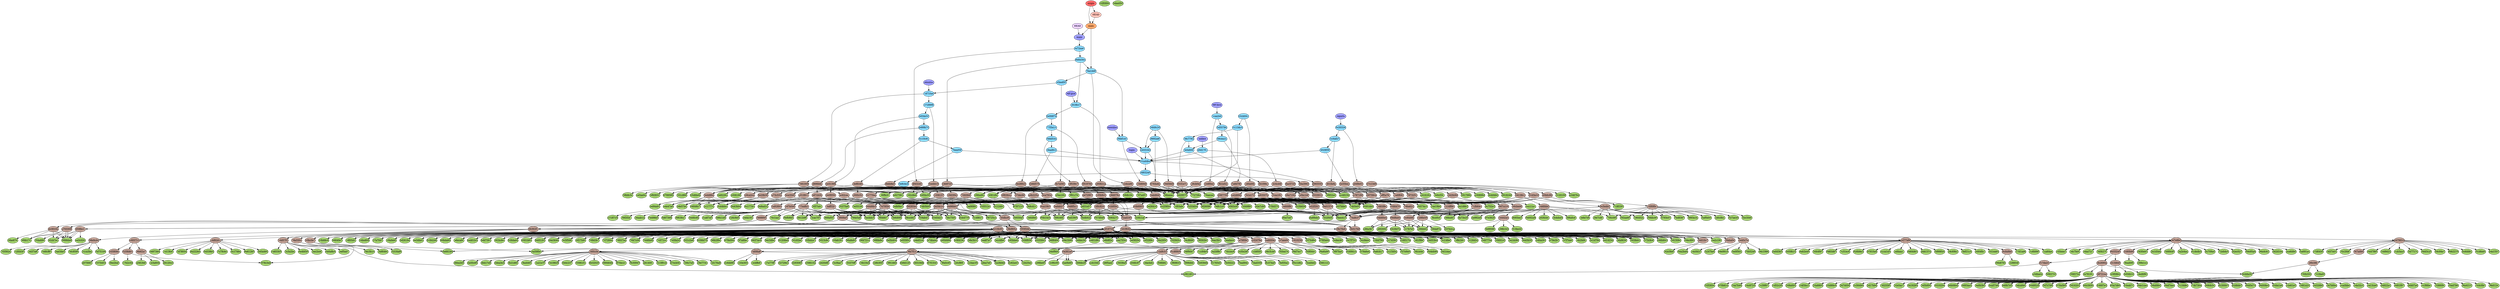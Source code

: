 digraph auto {
	graph [bgcolor=transparent]
	node [fixedsize=true style=filled width=0.95]
	"00a2bddd9edba3b8a74ae3f81d627298e49732f8" [label="00a2bdd" fillcolor="#9ccc66"]
	"0112491519dbac104db5ca7aabda83a8ddab6513" [label=0112491 fillcolor="#9ccc66"]
	"023b639328eef6a7f8705503473d44e98629e19b" [label="023b639" fillcolor="#9ccc66"]
	"027ae3daa19f118ae7d8d174e82b3920dbf2252f" [label="027ae3d" fillcolor="#9ccc66"]
	"02f0906e12e2f8d0e2b2f2bcad7377d982c2dfda" [label="02f0906" fillcolor="#9ccc66"]
	"02f283abada802aa2dc4fab5181c166ab711b75a" [label="02f283a" fillcolor="#9ccc66"]
	"03370ffcbfbb1abbe1b4544bde39c01e61c0a713" [label="03370ff" fillcolor="#9ccc66"]
	"03754534f81f1d5b9a6505953836890c679c6502" [label=0375453 fillcolor="#9ccc66"]
	"03b88c9eded911cff2699d2dcafb1a18c1eff89a" [label="03b88c9" fillcolor="#9ccc66"]
	"0446c6b5e873dfa286be82ddd9eec63e8ccb850c" [label="0446c6b" fillcolor="#9ccc66"]
	"0447f89382140af05d4e00a036e551538991d880" [label="0447f89" fillcolor="#9ccc66"]
	"048cff973981e8dd4ed8e73c4ca532ffcf02e1e8" [label="048cff9" fillcolor="#9ccc66"]
	"057b46ee8f0d9683eeca8a8156c7cb590e720116" [label="057b46e" fillcolor="#9ccc66"]
	"057d0d8acddfaee176d729e54128a7d582fa11fa" [label="057d0d8" fillcolor="#9ccc66"]
	"06640e7153dfc9f42db22f43ef9c078d98ad631e" [label="06640e7" fillcolor="#9ccc66"]
	"070b61a26dd6fdd1e1d468b391ab37ac8eff4c57" [label="070b61a" fillcolor="#9ccc66"]
	"0785ed4897bc5a4571c5c0a83e5fc4a96de0c94c" [label="0785ed4" fillcolor="#9ccc66"]
	"080d6c77ac21bb2ef88a6992b2b73ad93daaca92" [label="080d6c7" fillcolor="#9ccc66"]
	"08725cadcfe2dadacbabe78d9aec3bca515a49e0" [label="08725ca" fillcolor="#9ccc66"]
	"08f9d4785b2d75ba7c1d87cc47ad44d52dd75da9" [label="08f9d47" fillcolor="#9ccc66"]
	"096adfef6f40b9e22e1554dfb705824df0abf546" [label="096adfe" fillcolor="#9ccc66"]
	"09db16c936d1631fc9a74639a4e4bce2e3c7856e" [label="09db16c" fillcolor="#9ccc66"]
	"0a9226c226e2976d5bb185453bcc20ce15420e8b" [label="0a9226c" fillcolor="#9ccc66"]
	"0ae3de50864d93c1f79a4e659641a5d248bca2bb" [label="0ae3de5" fillcolor="#9ccc66"]
	"0be2bafa91694b53c19f57f0bfdd3f3403c478d4" [label="0be2baf" fillcolor="#9ccc66"]
	"0c6ec455fe4b341372fbfe36f4578a4a596778d4" [label="0c6ec45" fillcolor="#9ccc66"]
	"0c7f710c850d61b8143572928095dc88775c5142" [label="0c7f710" fillcolor="#9ccc66"]
	"0cc9ee4addc543f8a9e3c9eeab13b9fd47a85c16" [label="0cc9ee4" fillcolor="#9ccc66"]
	"0d5bc557b578c46ac493819895e54c4bc7135fb5" [label="0d5bc55" fillcolor="#9ccc66"]
	"0dee05094419b1900438ad46faa2198251ac76da" [label="0dee050" fillcolor="#9ccc66"]
	"0f2aa68576e69edfedbf13169a49ec9f78b598e7" [label="0f2aa68" fillcolor="#9ccc66"]
	"0fcce4d26c64f0f3f632e9aa6e6d5a31905d5bfc" [label="0fcce4d" fillcolor="#9ccc66"]
	"10d9d2204a5fc869d17d76590dadb140c1b8f2bc" [label="10d9d22" fillcolor="#9ccc66"]
	"11c94b568daa574a3197e851b3006e35af2ca607" [label="11c94b5" fillcolor="#9ccc66"]
	"130d799f76a9bbdf7cc18ff60b6f750896c20dfc" [label="130d799" fillcolor="#9ccc66"]
	"1413fc609ab6f21774de0cb7e01360095584f65b" [label="1413fc6" fillcolor="#9ccc66"]
	"1483305ff95fbb97393d68b94f5b341029fd3f65" [label=1483305 fillcolor="#9ccc66"]
	"162c8ebff045c56ffe1a89614dd6fc0a1165576a" [label="162c8eb" fillcolor="#9ccc66"]
	"16b10edebe6c8fd8e9bc6554ecac7e877265d24a" [label="16b10ed" fillcolor="#9ccc66"]
	"17b2c5d983c9b13b29af3fa0f30bc0c6dc1ae44c" [label="17b2c5d" fillcolor="#9ccc66"]
	"17d1ad67cdcca17f6ddcdbb4edf062a9f2b49b60" [label="17d1ad6" fillcolor="#9ccc66"]
	"187805af66929715b59e8d408c88b0542c85d608" [label="187805a" fillcolor="#9ccc66"]
	"18f05d2eaa45e2dd68c209a4c16fd1f4f8d4f9f2" [label="18f05d2" fillcolor="#9ccc66"]
	"196452c3cf4565894bd710b14565eda504ddc005" [label="196452c" fillcolor="#9ccc66"]
	"1a21e7f0005522b3bc45918cfb323ed39da4295a" [label="1a21e7f" fillcolor="#9ccc66"]
	"1ba7b40bef7ef1f6efbe0718d3d00ac3f9f3910e" [label="1ba7b40" fillcolor="#9ccc66"]
	"1bbe8084f86c993e7bca8c80938c8b257fc59634" [label="1bbe808" fillcolor="#9ccc66"]
	"1bc8724a79a21465291b3c0424f1280dd4eda9ac" [label="1bc8724" fillcolor="#9ccc66"]
	"1be19bb68b8ddb571ffcf358c3fc7005b2dffc52" [label="1be19bb" fillcolor="#9ccc66"]
	"1c39f672103d721b9e82e3d98f35f2f5051a7a9f" [label="1c39f67" fillcolor="#9ccc66"]
	"1c6b99fc0946c3f41df99174e3621eb88d3c23e7" [label="1c6b99f" fillcolor="#9ccc66"]
	"1ca64ae5b08ed18efda27c9a58a8496d31afac2a" [label="1ca64ae" fillcolor="#9ccc66"]
	"1ca67a0b533803a5cd8ff0b9e7361c0e81379e53" [label="1ca67a0" fillcolor="#9ccc66"]
	"1cb3acdbe775ec4f57f58f32a7fecb26806aff7c" [label="1cb3acd" fillcolor="#9ccc66"]
	"1d52c260f2987b63385bf9aa4e04eb7a410a0202" [label="1d52c26" fillcolor="#9ccc66"]
	"1d8c95036d6282a466968eb7a3224de2cb1734dc" [label="1d8c950" fillcolor="#9ccc66"]
	"1f03afeece5ac28064fa3c73a29215037465f789" [label="1f03afe" fillcolor="#9ccc66"]
	"2049f6f41a52998b2be61e9090d65801ebc46cc6" [label="2049f6f" fillcolor="#9ccc66"]
	"208a00570578b507081cb1e77ff8bb75e3f13b22" [label="208a005" fillcolor="#9ccc66"]
	"217d39208cb93baa9705ef7afe6754f9d29559a8" [label="217d392" fillcolor="#9ccc66"]
	"228517b617b438c9e8df8f9ca88de3c0728303ac" [label="228517b" fillcolor="#9ccc66"]
	"228854f3b00be502dbb2deed17020bbfe915556d" [label="228854f" fillcolor="#9ccc66"]
	"24f3bc2d61addd21f3d6c65f603e647ab8480fe0" [label="24f3bc2" fillcolor="#9ccc66"]
	"25a8805aa025a301edc5b224614e2d1b77658952" [label="25a8805" fillcolor="#9ccc66"]
	"25d89c6870401d398e81d5cb6dfeca6a25dee4fd" [label="25d89c6" fillcolor="#9ccc66"]
	"26aab1ae8eaa292b34b719d953c178e30791ea10" [label="26aab1a" fillcolor="#9ccc66"]
	"27a70d7f692b0296a0c81214182afb64e6a9340a" [label="27a70d7" fillcolor="#9ccc66"]
	"281f9bfbd8e96f37a2e976ccbf4ff817d8f64c64" [label="281f9bf" fillcolor="#9ccc66"]
	"2830e91156a5a6726d3217eed4e12eba858b7c76" [label="2830e91" fillcolor="#9ccc66"]
	"289e1cee26eaaf1721b8fb5ba21d673fba70ce6e" [label="289e1ce" fillcolor="#9ccc66"]
	"28da87a3445ec7b66f00927face4b7a910e25c81" [label="28da87a" fillcolor="#9ccc66"]
	"29a9e6f300470103d2f157fc409135661c1f4cbf" [label="29a9e6f" fillcolor="#9ccc66"]
	"2b053bd65c51bbba317afa6ca8c8ae6fd31aef4d" [label="2b053bd" fillcolor="#9ccc66"]
	"2b1d3dd31d7acba2456e79bd3430c7e075883676" [label="2b1d3dd" fillcolor="#9ccc66"]
	"2b4ebd39e778d4da6cd08313bff749973960d914" [label="2b4ebd3" fillcolor="#9ccc66"]
	"2b6d0fd6389cd3c69361933e19402de962d76044" [label="2b6d0fd" fillcolor="#9ccc66"]
	"2b74058d23746b6aa789693573283ed969821274" [label="2b74058" fillcolor="#9ccc66"]
	"2c148ef30f91e6696cea81c5d9d3690ce7e26f28" [label="2c148ef" fillcolor="#9ccc66"]
	"2c5649d31089b222143ad84b00aac9c4136905c5" [label="2c5649d" fillcolor="#9ccc66"]
	"2c6dd9bb2fb6a47c5a73c9e38328b29b995941d0" [label="2c6dd9b" fillcolor="#9ccc66"]
	"2c96c00927c166d24582ddd09f656608e30fe777" [label="2c96c00" fillcolor="#9ccc66"]
	"2cac7f3b03ba88fc2943133be466b7b843dc515c" [label="2cac7f3" fillcolor="#9ccc66"]
	"2d17b9d8e057659eba3730ad1917efd98ef89a5c" [label="2d17b9d" fillcolor="#9ccc66"]
	"2e0d3832c9299c3994f627cd64ed0341a5da7b14" [label="2e0d383" fillcolor="#9ccc66"]
	"2f6983373de535a0e35a98f46788001a9790f856" [label="2f69833" fillcolor="#9ccc66"]
	"2fe7cd04ff2ee3f5fbe1c7a5623413bcb493cd73" [label="2fe7cd0" fillcolor="#9ccc66"]
	"2ffe240abbc9b6033c80164583bc543fba8bed2e" [label="2ffe240" fillcolor="#9ccc66"]
	"30255ff377719751d344db5ffb76e5979bac077c" [label="30255ff" fillcolor="#9ccc66"]
	"3069c6f27bfdec0b246d21311f50951e5ed6c356" [label="3069c6f" fillcolor="#9ccc66"]
	"30bbc90ade1c4a6353a0fce311cd45edd64d56f1" [label="30bbc90" fillcolor="#9ccc66"]
	"30c85f627fa99653164641938198ab57a4887458" [label="30c85f6" fillcolor="#9ccc66"]
	"312010918c8271e31529d355df50d899fb992813" [label=3120109 fillcolor="#9ccc66"]
	"3126d2e5607aaf5f37083d305cc41c550023f875" [label="3126d2e" fillcolor="#9ccc66"]
	"32e5ac7de893370dfbbffa11a373a9c3b3662d12" [label="32e5ac7" fillcolor="#9ccc66"]
	"331c8660a0cfc5503bcf1fe02921ebcdfd40604c" [label="331c866" fillcolor="#9ccc66"]
	"346d9ef5e4cfcab2ab34d274f29b746920b1db48" [label="346d9ef" fillcolor="#9ccc66"]
	"349773a7d3b6b188dad447f6e922eae5c7b875c4" [label="349773a" fillcolor="#9ccc66"]
	"35691c0e1f7f4f4cec2476cea5ad6a3158af2120" [label="35691c0" fillcolor="#9ccc66"]
	"358572a6576bb33f5a4a16763803c2769d48f278" [label="358572a" fillcolor="#9ccc66"]
	"36c3b1ed9e71dce20dca9e35c36c97fd8afd718c" [label="36c3b1e" fillcolor="#9ccc66"]
	"36ffa2f7423f191ce20b8bd69ac2839d9e149cb5" [label="36ffa2f" fillcolor="#9ccc66"]
	"37845757234ccb68531c10cf7a2ffc589c47e342" [label=3784575 fillcolor="#9ccc66"]
	"3a1dc8618fa3b0db30a187c90e32227032713c7f" [label="3a1dc86" fillcolor="#9ccc66"]
	"3a2e4aa728e9362cba4cf2326f4bcfb27789ac5e" [label="3a2e4aa" fillcolor="#9ccc66"]
	"3b19285734251bd44ba90495f3edf1429417937f" [label="3b19285" fillcolor="#9ccc66"]
	"3b45b350a55bbd161824e306a4f0c080aed44e56" [label="3b45b35" fillcolor="#9ccc66"]
	"3bee415be460617178cce718e231e6861229b48c" [label="3bee415" fillcolor="#9ccc66"]
	"3bf6484a29d8da269f9bc874b25493a45fae3bae" [label="3bf6484" fillcolor="#9ccc66"]
	"3c5a2be29da5619509f8969a1ebe3ac0e1e3cc69" [label="3c5a2be" fillcolor="#9ccc66"]
	"3ced4d2fdbaca6591fe7e8cfd3fdb52e47bfd397" [label="3ced4d2" fillcolor="#9ccc66"]
	"3d5bf09dbd5b041381511a5c0becbdf6cc9c16ac" [label="3d5bf09" fillcolor="#9ccc66"]
	"3e5514f49149a98ca0be66551c8d20cdb0957027" [label="3e5514f" fillcolor="#9ccc66"]
	"3f852a419c69ed2ac3a041d9ddf9f7b1e044f4b4" [label="3f852a4" fillcolor="#9ccc66"]
	"3f9148d5cb24e611760166790594508a2188c2c6" [label="3f9148d" fillcolor="#9ccc66"]
	"3f97ba58bdf5c6451eee607d0646f735042f76d5" [label="3f97ba5" fillcolor="#9ccc66"]
	"3f98dbb2f7ecf1b3e68f8f21f40caa635cae3cbd" [label="3f98dbb" fillcolor="#9ccc66"]
	"4059b15544994e5e73e9b219c31627055dfa17bc" [label="4059b15" fillcolor="#9ccc66"]
	"4081dfa5f240be7c560afece42df356a71f7b385" [label="4081dfa" fillcolor="#9ccc66"]
	"430941a93fda591e3e7757da1f48ccee575ee4dc" [label="430941a" fillcolor="#9ccc66"]
	"4345d237a4e1878746a0fab8ed04b097065da81b" [label="4345d23" fillcolor="#9ccc66"]
	"43f08b4c3d0882b9b5bd64169a3480650b84cefe" [label="43f08b4" fillcolor="#9ccc66"]
	"446ac93c00d1a2fb38b827583f683edc4b07c708" [label="446ac93" fillcolor="#9ccc66"]
	"448d1286a568f73fe86e178d04636b22b02e8432" [label="448d128" fillcolor="#9ccc66"]
	"451025e2c7d24e9e02a2042025b688da7e0b9265" [label="451025e" fillcolor="#9ccc66"]
	"45ec162f469f6e3cb4333b704966f559bfc3f867" [label="45ec162" fillcolor="#9ccc66"]
	"46b084d7583aaa6d35ee5c7bf2621f9b8ba66ce9" [label="46b084d" fillcolor="#9ccc66"]
	"4793e57dd684e918ee20f59e961e5c891e7b32df" [label="4793e57" fillcolor="#9ccc66"]
	"479a6ebdae4682b89130688758d3cbdb61621d18" [label="479a6eb" fillcolor="#9ccc66"]
	"479e2b7dc87543831fe94b6b94c4ff9ed81f60a4" [label="479e2b7" fillcolor="#9ccc66"]
	"47f7ea0461cf1fac3d8159fa10d963f0879aae5b" [label="47f7ea0" fillcolor="#9ccc66"]
	"48319db541594f4664ab20b3d8339e984c36bb84" [label="48319db" fillcolor="#9ccc66"]
	"4893aa2f70d916528dfc3a1a7cd44e45439e26b6" [label="4893aa2" fillcolor="#9ccc66"]
	"49550afd89a61dd05763f5080920ac007f7771c9" [label="49550af" fillcolor="#9ccc66"]
	"4a0b3bf009dc8aa9634681bd11b863924457c5e3" [label="4a0b3bf" fillcolor="#9ccc66"]
	"4a2df8c1270788af84d2c41ceacde94c4d59dff7" [label="4a2df8c" fillcolor="#9ccc66"]
	"4ae9e60b69ab937f8294eb921f696e48e615147f" [label="4ae9e60" fillcolor="#9ccc66"]
	"4b2226d6910bb6a6ffeb1369836d2706576d23d4" [label="4b2226d" fillcolor="#9ccc66"]
	"4b2fefb4ddb3dd95afce38540d61cd836fc35eba" [label="4b2fefb" fillcolor="#9ccc66"]
	"4b939dbc01a238ac50af64461712494a9ff9affe" [label="4b939db" fillcolor="#9ccc66"]
	"4c1d76b0df7b93f3c7e92aad531c3063e4f65c92" [label="4c1d76b" fillcolor="#9ccc66"]
	"4ca5748c3867383a078312e5200b6cb12d40af20" [label="4ca5748" fillcolor="#9ccc66"]
	"4d0b7d3e345cd5b1119ee1868ab826d9a1c87fd5" [label="4d0b7d3" fillcolor="#9ccc66"]
	"4d1423d4fd8a5febd49dfc972b5e2342cdbc45fc" [label="4d1423d" fillcolor="#9ccc66"]
	"4d2618a2317d4f43eeb492f911a8a6e5381a4cfd" [label="4d2618a" fillcolor="#9ccc66"]
	"4d29575de80483b005c29bfcac5061cd2f45313e" [label="4d29575" fillcolor="#9ccc66"]
	"4dc75f30f2067b01888296d2b4ffa5e6ac037da3" [label="4dc75f3" fillcolor="#9ccc66"]
	"4dca94f414ee9fdfa596cf9cc0148b7673353d90" [label="4dca94f" fillcolor="#9ccc66"]
	"4e3dbd1edba3353fd7f736485c00b6af3c756faf" [label="4e3dbd1" fillcolor="#9ccc66"]
	"4eb2e492a9be5f85a3b2cf039257b500273c2bc0" [label="4eb2e49" fillcolor="#9ccc66"]
	"4f6a0c6ff5ac751a9af04d9b27b7ac6f7a28e55f" [label="4f6a0c6" fillcolor="#9ccc66"]
	"4fa96380c46eb5fa7d589dd695b58b0fc2eba44f" [label="4fa9638" fillcolor="#9ccc66"]
	"503fe432560777faf331f2c2b7a2a7ad02c9fe89" [label="503fe43" fillcolor="#9ccc66"]
	"5049528ad0d5901a3499e71a88a36853c19e5639" [label=5049528 fillcolor="#9ccc66"]
	"507c7d9f293deb442690a3cc1d91a6367c38119e" [label="507c7d9" fillcolor="#9ccc66"]
	"50937333b99a5e168ac9e8292b22edd7e96c3e6a" [label=5093733 fillcolor="#9ccc66"]
	"50b4f97276b46f2d3cd7102aaede3c526d3887b6" [label="50b4f97" fillcolor="#9ccc66"]
	"5148617e4e21f8c90e5722161a0b95b6fc6c9925" [label=5148617 fillcolor="#9ccc66"]
	"51765d3b8902ee1e22b5ba5a7a11d3104fe0e859" [label="51765d3" fillcolor="#9ccc66"]
	"51ca3ba19ee8d350fe44c5dd6b427c942b25fb7b" [label="51ca3ba" fillcolor="#9ccc66"]
	"5253d3ad9e6be6690549cb255f5952337b02401d" [label="5253d3a" fillcolor="#9ccc66"]
	"5419829bbea47ac20c52ad9f1a88bb64354d05a9" [label=5419829 fillcolor="#9ccc66"]
	"544c2379bec4530f9fa8e4434c9827c2c97b798e" [label="544c237" fillcolor="#9ccc66"]
	"547717cc6babbc4503827318914dcd46a7caa134" [label="547717c" fillcolor="#9ccc66"]
	"55d6bd458d9db6a07abc8b46c9c1ce254824ae66" [label="55d6bd4" fillcolor="#9ccc66"]
	"570a5669374963a6ed9120aa784b8aaf15bceacc" [label="570a566" fillcolor="#9ccc66"]
	"573c9c8b2af0dfc58bc48e5e64643f32649f124e" [label="573c9c8" fillcolor="#9ccc66"]
	"586b84369c5ba4f5fd7bfe431b4bb1bd87fc537a" [label="586b843" fillcolor="#9ccc66"]
	"5883d877e89b89d42fa121725ae7b726dbfa5f50" [label="5883d87" fillcolor="#9ccc66"]
	"58b8c3cf26046cd3ba6ee04c2c626f64c9d23c0d" [label="58b8c3c" fillcolor="#9ccc66"]
	"58beeaccd87e230076cab531b8f418f40b6d1aeb" [label="58beeac" fillcolor="#9ccc66"]
	"591508ce78d91e266496f0c59982e2676f180746" [label="591508c" fillcolor="#9ccc66"]
	"59162024ed384536040f0bda730abc91bc9658a3" [label=5916202 fillcolor="#9ccc66"]
	"591796b5d31333b1dfd464cd024a1f18b00b5d4d" [label="591796b" fillcolor="#9ccc66"]
	"59ec69577cf6eac630d6414cc610216dba96138f" [label="59ec695" fillcolor="#9ccc66"]
	"5b5022cfba2d06f986d4b0f5c14d7a370ac5fa37" [label="5b5022c" fillcolor="#9ccc66"]
	"5bdb92ab3d2587bf0d17fe97d27b5d791a6302b6" [label="5bdb92a" fillcolor="#9ccc66"]
	"5d75106e042b7a66107a0d44abea854895076733" [label="5d75106" fillcolor="#9ccc66"]
	"5f57a4132168df8ab7d9eef93608e886a63a6160" [label="5f57a41" fillcolor="#9ccc66"]
	"604eb9b8f8d55781ab9e015bec9dc31e0094a64e" [label="604eb9b" fillcolor="#9ccc66"]
	"60c593b705d7331a443f1843fdd633e61adc1a05" [label="60c593b" fillcolor="#9ccc66"]
	"61842db82099840eb4f1b33c370f2adf30d7fbba" [label="61842db" fillcolor="#9ccc66"]
	"61dedb23e9895dcb79ac5499ce456860d08891d7" [label="61dedb2" fillcolor="#9ccc66"]
	"626dad431851a74d1eaa09fcee2660b59062f507" [label="626dad4" fillcolor="#9ccc66"]
	"632f45f13cd29fe1070c0009f595771bc2f7fe0b" [label="632f45f" fillcolor="#9ccc66"]
	"63697e38849c6c1876ad8bfe8d8d1e3dd15be0bd" [label="63697e3" fillcolor="#9ccc66"]
	"637b2ca4f6c23ae22bfe89aa6269785227e456e1" [label="637b2ca" fillcolor="#9ccc66"]
	"63a7d66c3b4f012f0ad58856eef58708ffde6c5b" [label="63a7d66" fillcolor="#9ccc66"]
	"63eab7114b0b2c0629514996dcae2dd267cb5e1a" [label="63eab71" fillcolor="#9ccc66"]
	"641ceac416614be599efc56692e888f251f6a536" [label="641ceac" fillcolor="#9ccc66"]
	"64539b54c3751a6d9adb44c8e3a45ba5a73b77f0" [label="64539b5" fillcolor="#9ccc66"]
	"64e1caad34d1ced8f681e3ba7722cfefde077fde" [label="64e1caa" fillcolor="#9ccc66"]
	"6501b811f634e7b05457837d4eae0b770001a86c" [label="6501b81" fillcolor="#9ccc66"]
	"65961f1789ca06a18436d7c924304152ebea68c0" [label="65961f1" fillcolor="#9ccc66"]
	"6612df614c3f269e3ce94460cb9b48d7d269855e" [label="6612df6" fillcolor="#9ccc66"]
	"66d3c2f9b369c92f971d97933704a9681bdec5e1" [label="66d3c2f" fillcolor="#9ccc66"]
	"67f153d8e3e9ba14982bb1e5ed7a0ec294db6261" [label="67f153d" fillcolor="#9ccc66"]
	"686c1d034c0d3e558d8729a66352ab3aae6f95dc" [label="686c1d0" fillcolor="#9ccc66"]
	"68afd6d2592395509b829dc3f4cb7091116999af" [label="68afd6d" fillcolor="#9ccc66"]
	"69c94e73477467d7a9376ebbdf20955c2defb9cb" [label="69c94e7" fillcolor="#9ccc66"]
	"69fc46ba63e0b01c5267ecc6af08f1923c559c7e" [label="69fc46b" fillcolor="#9ccc66"]
	"6b051836f181d00ec83b6753c12a2ba2bc5908f9" [label="6b05183" fillcolor="#9ccc66"]
	"6b3202980685bbdff52163659c3554db0c86f988" [label="6b32029" fillcolor="#9ccc66"]
	"6b43b0a3b6b1ef9a465263f621c19b8be1b5ccea" [label="6b43b0a" fillcolor="#9ccc66"]
	"6b8ad320397f412fa57798739db966eb4ea8dfda" [label="6b8ad32" fillcolor="#9ccc66"]
	"6bd7eaa3e02c80d0cbb01f64869b56e304ec9d5f" [label="6bd7eaa" fillcolor="#9ccc66"]
	"6be364bbbdf3f27849a671319f3bbb9487f094c0" [label="6be364b" fillcolor="#9ccc66"]
	"6c5f5db89ac15d1e58e9dfae4a848c429cddd61a" [label="6c5f5db" fillcolor="#9ccc66"]
	"6c709a08c2e58337a58a878e8cf36faa9318b3f5" [label="6c709a0" fillcolor="#9ccc66"]
	"6d56b1bd887af1ce0c943668641675f2ad514fe4" [label="6d56b1b" fillcolor="#9ccc66"]
	"6e0f56267035c2321ca6b590adcfc0fc93b7dc51" [label="6e0f562" fillcolor="#9ccc66"]
	"6e4bf39a7902965f4b4c04b60bdbae48944aef30" [label="6e4bf39" fillcolor="#9ccc66"]
	"6ed1906221c659c595c1c4b87f8dbd51c33d81b6" [label="6ed1906" fillcolor="#9ccc66"]
	"6f275d0cb94b89d1e3f5545c5f7dc6f6449a1393" [label="6f275d0" fillcolor="#9ccc66"]
	"6fae8765c0aeccf52989671696f01f639394cee0" [label="6fae876" fillcolor="#9ccc66"]
	"709d3b71da9de6e41f5c0f546bddc5b535e717d5" [label="709d3b7" fillcolor="#9ccc66"]
	"70c1aa18e1d155c004c0c01821c8620a6db0242e" [label="70c1aa1" fillcolor="#9ccc66"]
	"70ccec8d30da580322cae1f142ca758f9c99d6be" [label="70ccec8" fillcolor="#9ccc66"]
	"7116d6c1dfdf05c6a3c0d2a372fb992a03e4d25b" [label="7116d6c" fillcolor="#9ccc66"]
	"718f195a6066de9776da9bc6333e672c7ad2da6d" [label="718f195" fillcolor="#9ccc66"]
	"727284a989f8ae3a67ab75f90f7039f6861cca78" [label="727284a" fillcolor="#9ccc66"]
	"72ebdcf5d89cf647a1333f22a3533832194a45aa" [label="72ebdcf" fillcolor="#9ccc66"]
	"73b730a705ad39f9a44edf4f9bc1590b8d1e0502" [label="73b730a" fillcolor="#9ccc66"]
	"74498bb5d2812131760fbb6c2a74920205625aff" [label="74498bb" fillcolor="#9ccc66"]
	"74b5e053450a48a6bdb4d71aad648e7af821975c" [label="74b5e05" fillcolor="#9ccc66"]
	"750b3207aeb800f8e76420253229bd1c5c135d0d" [label="750b320" fillcolor="#9ccc66"]
	"756c0f05e5921bc075228caf98b7c607f25b3ffd" [label="756c0f0" fillcolor="#9ccc66"]
	"75b52484ea471f882c29e02693b4f02dba175b5e" [label="75b5248" fillcolor="#9ccc66"]
	"76aecad2e46e23f269a40b4e9155ad8e6f705749" [label="76aecad" fillcolor="#9ccc66"]
	"772758c16105e477723e1d71b39249007bc706a8" [label="772758c" fillcolor="#9ccc66"]
	"78937aa88148fe74b87f3238f4a8800e50c0f331" [label="78937aa" fillcolor="#9ccc66"]
	"7947c08ccc0d3159825b07af3db7f4d2489b6540" [label="7947c08" fillcolor="#9ccc66"]
	"794e5a62aae64f886a026c015f6e7f267ef69f67" [label="794e5a6" fillcolor="#9ccc66"]
	"797a457deaf422d8718783de356f5d227ccb997a" [label="797a457" fillcolor="#9ccc66"]
	"7b46bd926ee4b747264e0e51f22571a2bbb4ca63" [label="7b46bd9" fillcolor="#9ccc66"]
	"7bad94e0054f44864aa3dbfabb121cc34a51eac7" [label="7bad94e" fillcolor="#9ccc66"]
	"7bd83872d57c1824b3f33fb2ec2e42d0bb31a21f" [label="7bd8387" fillcolor="#9ccc66"]
	"7c071cc6e529fe7c35ec91cf0712815322d7fe96" [label="7c071cc" fillcolor="#9ccc66"]
	"7c18ad59dfc37f537cfd158e9222062fa9196e37" [label="7c18ad5" fillcolor="#9ccc66"]
	"7c31ec91145538b8f985d8991489b076daec514c" [label="7c31ec9" fillcolor="#9ccc66"]
	"7c79c6a6bc9a128a2a8eaffbe49a4338625fdbc2" [label="7c79c6a" fillcolor="#9ccc66"]
	"7dad350f0c7c013ea1ddf573fae4212e7319f25b" [label="7dad350" fillcolor="#9ccc66"]
	"7db5b000e1ae42ef1d1f53884640e8f930e472b1" [label="7db5b00" fillcolor="#9ccc66"]
	"7e5fa2d5e9ff4f754a59e881fac9187a5f978b5b" [label="7e5fa2d" fillcolor="#9ccc66"]
	"7f3562ec2da266134c658a692321938e7e3bacb7" [label="7f3562e" fillcolor="#9ccc66"]
	"806dc5c4339db0a8769f475b4b7dddf1b38cff5c" [label="806dc5c" fillcolor="#9ccc66"]
	"8093ee3c3f4431abea49bdd0abf39222079d83aa" [label="8093ee3" fillcolor="#9ccc66"]
	"80bda80030c7cad2a2a2e2c67d8d42d88e1f5cf6" [label="80bda80" fillcolor="#9ccc66"]
	"821c2a87debe80e08296692600d73265d28972fa" [label="821c2a8" fillcolor="#9ccc66"]
	"8230007141a7e0d6d361b097f47b8e281c91c878" [label=8230007 fillcolor="#9ccc66"]
	"8298d79becd12097cf41ff5292cb3b401d513ae9" [label="8298d79" fillcolor="#9ccc66"]
	"82cb7ec9f65b46da0a1c4dec1ef61b3facec0c55" [label="82cb7ec" fillcolor="#9ccc66"]
	"82dbbb7a212113654ec2da3da4b7b1dad3a7e160" [label="82dbbb7" fillcolor="#9ccc66"]
	"82ec02723705de21f9b0e0c7e9aa9b118195da8e" [label="82ec027" fillcolor="#9ccc66"]
	"85e7cd744743b8bdf785cad8111987acc34d6cb9" [label="85e7cd7" fillcolor="#9ccc66"]
	"85f0441b0ed1b146c4943969924c3e324c9aefe5" [label="85f0441" fillcolor="#9ccc66"]
	"868af55497b88450e7076247df9ea472d3f4aba0" [label="868af55" fillcolor="#9ccc66"]
	"86b2f6e0f5241b6fcfb73875a2ca0917ef3fcbd5" [label="86b2f6e" fillcolor="#9ccc66"]
	"878c3ed5c196539c4e2da35b7787ab08e98b9cca" [label="878c3ed" fillcolor="#9ccc66"]
	"879711056043da9b91f78a249fdd56641494f783" [label=8797110 fillcolor="#9ccc66"]
	"879e00e9b2bbe0aaef8e1e8cf1871474676c7edb" [label="879e00e" fillcolor="#9ccc66"]
	"87a8fac01756f0d4c6d0c4ecd7a6ddc349e3c94f" [label="87a8fac" fillcolor="#9ccc66"]
	"889464b1ff7a49cb0c56b994e61b159252694aab" [label="889464b" fillcolor="#9ccc66"]
	"89b22701705b00412704804daee462560f9567d0" [label="89b2270" fillcolor="#9ccc66"]
	"89e95ab44dc74c5be08339a937908a73c15c86ab" [label="89e95ab" fillcolor="#9ccc66"]
	"8a73e292edc1c7313b41e7707fc2e9172dd0375b" [label="8a73e29" fillcolor="#9ccc66"]
	"8b37acd8ece565bb9b1d39f488cd3ac87ea33543" [label="8b37acd" fillcolor="#9ccc66"]
	"8bfb8bbeb2cd086943e337bef2cd976b71388073" [label="8bfb8bb" fillcolor="#9ccc66"]
	"8c1748aab7a790d510fb3f42a8a8971d96efa79d" [label="8c1748a" fillcolor="#9ccc66"]
	"8c177dcb52bcc4d2e8b160f02d6d82615a07c848" [label="8c177dc" fillcolor="#9ccc66"]
	"8c374a92ff57e85d565b32e8b11bfcd901a59f2c" [label="8c374a9" fillcolor="#9ccc66"]
	"8c6dd810ca286c2e3fcece63c2b846c2a62164d5" [label="8c6dd81" fillcolor="#9ccc66"]
	"8c752e3974e20f4ec89630654f379e4ba73df927" [label="8c752e3" fillcolor="#9ccc66"]
	"8cb8a2b12cb7207f971f93f5e3f6fcfff8863d4c" [label="8cb8a2b" fillcolor="#9ccc66"]
	"8cb94b05f662491420c01a178b747fbb4bbebf5d" [label="8cb94b0" fillcolor="#9ccc66"]
	"8d67366ebb280456c224d4b9195f5dfb1c58c799" [label="8d67366" fillcolor="#9ccc66"]
	"8ec3dba4cdd2741bd7f4f69686b132f0efe32605" [label="8ec3dba" fillcolor="#9ccc66"]
	"8ef35aca00b8405477425444b12154d76f73dc34" [label="8ef35ac" fillcolor="#9ccc66"]
	"8f2609b7b3e0e3897ab3bcaad13caf6876e48699" [label="8f2609b" fillcolor="#9ccc66"]
	"8f638cc561c7631d48d9a3c27173f762f24685b1" [label="8f638cc" fillcolor="#9ccc66"]
	"8f83a1b34bd93c30f29594ee306188460abc1bbb" [label="8f83a1b" fillcolor="#9ccc66"]
	"90d5e73f8a88fe13161b2c2b763e83411ee06b02" [label="90d5e73" fillcolor="#9ccc66"]
	"91208ad00fbfeaaf6c6c3da273f9770ccfa245a0" [label="91208ad" fillcolor="#9ccc66"]
	"91c02acd10f2c39f93f4d4316472beacf3e74bb4" [label="91c02ac" fillcolor="#9ccc66"]
	"91d6efde8021985f5e92b7e6219411d27b65acc5" [label="91d6efd" fillcolor="#9ccc66"]
	"926b8e21b524c4bdd8a2f094d7f8b3043196112a" [label="926b8e2" fillcolor="#9ccc66"]
	"92bdca729af5405603929c742fafca67483691b9" [label="92bdca7" fillcolor="#9ccc66"]
	"92e3fe871295c44f8fa58ddc7ac242463f13e6bd" [label="92e3fe8" fillcolor="#9ccc66"]
	"9315c8c08601c5161d068e949f970f92b42922cc" [label="9315c8c" fillcolor="#9ccc66"]
	"93ab1fcdf647546879c0117ff40243d899875388" [label="93ab1fc" fillcolor="#9ccc66"]
	"94002a9ae64870bcbd3c37389742554b45c3fddd" [label="94002a9" fillcolor="#9ccc66"]
	"9428d7bb9405de1bd0873090625cc51f95e3d9a4" [label="9428d7b" fillcolor="#9ccc66"]
	"9591ddd069f14906afc06eb384680ecb00fef2ea" [label="9591ddd" fillcolor="#9ccc66"]
	"95b14cb867461100cfe274977d40ff2585fc4104" [label="95b14cb" fillcolor="#9ccc66"]
	"95c1d6a447cbcce8887468ca7719d4c4e4ea7cea" [label="95c1d6a" fillcolor="#9ccc66"]
	"96a4c62ef4c353109f22c5d4c7bf7827fe74597b" [label="96a4c62" fillcolor="#9ccc66"]
	"96a8e932fa0b84fd8752facb9fca70fb9f6eb175" [label="96a8e93" fillcolor="#9ccc66"]
	"96b87fdd708ef19fc3c6e466c44d7c212efa1d14" [label="96b87fd" fillcolor="#9ccc66"]
	"96c1986f01459bc3b7ca8e18fc06785e5e35dc45" [label="96c1986" fillcolor="#9ccc66"]
	"970ec214b61dd68ebc3952ecc911c0722b33560d" [label="970ec21" fillcolor="#9ccc66"]
	"97910a9949126a13793506efed884f378fc8449a" [label="97910a9" fillcolor="#9ccc66"]
	"9799589bb1f619c8c837e5923d002c966772150d" [label=9799589 fillcolor="#9ccc66"]
	"97e36298f4809fb71adbeff363a94ae0a3656d42" [label="97e3629" fillcolor="#9ccc66"]
	"984721c2e44791637576fdc98f10ac6ae3cce3cf" [label="984721c" fillcolor="#9ccc66"]
	"9998da956f354a1f06a792a4efcedbbc816ef272" [label="9998da9" fillcolor="#9ccc66"]
	"99fde8a392cc4ce1fd0f34ae8c986dbfc15c56f1" [label="99fde8a" fillcolor="#9ccc66"]
	"9a5b404284e77d894fa2417eac6c89aa54cedea0" [label="9a5b404" fillcolor="#9ccc66"]
	"9a6cb173d2ab15da52895a640a8d32f50be86fc7" [label="9a6cb17" fillcolor="#9ccc66"]
	"9b008e4c145a5eafcd355b21fd6233448589a54b" [label="9b008e4" fillcolor="#9ccc66"]
	"9b30947f3dab80986c8d1caa36b8f275484d7297" [label="9b30947" fillcolor="#9ccc66"]
	"9bad0f54cba39bd997b2ff3c6cd84c281fdcfc8b" [label="9bad0f5" fillcolor="#9ccc66"]
	"9df958875a446da0c759d4e0f2c98cd2b05dbd42" [label="9df9588" fillcolor="#9ccc66"]
	"9dfc1c058cebbef8b891c5062be6f31033d7d186" [label="9dfc1c0" fillcolor="#9ccc66"]
	"9e612858f802245ddcbf59788a0db942224bab35" [label="9e61285" fillcolor="#9ccc66"]
	"9f4b17cf84c30d79c85988a02d581a33f1581476" [label="9f4b17c" fillcolor="#9ccc66"]
	"9fa0c0fa072028cab86d88dc7bbc8da02dcbbf4f" [label="9fa0c0f" fillcolor="#9ccc66"]
	a05595c2520484191e7085c69a51328980a15424 [label=a05595c fillcolor="#9ccc66"]
	a0756813668f880b1666181cbb32b22e58bbc012 [label=a075681 fillcolor="#9ccc66"]
	a0cf8f52a2d6a86add811575eeb097b12696612a [label=a0cf8f5 fillcolor="#9ccc66"]
	a0f269422962eb225fc619eb1e7ada4f87dc539e [label=a0f2694 fillcolor="#9ccc66"]
	a11777cc471a4344702741ab1c8a588998b1311a [label=a11777c fillcolor="#9ccc66"]
	a1bac35ec59a75550f50f89528071ceec6b26683 [label=a1bac35 fillcolor="#9ccc66"]
	a1ca1d3f4e246eb6b7bc4bc078b0cce37cc27e42 [label=a1ca1d3 fillcolor="#9ccc66"]
	a30898dd1468b009570287ca00bd72f486cefcf6 [label=a30898d fillcolor="#9ccc66"]
	a4e47a6545bc15971f8f63fba70e4013df88a664 [label=a4e47a6 fillcolor="#9ccc66"]
	a4ed1c4c96e2a8a8c4a6e6475be446c13b11ea2f [label=a4ed1c4 fillcolor="#9ccc66"]
	a4faaa1dfa226ac68c6a7898f7161d0e2956dcb3 [label=a4faaa1 fillcolor="#9ccc66"]
	a5061884f353d1686d44293d0c6220f73f7a843c [label=a506188 fillcolor="#9ccc66"]
	a5818dfb2fc8fdbc582d65fc1ca4c20ebeb532c1 [label=a5818df fillcolor="#9ccc66"]
	a6140f126261e0cedfaf323ed5d5195336e74559 [label=a6140f1 fillcolor="#9ccc66"]
	a62d10a75980b7a73e79542b0da2b6f3c66ea829 [label=a62d10a fillcolor="#9ccc66"]
	a6ecafd7a6b83813994ba895bdfc9fa4184effd0 [label=a6ecafd fillcolor="#9ccc66"]
	a718710cf78b805fe5600779cc3a0ce0389221df [label=a718710 fillcolor="#9ccc66"]
	a74ba4a1925c7090bc1adfc8b855d40d31cde8f3 [label=a74ba4a fillcolor="#9ccc66"]
	a831e57ab9f889d26902a8b9096b0bbb1dba0815 [label=a831e57 fillcolor="#9ccc66"]
	a95d49becd0a44f691975018943e58534532bd18 [label=a95d49b fillcolor="#9ccc66"]
	a98be0f7e4fbfa1df220aad863423613c1afceb6 [label=a98be0f fillcolor="#9ccc66"]
	aa069f27cbd9d53394428171c3989fd03db73c76 [label=aa069f2 fillcolor="#9ccc66"]
	acb10de9ef006fc2f3dbc9ac710897627af83bfc [label=acb10de fillcolor="#9ccc66"]
	ace6d9dfb864d88eb81593a39f8b0e961dbbaba9 [label=ace6d9d fillcolor="#9ccc66"]
	ae992eb42be8758e65aaab8cba9b34f018df29fc [label=ae992eb fillcolor="#9ccc66"]
	afea7e0f4e52fe9d58a6cab944a8e2fad0d155ac [label=afea7e0 fillcolor="#9ccc66"]
	b0614034ad3a95e4ae9f53c2b015eeb3e8d68bde [label=b061403 fillcolor="#9ccc66"]
	b13f91df00fb917a4efadd035ccaea0f8954cc2b [label=b13f91d fillcolor="#9ccc66"]
	b247bef33cc5f35a351bc5935ec0b137f1a94011 [label=b247bef fillcolor="#9ccc66"]
	b30c1af7329e056636511cf4f1135293f39a0b39 [label=b30c1af fillcolor="#9ccc66"]
	b35e28fc7c469efddb222948f4db642cc78f2d6a [label=b35e28f fillcolor="#9ccc66"]
	b36419ca6b7f26ef89fc1699760487aabf78a35d [label=b36419c fillcolor="#9ccc66"]
	b4a1557887ab85a7634e005e569d34467d80d8a0 [label=b4a1557 fillcolor="#9ccc66"]
	b5da1a6b496e342398ceb1845b1bd186e95fdfbf [label=b5da1a6 fillcolor="#9ccc66"]
	b664d61937be6fa51d59453a7c21228b5d2ace7a [label=b664d61 fillcolor="#9ccc66"]
	b681122534583c6ed9dde3b2aa7c13da11b488b0 [label=b681122 fillcolor="#9ccc66"]
	b7ecb5b7d31c8d7bac89d9447a1a15bca3033273 [label=b7ecb5b fillcolor="#9ccc66"]
	b8e3b1fcf280c2ba0080007fe115fcaaecaecff3 [label=b8e3b1f fillcolor="#9ccc66"]
	b8f5aee26650f96a20884b4f4ee59571193bfb18 [label=b8f5aee fillcolor="#9ccc66"]
	b93a4953fff68df523aa7656497ee339d6026d64 [label=b93a495 fillcolor="#9ccc66"]
	b9e99185c8300c786fa77a0490fefdd26ab2e99e [label=b9e9918 fillcolor="#9ccc66"]
	ba28d4de34726034b6d0b36cf46b4cea687f4b73 [label=ba28d4d fillcolor="#9ccc66"]
	ba2c18f64ec97450fd2784101c39f713b2f2c2a0 [label=ba2c18f fillcolor="#9ccc66"]
	ba401b3b26ab0a971e82e574770756ffe510ca98 [label=ba401b3 fillcolor="#9ccc66"]
	ba691ac82fe21f6de16e2dd0c7979d86668f457b [label=ba691ac fillcolor="#9ccc66"]
	badf7a705547623ae546c45a892fabd4fb1eaf9c [label=badf7a7 fillcolor="#9ccc66"]
	baf0e0485e35a85b065b48c2e84b978205422fca [label=baf0e04 fillcolor="#9ccc66"]
	bbb137aa0866379ef81fd5a0e8a6d3207628b0ac [label=bbb137a fillcolor="#9ccc66"]
	bc62a43d4ccaeaf39d46e90a34cd707142ab21ad [label=bc62a43 fillcolor="#9ccc66"]
	bcb4778dc9d9575b216f442a4290434087e06c91 [label=bcb4778 fillcolor="#9ccc66"]
	bcc4fb69f7e7b3eeef75b686c7c41ad7c64c4a7f [label=bcc4fb6 fillcolor="#9ccc66"]
	bdbf4e1262aba5b2d085f1d7a2d7e1f90a10b94b [label=bdbf4e1 fillcolor="#9ccc66"]
	bdd7561d206424c0adeb74e7265722f26830887b [label=bdd7561 fillcolor="#9ccc66"]
	be26416ff7f51e1767fcd6f5b950902939566a2c [label=be26416 fillcolor="#9ccc66"]
	bec2e4f9eb69a0f873dc411f240275be115d2291 [label=bec2e4f fillcolor="#9ccc66"]
	becbdc5cf82789db2398b495236b6c6412edb2ea [label=becbdc5 fillcolor="#9ccc66"]
	bf608325cf90b9306681a8b8664cdb05f7d9209c [label=bf60832 fillcolor="#9ccc66"]
	bf9985d3f44610bd43d9daada9876db12100d504 [label=bf9985d fillcolor="#9ccc66"]
	c06c7a55634e48fdccec087a492590af1a48d344 [label=c06c7a5 fillcolor="#9ccc66"]
	c08b1b522d69f1dc6da14f82a3e9172ba2f3d408 [label=c08b1b5 fillcolor="#9ccc66"]
	c0fddd4d026ab3c270bc631957b724d07ae4cf6c [label=c0fddd4 fillcolor="#9ccc66"]
	c17b7e5f654787276a27d8bcb1a66f540e22691d [label=c17b7e5 fillcolor="#9ccc66"]
	c1b85f2d8d8476f8eaa93921fb2cc988b08867a3 [label=c1b85f2 fillcolor="#9ccc66"]
	c26c9d498530982dc00cb6331917491d3e78a741 [label=c26c9d4 fillcolor="#9ccc66"]
	c2b25ec8b20b2aa4b97a19ccebffc4e450e8eb2d [label=c2b25ec fillcolor="#9ccc66"]
	c2e61e5800bbd8c07d848c0d5ec8deb4b4fe03fd [label=c2e61e5 fillcolor="#9ccc66"]
	c2fcb303d919997fa47ed13606c3411d11b9927b [label=c2fcb30 fillcolor="#9ccc66"]
	c33e303105db09027b1acdf77ef71fcb160fa268 [label=c33e303 fillcolor="#9ccc66"]
	c4c0d1f95cd3ca1b97ed8e7f7f22a91fa24b4edf [label=c4c0d1f fillcolor="#9ccc66"]
	c5038a82ce6532bfba76782f841dfbb6c06b8a7c [label=c5038a8 fillcolor="#9ccc66"]
	c55eee1fa67799ba8ba89f1da5b16236259f21fb [label=c55eee1 fillcolor="#9ccc66"]
	c65bbebfe7d4dc88659be6332285a481bee832b2 [label=c65bbeb fillcolor="#9ccc66"]
	c66a3b7e1159e3138def0c6a84f626d5ee0547ee [label=c66a3b7 fillcolor="#9ccc66"]
	c68ee81350948c9f68c6ddd8e8b31eda57f60292 [label=c68ee81 fillcolor="#9ccc66"]
	c6c7b0f68a2d96cbbcbe783498dd9b2bb5e7e064 [label=c6c7b0f fillcolor="#9ccc66"]
	c7a779fa53dae9b9aba3d83cb1a80fc55c3f3489 [label=c7a779f fillcolor="#9ccc66"]
	c7d64566d96e5c9bed7c6ce88823a6bf50ba1314 [label=c7d6456 fillcolor="#9ccc66"]
	c837e017c7f66dfc2ba8819f7e96ef0e4f09fb50 [label=c837e01 fillcolor="#9ccc66"]
	c8c69b2acc1cd0104aa9fbcd61893d9eeace8f25 [label=c8c69b2 fillcolor="#9ccc66"]
	c991e2550ae4f276c4269b3314b7fc127460ed87 [label=c991e25 fillcolor="#9ccc66"]
	c9e773efb552cea58dd831dea1813a1d39460688 [label=c9e773e fillcolor="#9ccc66"]
	cb3268db161cc71a12a034c8b0b90296bb5436ac [label=cb3268d fillcolor="#9ccc66"]
	cb6e7df2b39f0f4eabfb59eff3b997796480ad50 [label=cb6e7df fillcolor="#9ccc66"]
	cb7b84a263419cabde0aa38ddad00e79b4db68ab [label=cb7b84a fillcolor="#9ccc66"]
	cca5bbecf021a598719b9050cc796f6a50a3c44b [label=cca5bbe fillcolor="#9ccc66"]
	cd0c8b1b79f49fada6db0de92ab4569e47ea1e12 [label=cd0c8b1 fillcolor="#9ccc66"]
	cd176a9b4875ca4cf928a65941cc48936c20378c [label=cd176a9 fillcolor="#9ccc66"]
	cda32c34aaa0424f4d45504c230e02a4dc7ffb58 [label=cda32c3 fillcolor="#9ccc66"]
	ce13ce8f9a17c05fe671b9b7ad7fa434cd495f68 [label=ce13ce8 fillcolor="#9ccc66"]
	ce3a60435e2da5a986f8c24458c1f2b0d837022c [label=ce3a604 fillcolor="#9ccc66"]
	ce5ae0a37aaa26a6288fd17c6d735c01485340a8 [label=ce5ae0a fillcolor="#9ccc66"]
	d06427f4668236c5c450088588b9c7307fed4746 [label=d06427f fillcolor="#9ccc66"]
	d26f93841e1f825ad5d597e1c5b461bde29500a7 [label=d26f938 fillcolor="#9ccc66"]
	d2729ec798cf9ead35877aed1d02183ab7693328 [label=d2729ec fillcolor="#9ccc66"]
	d29308360296027fc813712b20568a99cbb78be7 [label=d293083 fillcolor="#9ccc66"]
	d2e7c68e6c1b7ac66f31f71f0569b31e0d1910a6 [label=d2e7c68 fillcolor="#9ccc66"]
	d316af8effd547b5ede90470b09111ab1e1ba85e [label=d316af8 fillcolor="#9ccc66"]
	d335943a7c3f5217c2d399969cc18c7ad641684c [label=d335943 fillcolor="#9ccc66"]
	d37bbbf4aa2e28c8aa6a7fedd0a87022d98d2d07 [label=d37bbbf fillcolor="#9ccc66"]
	d437aff62bbbaabb783fa7acd89c9850287f1f6a [label=d437aff fillcolor="#9ccc66"]
	d4922a1df5b3c8604a1f8ad3e0aa1b7623340b7e [label=d4922a1 fillcolor="#9ccc66"]
	d4ef9d497565179da1aac134e0f4180b442e6d0d [label=d4ef9d4 fillcolor="#9ccc66"]
	d563c0fb10ba0e42724b21286eb546ee4e5734fc [label=d563c0f fillcolor="#9ccc66"]
	d6ba2b5a4d21e4d356a4c37d4d434e036fce40d4 [label=d6ba2b5 fillcolor="#9ccc66"]
	d6f840683860c50cca0f732bd033fcfe307d9ebb [label=d6f8406 fillcolor="#9ccc66"]
	d8c5c48abce580073c49d68e89d24895e30bc125 [label=d8c5c48 fillcolor="#9ccc66"]
	d8ce4627881cd57136f0aab314a1c1d7647578bc [label=d8ce462 fillcolor="#9ccc66"]
	d918246f09c545e6c4b7a27941e3cf7cf8e6bea5 [label=d918246 fillcolor="#9ccc66"]
	d9e1b96356f3dcd5eb3d97b4f63aa47d7943244e [label=d9e1b96 fillcolor="#9ccc66"]
	da50c86b13a979e9a23ca2d72a02b8a3a8ca894b [label=da50c86 fillcolor="#9ccc66"]
	da59f0e0cad2742430502597eb318c20f99ff9b0 [label=da59f0e fillcolor="#9ccc66"]
	da89ebd6001f017ae62e0b5b7c85c61b30a6127a [label=da89ebd fillcolor="#9ccc66"]
	dbb17e8a4ffde341c0f4a4c43edaf94c4308330c [label=dbb17e8 fillcolor="#9ccc66"]
	dbf21c39d238c60288c0206a3969eb8a50d3a278 [label=dbf21c3 fillcolor="#9ccc66"]
	dd02f973ffac9248294c499ec7cbdedb5991162a [label=dd02f97 fillcolor="#9ccc66"]
	dd407a06dc4becc6cf55bfa023e2b114d5013138 [label=dd407a0 fillcolor="#9ccc66"]
	dd4ec3b41c857c034bb529283b0b6ccea0569af8 [label=dd4ec3b fillcolor="#9ccc66"]
	ddea3e47636b80d50c434a06db8b941b5faa0264 [label=ddea3e4 fillcolor="#9ccc66"]
	de6619d5bac9966865edbf4b5c9a5dba27f3c6aa [label=de6619d fillcolor="#9ccc66"]
	ded6f6faa274657b65b444356ee78ad914595bc5 [label=ded6f6f fillcolor="#9ccc66"]
	e004fb162633a3cab16d650492698785194cb66f [label=e004fb1 fillcolor="#9ccc66"]
	e046c9776e1def2850f2f1359682cd890592f4de [label=e046c97 fillcolor="#9ccc66"]
	e115d5a557017c4d55ca14e91a1c68520d3f9347 [label=e115d5a fillcolor="#9ccc66"]
	e1ffdbed0d8ca663cfcab21818bb3f9c6938c7a2 [label=e1ffdbe fillcolor="#9ccc66"]
	e2467b4d2a455bfdc06b94e0103073629b77daf0 [label=e2467b4 fillcolor="#9ccc66"]
	e3dbacb999cef3718b1c4cc83d9aa45f869256a6 [label=e3dbacb fillcolor="#9ccc66"]
	e401d9c01caf9676e8840e71a9c13a9d7ad8ea3a [label=e401d9c fillcolor="#9ccc66"]
	e416162d1742d4349d011b7d2771c422854b56f8 [label=e416162 fillcolor="#9ccc66"]
	e4da191dcc1d1cb387c7827082f64083dec5e917 [label=e4da191 fillcolor="#9ccc66"]
	e51ea83f5bb0e420a11f6b91c18654d0a227da97 [label=e51ea83 fillcolor="#9ccc66"]
	e58615a2d83467de76dd173ce9b8b58dcc3774db [label=e58615a fillcolor="#9ccc66"]
	e6120cd8eb50e9efc1e32bd1c0c1221af5bb8f3c [label=e6120cd fillcolor="#9ccc66"]
	e627561a096fe7fa9d7fe46cf3d92bb53eb8a56c [label=e627561 fillcolor="#9ccc66"]
	e69de29bb2d1d6434b8b29ae775ad8c2e48c5391 [label=e69de29 fillcolor="#9ccc66"]
	e89738de5eaf8fca33a2f2cdc5cb4929caa62b71 [label=e89738d fillcolor="#9ccc66"]
	e8b8f2a5d9a5f12736f99b6c27cb3982b2efbc87 [label=e8b8f2a fillcolor="#9ccc66"]
	e9e57dc4d41b9b46e05112e9f45b7ea6ac0ba15e [label=e9e57dc fillcolor="#9ccc66"]
	ea3c0261aa645c3fe22dbb230cb30166e366850d [label=ea3c026 fillcolor="#9ccc66"]
	eac703daa7d44af5ae18fd70216879d9e48c4ee9 [label=eac703d fillcolor="#9ccc66"]
	eb0a8b410f59eb8abcd21e588f1a7b718db3eebd [label=eb0a8b4 fillcolor="#9ccc66"]
	eb1d8632729ab9210526e8231c32caeab4ec4e08 [label=eb1d863 fillcolor="#9ccc66"]
	ec2585e8c0bb8188184ed1e0703c4c8f2a8419b0 [label=ec2585e fillcolor="#9ccc66"]
	ec49158b3dbcd4429a0eb9d37adf2b99abbfccf8 [label=ec49158 fillcolor="#9ccc66"]
	ecbffe9789b64f972e05d8a8349a4b2cd219743f [label=ecbffe9 fillcolor="#9ccc66"]
	ecc11a137d1beb7fa0a7ff302368a68ebd048768 [label=ecc11a1 fillcolor="#9ccc66"]
	ed20dfb0da729db709defeb67441a9168dff2721 [label=ed20dfb fillcolor="#9ccc66"]
	ee5820e520d2f35b331964031e7dc0325ee666ea [label=ee5820e fillcolor="#9ccc66"]
	ee94a93bab3a5a482c7a5cc6ae189dff0ce4ae40 [label=ee94a93 fillcolor="#9ccc66"]
	eef5ad7e6a07676b3919146d583d1c190bf1e163 [label=eef5ad7 fillcolor="#9ccc66"]
	ef26cb4cdad65a44f178830e86e9f06ddf28b24d [label=ef26cb4 fillcolor="#9ccc66"]
	ef3269cf0d9fc220d0a28434dc696fbc4f3dc616 [label=ef3269c fillcolor="#9ccc66"]
	efaa7214b8dee2402e6ff760f17efcf69a244cce [label=efaa721 fillcolor="#9ccc66"]
	efae4eb45afc80ad82d01cedaa7fa35493286063 [label=efae4eb fillcolor="#9ccc66"]
	f0574c305beb35429af368eb8dee1b8ee55f8072 [label=f0574c3 fillcolor="#9ccc66"]
	f0e29502d932702d2b176d72b245152abe302d46 [label=f0e2950 fillcolor="#9ccc66"]
	f0f2f2b6b8c03207b370750d512af18013b11698 [label=f0f2f2b fillcolor="#9ccc66"]
	f13be2d1b01c568faa5480ce1417e3065425c696 [label=f13be2d fillcolor="#9ccc66"]
	f19ab415d65122dc60b992a497d1dc0426ec7e23 [label=f19ab41 fillcolor="#9ccc66"]
	f2880fb0043b8dabc9f83fe5fe73223e4499eccb [label=f2880fb fillcolor="#9ccc66"]
	f2e1649e35d88d34b9e055c3477e15870804125e [label=f2e1649 fillcolor="#9ccc66"]
	f32943c0e37efdfc92c51935f3cabda2bfacfdf0 [label=f32943c fillcolor="#9ccc66"]
	f35512e0ec16b73a91aee2b1459d8ffaa8820ae1 [label=f35512e fillcolor="#9ccc66"]
	f37e9d4fa2d0d4e4367a8022e4df8b56dee0969f [label=f37e9d4 fillcolor="#9ccc66"]
	f3c2fd804278e134047f90dfeb0961710b16bc5b [label=f3c2fd8 fillcolor="#9ccc66"]
	f3ed798434baac41fa8eacbfa48eded2308812c4 [label=f3ed798 fillcolor="#9ccc66"]
	f40b27f47da411062930b3758fc7b242e932f91e [label=f40b27f fillcolor="#9ccc66"]
	f4c86d9134efa1c079be509f3cf9784d46b11b71 [label=f4c86d9 fillcolor="#9ccc66"]
	f5375a98bbd4d579ce68880758363875179426d0 [label=f5375a9 fillcolor="#9ccc66"]
	f54a689c0e594bb0af57176fcb8933ebfd0755d0 [label=f54a689 fillcolor="#9ccc66"]
	f55ea749a984eb0e310881b041d79f1017a4101c [label=f55ea74 fillcolor="#9ccc66"]
	f58fd82ca64dc8b6f374d41559e089a5f7e30b7b [label=f58fd82 fillcolor="#9ccc66"]
	f61bc6e07d2ab8de94f79974f183f67ff1965400 [label=f61bc6e fillcolor="#9ccc66"]
	f6a42155ad81f648ca22e06d250f39e4ef718924 [label=f6a4215 fillcolor="#9ccc66"]
	f6a6a99e60ee9a5ce4d0922a3a82c6d81c1db7f2 [label=f6a6a99 fillcolor="#9ccc66"]
	f8d7ec7a87cb98b22c774ba1e150b749cc82faf7 [label=f8d7ec7 fillcolor="#9ccc66"]
	f9592bf7b2d3b82403b08e4e266f6f72b92eca65 [label=f9592bf fillcolor="#9ccc66"]
	fa781916e8b571323735773d423a0f06f56d9787 [label=fa78191 fillcolor="#9ccc66"]
	fb21d8431728afc4bdc9f9ce2226da122da0d70a [label=fb21d84 fillcolor="#9ccc66"]
	fb9c411f4501e64f86324eaee57b03a8cb582760 [label=fb9c411 fillcolor="#9ccc66"]
	fba440fc5cf072dff5aa5b0cf820d0d86414bf52 [label=fba440f fillcolor="#9ccc66"]
	fbac5b3fd1e96c3057747d177d537d739cbd44b0 [label=fbac5b3 fillcolor="#9ccc66"]
	fbce0cff83e931daedd01fa791e12a57ba8bde44 [label=fbce0cf fillcolor="#9ccc66"]
	fc44b0a3796c0e0a64c3d858ca038bd4570465d9 [label=fc44b0a fillcolor="#9ccc66"]
	fc4c0bf05126d2cbac929bb11752173305462fd8 [label=fc4c0bf fillcolor="#9ccc66"]
	fcc9aa796d3314c02f9ef21973bbf91876339b41 [label=fcc9aa7 fillcolor="#9ccc66"]
	fe9cf2b5a8898435d87a26b69288c1983941c543 [label=fe9cf2b fillcolor="#9ccc66"]
	feadacd2c4478776c79357e5fbbd779284dafd07 [label=feadacd fillcolor="#9ccc66"]
	ff3bfd7ada784c80e5e200904157e81942fbc443 [label=ff3bfd7 fillcolor="#9ccc66"]
	ff91c7da067fbb0b72557ce90c57c2421b26c0ae [label=ff91c7d fillcolor="#9ccc66"]
	ffed1247dd05d8b081bc89e944a190e6848e6ff6 [label=ffed124 fillcolor="#9ccc66"]
	"0258d61ce928a9d6fdf9020134adf743c6132fa7" [label="0258d61" fillcolor="#bc9b8f"]
	"0258d61ce928a9d6fdf9020134adf743c6132fa7" -> "17b2c5d983c9b13b29af3fa0f30bc0c6dc1ae44c"
	"0258d61ce928a9d6fdf9020134adf743c6132fa7" -> "878c3ed5c196539c4e2da35b7787ab08e98b9cca"
	"03bc0e7268ebe0ce4783de78bcd567bd14699165" [label="03bc0e7" fillcolor="#bc9b8f"]
	"03bc0e7268ebe0ce4783de78bcd567bd14699165" -> da59f0e0cad2742430502597eb318c20f99ff9b0
	"03bc0e7268ebe0ce4783de78bcd567bd14699165" -> d316af8effd547b5ede90470b09111ab1e1ba85e
	"03bc0e7268ebe0ce4783de78bcd567bd14699165" -> de6619d5bac9966865edbf4b5c9a5dba27f3c6aa
	"04361e05afcbcc0d2638556c8257cf7880f8290a" [label="04361e0" fillcolor="#bc9b8f"]
	"04361e05afcbcc0d2638556c8257cf7880f8290a" -> "4ae9e60b69ab937f8294eb921f696e48e615147f"
	"04361e05afcbcc0d2638556c8257cf7880f8290a" -> a98be0f7e4fbfa1df220aad863423613c1afceb6
	"04361e05afcbcc0d2638556c8257cf7880f8290a" -> "4ae9e60b69ab937f8294eb921f696e48e615147f"
	"04361e05afcbcc0d2638556c8257cf7880f8290a" -> "2c96c00927c166d24582ddd09f656608e30fe777"
	"055f2dd1235f6c74fce8763bf79a1b3f25087e69" [label="055f2dd" fillcolor="#bc9b8f"]
	"055f2dd1235f6c74fce8763bf79a1b3f25087e69" -> f61bc6e07d2ab8de94f79974f183f67ff1965400
	"055f2dd1235f6c74fce8763bf79a1b3f25087e69" -> "4d2618a2317d4f43eeb492f911a8a6e5381a4cfd"
	"055f2dd1235f6c74fce8763bf79a1b3f25087e69" -> "80bda80030c7cad2a2a2e2c67d8d42d88e1f5cf6"
	"055f2dd1235f6c74fce8763bf79a1b3f25087e69" -> a6ecafd7a6b83813994ba895bdfc9fa4184effd0
	"055f2dd1235f6c74fce8763bf79a1b3f25087e69" -> "03b88c9eded911cff2699d2dcafb1a18c1eff89a"
	"055f2dd1235f6c74fce8763bf79a1b3f25087e69" -> "06640e7153dfc9f42db22f43ef9c078d98ad631e"
	"055f2dd1235f6c74fce8763bf79a1b3f25087e69" -> ee5820e520d2f35b331964031e7dc0325ee666ea
	"055f2dd1235f6c74fce8763bf79a1b3f25087e69" -> "18f05d2eaa45e2dd68c209a4c16fd1f4f8d4f9f2"
	"055f2dd1235f6c74fce8763bf79a1b3f25087e69" -> "4e3dbd1edba3353fd7f736485c00b6af3c756faf"
	"055f2dd1235f6c74fce8763bf79a1b3f25087e69" -> ba401b3b26ab0a971e82e574770756ffe510ca98
	"055f2dd1235f6c74fce8763bf79a1b3f25087e69" -> bdd7561d206424c0adeb74e7265722f26830887b
	"055f2dd1235f6c74fce8763bf79a1b3f25087e69" -> "61842db82099840eb4f1b33c370f2adf30d7fbba"
	"055f2dd1235f6c74fce8763bf79a1b3f25087e69" -> "27a70d7f692b0296a0c81214182afb64e6a9340a"
	"055f2dd1235f6c74fce8763bf79a1b3f25087e69" -> "626dad431851a74d1eaa09fcee2660b59062f507"
	"055f2dd1235f6c74fce8763bf79a1b3f25087e69" -> "503fe432560777faf331f2c2b7a2a7ad02c9fe89"
	"055f2dd1235f6c74fce8763bf79a1b3f25087e69" -> "29a9e6f300470103d2f157fc409135661c1f4cbf"
	"055f2dd1235f6c74fce8763bf79a1b3f25087e69" -> a79f0bf61202c3ffee4c49c50cc30a92554c3536
	"055f2dd1235f6c74fce8763bf79a1b3f25087e69" -> a32479a53ee2dc70d975b84372b6066e7cb04ba7
	"055f2dd1235f6c74fce8763bf79a1b3f25087e69" -> "2b053bd65c51bbba317afa6ca8c8ae6fd31aef4d"
	"055f2dd1235f6c74fce8763bf79a1b3f25087e69" -> "92bdca729af5405603929c742fafca67483691b9"
	"055f2dd1235f6c74fce8763bf79a1b3f25087e69" -> "6b051836f181d00ec83b6753c12a2ba2bc5908f9"
	"055f2dd1235f6c74fce8763bf79a1b3f25087e69" -> "591508ce78d91e266496f0c59982e2676f180746"
	"055f2dd1235f6c74fce8763bf79a1b3f25087e69" -> e401d9c01caf9676e8840e71a9c13a9d7ad8ea3a
	"055f2dd1235f6c74fce8763bf79a1b3f25087e69" -> "573c9c8b2af0dfc58bc48e5e64643f32649f124e"
	"055f2dd1235f6c74fce8763bf79a1b3f25087e69" -> "727284a989f8ae3a67ab75f90f7039f6861cca78"
	"055f2dd1235f6c74fce8763bf79a1b3f25087e69" -> b36419ca6b7f26ef89fc1699760487aabf78a35d
	"055f2dd1235f6c74fce8763bf79a1b3f25087e69" -> "6c5f5db89ac15d1e58e9dfae4a848c429cddd61a"
	"055f2dd1235f6c74fce8763bf79a1b3f25087e69" -> "503fe432560777faf331f2c2b7a2a7ad02c9fe89"
	"055f2dd1235f6c74fce8763bf79a1b3f25087e69" -> "8ec3dba4cdd2741bd7f4f69686b132f0efe32605"
	"055f2dd1235f6c74fce8763bf79a1b3f25087e69" -> "057b46ee8f0d9683eeca8a8156c7cb590e720116"
	"055f2dd1235f6c74fce8763bf79a1b3f25087e69" -> d26f93841e1f825ad5d597e1c5b461bde29500a7
	"055f2dd1235f6c74fce8763bf79a1b3f25087e69" -> "91208ad00fbfeaaf6c6c3da273f9770ccfa245a0"
	"055f2dd1235f6c74fce8763bf79a1b3f25087e69" -> "586b84369c5ba4f5fd7bfe431b4bb1bd87fc537a"
	"055f2dd1235f6c74fce8763bf79a1b3f25087e69" -> "8298d79becd12097cf41ff5292cb3b401d513ae9"
	"055f2dd1235f6c74fce8763bf79a1b3f25087e69" -> fbac5b3fd1e96c3057747d177d537d739cbd44b0
	"055f2dd1235f6c74fce8763bf79a1b3f25087e69" -> "7947c08ccc0d3159825b07af3db7f4d2489b6540"
	"055f2dd1235f6c74fce8763bf79a1b3f25087e69" -> "7c071cc6e529fe7c35ec91cf0712815322d7fe96"
	"055f2dd1235f6c74fce8763bf79a1b3f25087e69" -> "984721c2e44791637576fdc98f10ac6ae3cce3cf"
	"055f2dd1235f6c74fce8763bf79a1b3f25087e69" -> "47f7ea0461cf1fac3d8159fa10d963f0879aae5b"
	"055f2dd1235f6c74fce8763bf79a1b3f25087e69" -> a05595c2520484191e7085c69a51328980a15424
	"055f2dd1235f6c74fce8763bf79a1b3f25087e69" -> f9592bf7b2d3b82403b08e4e266f6f72b92eca65
	"055f2dd1235f6c74fce8763bf79a1b3f25087e69" -> "446ac93c00d1a2fb38b827583f683edc4b07c708"
	"055f2dd1235f6c74fce8763bf79a1b3f25087e69" -> a74ba4a1925c7090bc1adfc8b855d40d31cde8f3
	"055f2dd1235f6c74fce8763bf79a1b3f25087e69" -> ba8004e46ec5d5f2d0da20242805d125a7a02bd9
	"055f2dd1235f6c74fce8763bf79a1b3f25087e69" -> "9a5b404284e77d894fa2417eac6c89aa54cedea0"
	"055f2dd1235f6c74fce8763bf79a1b3f25087e69" -> c65bbebfe7d4dc88659be6332285a481bee832b2
	"055f2dd1235f6c74fce8763bf79a1b3f25087e69" -> "709d3b71da9de6e41f5c0f546bddc5b535e717d5"
	"055f2dd1235f6c74fce8763bf79a1b3f25087e69" -> d6f840683860c50cca0f732bd033fcfe307d9ebb
	"055f2dd1235f6c74fce8763bf79a1b3f25087e69" -> "0cc9ee4addc543f8a9e3c9eeab13b9fd47a85c16"
	"055f2dd1235f6c74fce8763bf79a1b3f25087e69" -> ba2c18f64ec97450fd2784101c39f713b2f2c2a0
	"055f2dd1235f6c74fce8763bf79a1b3f25087e69" -> b8e3b1fcf280c2ba0080007fe115fcaaecaecff3
	"055f2dd1235f6c74fce8763bf79a1b3f25087e69" -> "93ab1fcdf647546879c0117ff40243d899875388"
	"055f2dd1235f6c74fce8763bf79a1b3f25087e69" -> e7aee0f72988ca6b2997682b98fa4f35d4d18ecc
	"055f2dd1235f6c74fce8763bf79a1b3f25087e69" -> badf7a705547623ae546c45a892fabd4fb1eaf9c
	"055f2dd1235f6c74fce8763bf79a1b3f25087e69" -> bcc4fb69f7e7b3eeef75b686c7c41ad7c64c4a7f
	"055f2dd1235f6c74fce8763bf79a1b3f25087e69" -> eac703daa7d44af5ae18fd70216879d9e48c4ee9
	"055f2dd1235f6c74fce8763bf79a1b3f25087e69" -> a95d49becd0a44f691975018943e58534532bd18
	"055f2dd1235f6c74fce8763bf79a1b3f25087e69" -> "3126d2e5607aaf5f37083d305cc41c550023f875"
	"055f2dd1235f6c74fce8763bf79a1b3f25087e69" -> "7b46bd926ee4b747264e0e51f22571a2bbb4ca63"
	"055f2dd1235f6c74fce8763bf79a1b3f25087e69" -> "86b2f6e0f5241b6fcfb73875a2ca0917ef3fcbd5"
	"055f2dd1235f6c74fce8763bf79a1b3f25087e69" -> a4ed1c4c96e2a8a8c4a6e6475be446c13b11ea2f
	"055f2dd1235f6c74fce8763bf79a1b3f25087e69" -> "2ffe240abbc9b6033c80164583bc543fba8bed2e"
	"055f2dd1235f6c74fce8763bf79a1b3f25087e69" -> "91c02acd10f2c39f93f4d4316472beacf3e74bb4"
	"055f2dd1235f6c74fce8763bf79a1b3f25087e69" -> d9e1b96356f3dcd5eb3d97b4f63aa47d7943244e
	"055f2dd1235f6c74fce8763bf79a1b3f25087e69" -> "879e00e9b2bbe0aaef8e1e8cf1871474676c7edb"
	"055f2dd1235f6c74fce8763bf79a1b3f25087e69" -> "35691c0e1f7f4f4cec2476cea5ad6a3158af2120"
	"055f2dd1235f6c74fce8763bf79a1b3f25087e69" -> feadacd2c4478776c79357e5fbbd779284dafd07
	"055f2dd1235f6c74fce8763bf79a1b3f25087e69" -> "78937aa88148fe74b87f3238f4a8800e50c0f331"
	"055f2dd1235f6c74fce8763bf79a1b3f25087e69" -> f4c86d9134efa1c079be509f3cf9784d46b11b71
	"055f2dd1235f6c74fce8763bf79a1b3f25087e69" -> "130d799f76a9bbdf7cc18ff60b6f750896c20dfc"
	"055f2dd1235f6c74fce8763bf79a1b3f25087e69" -> "0785ed4897bc5a4571c5c0a83e5fc4a96de0c94c"
	"055f2dd1235f6c74fce8763bf79a1b3f25087e69" -> "821c2a87debe80e08296692600d73265d28972fa"
	"055f2dd1235f6c74fce8763bf79a1b3f25087e69" -> ef3269cf0d9fc220d0a28434dc696fbc4f3dc616
	"055f2dd1235f6c74fce8763bf79a1b3f25087e69" -> "0c7f710c850d61b8143572928095dc88775c5142"
	"055f2dd1235f6c74fce8763bf79a1b3f25087e69" -> f32943c0e37efdfc92c51935f3cabda2bfacfdf0
	"055f2dd1235f6c74fce8763bf79a1b3f25087e69" -> "59ec69577cf6eac630d6414cc610216dba96138f"
	"055f2dd1235f6c74fce8763bf79a1b3f25087e69" -> "217d39208cb93baa9705ef7afe6754f9d29559a8"
	"055f2dd1235f6c74fce8763bf79a1b3f25087e69" -> "7e5fa2d5e9ff4f754a59e881fac9187a5f978b5b"
	"055f2dd1235f6c74fce8763bf79a1b3f25087e69" -> "87a8fac01756f0d4c6d0c4ecd7a6ddc349e3c94f"
	"055f2dd1235f6c74fce8763bf79a1b3f25087e69" -> "96a8e932fa0b84fd8752facb9fca70fb9f6eb175"
	"055f2dd1235f6c74fce8763bf79a1b3f25087e69" -> "99fde8a392cc4ce1fd0f34ae8c986dbfc15c56f1"
	"055f2dd1235f6c74fce8763bf79a1b3f25087e69" -> "349773a7d3b6b188dad447f6e922eae5c7b875c4"
	"055f2dd1235f6c74fce8763bf79a1b3f25087e69" -> "228517b617b438c9e8df8f9ca88de3c0728303ac"
	"055f2dd1235f6c74fce8763bf79a1b3f25087e69" -> d335943a7c3f5217c2d399969cc18c7ad641684c
	"055f2dd1235f6c74fce8763bf79a1b3f25087e69" -> "6501b811f634e7b05457837d4eae0b770001a86c"
	"055f2dd1235f6c74fce8763bf79a1b3f25087e69" -> "8b37acd8ece565bb9b1d39f488cd3ac87ea33543"
	"055f2dd1235f6c74fce8763bf79a1b3f25087e69" -> f0e29502d932702d2b176d72b245152abe302d46
	"055f2dd1235f6c74fce8763bf79a1b3f25087e69" -> "4fa96380c46eb5fa7d589dd695b58b0fc2eba44f"
	"055f2dd1235f6c74fce8763bf79a1b3f25087e69" -> "3b45b350a55bbd161824e306a4f0c080aed44e56"
	"055f2dd1235f6c74fce8763bf79a1b3f25087e69" -> "3a1dc8618fa3b0db30a187c90e32227032713c7f"
	"055f2dd1235f6c74fce8763bf79a1b3f25087e69" -> "6f275d0cb94b89d1e3f5545c5f7dc6f6449a1393"
	"055f2dd1235f6c74fce8763bf79a1b3f25087e69" -> "479e2b7dc87543831fe94b6b94c4ff9ed81f60a4"
	"055f2dd1235f6c74fce8763bf79a1b3f25087e69" -> "19102362156ced33ce55c1e69d041b2bd10c8dc6"
	"055f2dd1235f6c74fce8763bf79a1b3f25087e69" -> "0c6ec455fe4b341372fbfe36f4578a4a596778d4"
	"055f2dd1235f6c74fce8763bf79a1b3f25087e69" -> e8b8f2a5d9a5f12736f99b6c27cb3982b2efbc87
	"055f2dd1235f6c74fce8763bf79a1b3f25087e69" -> "4d1423d4fd8a5febd49dfc972b5e2342cdbc45fc"
	"055f2dd1235f6c74fce8763bf79a1b3f25087e69" -> "9315c8c08601c5161d068e949f970f92b42922cc"
	"055f2dd1235f6c74fce8763bf79a1b3f25087e69" -> "281f9bfbd8e96f37a2e976ccbf4ff817d8f64c64"
	"055f2dd1235f6c74fce8763bf79a1b3f25087e69" -> "1bbe8084f86c993e7bca8c80938c8b257fc59634"
	"055f2dd1235f6c74fce8763bf79a1b3f25087e69" -> "4c1d76b0df7b93f3c7e92aad531c3063e4f65c92"
	"055f2dd1235f6c74fce8763bf79a1b3f25087e69" -> "6be364bbbdf3f27849a671319f3bbb9487f094c0"
	"055f2dd1235f6c74fce8763bf79a1b3f25087e69" -> "4b2fefb4ddb3dd95afce38540d61cd836fc35eba"
	"055f2dd1235f6c74fce8763bf79a1b3f25087e69" -> "2c148ef30f91e6696cea81c5d9d3690ce7e26f28"
	"055f2dd1235f6c74fce8763bf79a1b3f25087e69" -> "2c148ef30f91e6696cea81c5d9d3690ce7e26f28"
	"055f2dd1235f6c74fce8763bf79a1b3f25087e69" -> dd4ec3b41c857c034bb529283b0b6ccea0569af8
	"05fd47692a2aeaac46c6841963475a387965c4a6" [label="05fd476" fillcolor="#bc9b8f"]
	"05fd47692a2aeaac46c6841963475a387965c4a6" -> "632f45f13cd29fe1070c0009f595771bc2f7fe0b"
	"05fd47692a2aeaac46c6841963475a387965c4a6" -> "3bee415be460617178cce718e231e6861229b48c"
	"05fd47692a2aeaac46c6841963475a387965c4a6" -> "68d8a0e2297e2c3b40cdc23054c42370fac32118"
	"05fd47692a2aeaac46c6841963475a387965c4a6" -> "74afe379280eb5ac81bdffc8720eae82de9d8fa2"
	"064d6b37e90903f30fb48d82e68168c27db03b14" [label="064d6b3" fillcolor="#bc9b8f"]
	"064d6b37e90903f30fb48d82e68168c27db03b14" -> "4345d237a4e1878746a0fab8ed04b097065da81b"
	"064d6b37e90903f30fb48d82e68168c27db03b14" -> "2cac7f3b03ba88fc2943133be466b7b843dc515c"
	"064d6b37e90903f30fb48d82e68168c27db03b14" -> "2b6d0fd6389cd3c69361933e19402de962d76044"
	"064d6b37e90903f30fb48d82e68168c27db03b14" -> f19ab415d65122dc60b992a497d1dc0426ec7e23
	"064d6b37e90903f30fb48d82e68168c27db03b14" -> ff3bfd7ada784c80e5e200904157e81942fbc443
	"064d6b37e90903f30fb48d82e68168c27db03b14" -> "868af55497b88450e7076247df9ea472d3f4aba0"
	"064d6b37e90903f30fb48d82e68168c27db03b14" -> "794e5a62aae64f886a026c015f6e7f267ef69f67"
	"064d6b37e90903f30fb48d82e68168c27db03b14" -> "6612df614c3f269e3ce94460cb9b48d7d269855e"
	"064d6b37e90903f30fb48d82e68168c27db03b14" -> becbdc5cf82789db2398b495236b6c6412edb2ea
	"064d6b37e90903f30fb48d82e68168c27db03b14" -> d8ce4627881cd57136f0aab314a1c1d7647578bc
	"064d6b37e90903f30fb48d82e68168c27db03b14" -> bcb4778dc9d9575b216f442a4290434087e06c91
	"064d6b37e90903f30fb48d82e68168c27db03b14" -> "4dc75f30f2067b01888296d2b4ffa5e6ac037da3"
	"064d6b37e90903f30fb48d82e68168c27db03b14" -> "2f00fa93434c33f6b89d917d683fe8a8a818b358"
	"07dec66771fe0bb3ae2e3e1736d4ee79a560e4f0" [label="07dec66" fillcolor="#bc9b8f"]
	"07dec66771fe0bb3ae2e3e1736d4ee79a560e4f0" -> "74b5e053450a48a6bdb4d71aad648e7af821975c"
	"07dec66771fe0bb3ae2e3e1736d4ee79a560e4f0" -> "7db5b000e1ae42ef1d1f53884640e8f930e472b1"
	"07dec66771fe0bb3ae2e3e1736d4ee79a560e4f0" -> "1f03afeece5ac28064fa3c73a29215037465f789"
	"07dec66771fe0bb3ae2e3e1736d4ee79a560e4f0" -> "2a9289273bedca076dd885189fd4b0855a123af1"
	"07dec66771fe0bb3ae2e3e1736d4ee79a560e4f0" -> ec2585e8c0bb8188184ed1e0703c4c8f2a8419b0
	"07dec66771fe0bb3ae2e3e1736d4ee79a560e4f0" -> d563c0fb10ba0e42724b21286eb546ee4e5734fc
	"07dec66771fe0bb3ae2e3e1736d4ee79a560e4f0" -> "9dfc1c058cebbef8b891c5062be6f31033d7d186"
	"07dec66771fe0bb3ae2e3e1736d4ee79a560e4f0" -> "5253d3ad9e6be6690549cb255f5952337b02401d"
	"07dec66771fe0bb3ae2e3e1736d4ee79a560e4f0" -> "8f2609b7b3e0e3897ab3bcaad13caf6876e48699"
	"09d58d087383db2c7863a8bd473b2b5a1a816304" [label="09d58d0" fillcolor="#bc9b8f"]
	"09d58d087383db2c7863a8bd473b2b5a1a816304" -> "4d29575de80483b005c29bfcac5061cd2f45313e"
	"09d58d087383db2c7863a8bd473b2b5a1a816304" -> "58beeaccd87e230076cab531b8f418f40b6d1aeb"
	"09d58d087383db2c7863a8bd473b2b5a1a816304" -> "772758c16105e477723e1d71b39249007bc706a8"
	"09d58d087383db2c7863a8bd473b2b5a1a816304" -> "76aecad2e46e23f269a40b4e9155ad8e6f705749"
	"09d58d087383db2c7863a8bd473b2b5a1a816304" -> a518fc1856d3030a6caf76b16627a2cf0879d964
	"09d58d087383db2c7863a8bd473b2b5a1a816304" -> f1ea1811da15d4abc9334e027ad3859f03d3d161
	"0ab86df7587e88f430fd8c949e7a1b55232af136" [label="0ab86df" fillcolor="#bc9b8f"]
	"0ab86df7587e88f430fd8c949e7a1b55232af136" -> "74b5e053450a48a6bdb4d71aad648e7af821975c"
	"0ab86df7587e88f430fd8c949e7a1b55232af136" -> be26416ff7f51e1767fcd6f5b950902939566a2c
	"0ab86df7587e88f430fd8c949e7a1b55232af136" -> "1f03afeece5ac28064fa3c73a29215037465f789"
	"0ab86df7587e88f430fd8c949e7a1b55232af136" -> d3b6902ac43c375962f74e4548ef5ef8b46f6e7f
	"0ab86df7587e88f430fd8c949e7a1b55232af136" -> ec2585e8c0bb8188184ed1e0703c4c8f2a8419b0
	"0ab86df7587e88f430fd8c949e7a1b55232af136" -> d563c0fb10ba0e42724b21286eb546ee4e5734fc
	"0ab86df7587e88f430fd8c949e7a1b55232af136" -> "9dfc1c058cebbef8b891c5062be6f31033d7d186"
	"0ab86df7587e88f430fd8c949e7a1b55232af136" -> "5253d3ad9e6be6690549cb255f5952337b02401d"
	"0ab86df7587e88f430fd8c949e7a1b55232af136" -> "8f2609b7b3e0e3897ab3bcaad13caf6876e48699"
	"0aff32fea25d0520a063c07b022fa4530961cdc4" [label="0aff32f" fillcolor="#bc9b8f"]
	"0aff32fea25d0520a063c07b022fa4530961cdc4" -> "4345d237a4e1878746a0fab8ed04b097065da81b"
	"0aff32fea25d0520a063c07b022fa4530961cdc4" -> "2cac7f3b03ba88fc2943133be466b7b843dc515c"
	"0aff32fea25d0520a063c07b022fa4530961cdc4" -> "2b6d0fd6389cd3c69361933e19402de962d76044"
	"0aff32fea25d0520a063c07b022fa4530961cdc4" -> f19ab415d65122dc60b992a497d1dc0426ec7e23
	"0aff32fea25d0520a063c07b022fa4530961cdc4" -> ff3bfd7ada784c80e5e200904157e81942fbc443
	"0aff32fea25d0520a063c07b022fa4530961cdc4" -> "8bfb8bbeb2cd086943e337bef2cd976b71388073"
	"0aff32fea25d0520a063c07b022fa4530961cdc4" -> "794e5a62aae64f886a026c015f6e7f267ef69f67"
	"0aff32fea25d0520a063c07b022fa4530961cdc4" -> "6612df614c3f269e3ce94460cb9b48d7d269855e"
	"0aff32fea25d0520a063c07b022fa4530961cdc4" -> becbdc5cf82789db2398b495236b6c6412edb2ea
	"0aff32fea25d0520a063c07b022fa4530961cdc4" -> d8ce4627881cd57136f0aab314a1c1d7647578bc
	"0aff32fea25d0520a063c07b022fa4530961cdc4" -> bcb4778dc9d9575b216f442a4290434087e06c91
	"0aff32fea25d0520a063c07b022fa4530961cdc4" -> "4dc75f30f2067b01888296d2b4ffa5e6ac037da3"
	"0aff32fea25d0520a063c07b022fa4530961cdc4" -> "2f00fa93434c33f6b89d917d683fe8a8a818b358"
	"0c84d9bb07c755c7667bdee0c2c66772faacc7bb" [label="0c84d9b" fillcolor="#bc9b8f"]
	"0c84d9bb07c755c7667bdee0c2c66772faacc7bb" -> "28da87a3445ec7b66f00927face4b7a910e25c81"
	"0c84d9bb07c755c7667bdee0c2c66772faacc7bb" -> c66a3b7e1159e3138def0c6a84f626d5ee0547ee
	"0c84d9bb07c755c7667bdee0c2c66772faacc7bb" -> c0fddd4d026ab3c270bc631957b724d07ae4cf6c
	"0c84d9bb07c755c7667bdee0c2c66772faacc7bb" -> c17b7e5f654787276a27d8bcb1a66f540e22691d
	"12081375ad84f829bcc033a4628bb9555dfc3ed9" [label=1208137 fillcolor="#bc9b8f"]
	"12081375ad84f829bcc033a4628bb9555dfc3ed9" -> bdbf4e1262aba5b2d085f1d7a2d7e1f90a10b94b
	"12081375ad84f829bcc033a4628bb9555dfc3ed9" -> "1f03afeece5ac28064fa3c73a29215037465f789"
	"12081375ad84f829bcc033a4628bb9555dfc3ed9" -> "064d6b37e90903f30fb48d82e68168c27db03b14"
	"12081375ad84f829bcc033a4628bb9555dfc3ed9" -> ec2585e8c0bb8188184ed1e0703c4c8f2a8419b0
	"12081375ad84f829bcc033a4628bb9555dfc3ed9" -> d563c0fb10ba0e42724b21286eb546ee4e5734fc
	"12081375ad84f829bcc033a4628bb9555dfc3ed9" -> "9dfc1c058cebbef8b891c5062be6f31033d7d186"
	"12081375ad84f829bcc033a4628bb9555dfc3ed9" -> "5253d3ad9e6be6690549cb255f5952337b02401d"
	"12081375ad84f829bcc033a4628bb9555dfc3ed9" -> "8f2609b7b3e0e3897ab3bcaad13caf6876e48699"
	"12a9c533083973678f5803f76c3b3fe4335c4b30" [label="12a9c53" fillcolor="#bc9b8f"]
	"12a9c533083973678f5803f76c3b3fe4335c4b30" -> f58fd82ca64dc8b6f374d41559e089a5f7e30b7b
	"12a9c533083973678f5803f76c3b3fe4335c4b30" -> "8c374a92ff57e85d565b32e8b11bfcd901a59f2c"
	"12a9c533083973678f5803f76c3b3fe4335c4b30" -> "3f98dbb2f7ecf1b3e68f8f21f40caa635cae3cbd"
	"12a9c533083973678f5803f76c3b3fe4335c4b30" -> "95c1d6a447cbcce8887468ca7719d4c4e4ea7cea"
	"12a9c533083973678f5803f76c3b3fe4335c4b30" -> "5b5022cfba2d06f986d4b0f5c14d7a370ac5fa37"
	"12a9c533083973678f5803f76c3b3fe4335c4b30" -> "4b939dbc01a238ac50af64461712494a9ff9affe"
	"12a9c533083973678f5803f76c3b3fe4335c4b30" -> "8ef35aca00b8405477425444b12154d76f73dc34"
	"12a9c533083973678f5803f76c3b3fe4335c4b30" -> e69de29bb2d1d6434b8b29ae775ad8c2e48c5391
	"12a9c533083973678f5803f76c3b3fe4335c4b30" -> b8f5aee26650f96a20884b4f4ee59571193bfb18
	"12a9c533083973678f5803f76c3b3fe4335c4b30" -> c5038a82ce6532bfba76782f841dfbb6c06b8a7c
	"12a9c533083973678f5803f76c3b3fe4335c4b30" -> e046c9776e1def2850f2f1359682cd890592f4de
	"12a9c533083973678f5803f76c3b3fe4335c4b30" -> "7bad94e0054f44864aa3dbfabb121cc34a51eac7"
	"12a9c533083973678f5803f76c3b3fe4335c4b30" -> "51765d3b8902ee1e22b5ba5a7a11d3104fe0e859"
	"12a9c533083973678f5803f76c3b3fe4335c4b30" -> "2f6983373de535a0e35a98f46788001a9790f856"
	"12a9c533083973678f5803f76c3b3fe4335c4b30" -> "7dad350f0c7c013ea1ddf573fae4212e7319f25b"
	"12a9c533083973678f5803f76c3b3fe4335c4b30" -> e69de29bb2d1d6434b8b29ae775ad8c2e48c5391
	"12a9c533083973678f5803f76c3b3fe4335c4b30" -> efae4eb45afc80ad82d01cedaa7fa35493286063
	"12a9c533083973678f5803f76c3b3fe4335c4b30" -> acb10de9ef006fc2f3dbc9ac710897627af83bfc
	"14b972515edee0fee4bb52752268a27279b8ca7b" [label="14b9725" fillcolor="#bc9b8f"]
	"14b972515edee0fee4bb52752268a27279b8ca7b" -> "4d29575de80483b005c29bfcac5061cd2f45313e"
	"14b972515edee0fee4bb52752268a27279b8ca7b" -> "58beeaccd87e230076cab531b8f418f40b6d1aeb"
	"14b972515edee0fee4bb52752268a27279b8ca7b" -> "162c8ebff045c56ffe1a89614dd6fc0a1165576a"
	"14b972515edee0fee4bb52752268a27279b8ca7b" -> "0d5bc557b578c46ac493819895e54c4bc7135fb5"
	"14b972515edee0fee4bb52752268a27279b8ca7b" -> b9ca2ce735973cd75fe8caa6b523e671b81a8c16
	"14b972515edee0fee4bb52752268a27279b8ca7b" -> "29d3f4d384ade5457730aed91ecf470043af3e82"
	"14d57f332bf5436a69c96c6f8b1125bb228b58f1" [label="14d57f3" fillcolor="#bc9b8f"]
	"14d57f332bf5436a69c96c6f8b1125bb228b58f1" -> "1483305ff95fbb97393d68b94f5b341029fd3f65"
	"14d57f332bf5436a69c96c6f8b1125bb228b58f1" -> eb0a8b410f59eb8abcd21e588f1a7b718db3eebd
	"14d57f332bf5436a69c96c6f8b1125bb228b58f1" -> "3c5a2be29da5619509f8969a1ebe3ac0e1e3cc69"
	"14d57f332bf5436a69c96c6f8b1125bb228b58f1" -> "6e4bf39a7902965f4b4c04b60bdbae48944aef30"
	"14d57f332bf5436a69c96c6f8b1125bb228b58f1" -> bec2e4f9eb69a0f873dc411f240275be115d2291
	"14d57f332bf5436a69c96c6f8b1125bb228b58f1" -> b0614034ad3a95e4ae9f53c2b015eeb3e8d68bde
	"14d57f332bf5436a69c96c6f8b1125bb228b58f1" -> eef5ad7e6a07676b3919146d583d1c190bf1e163
	"15d694f3f32e53218050b6911840cece7ef718e6" [label="15d694f" fillcolor="#bc9b8f"]
	"15d694f3f32e53218050b6911840cece7ef718e6" -> "4d29575de80483b005c29bfcac5061cd2f45313e"
	"15d694f3f32e53218050b6911840cece7ef718e6" -> "58beeaccd87e230076cab531b8f418f40b6d1aeb"
	"15d694f3f32e53218050b6911840cece7ef718e6" -> "772758c16105e477723e1d71b39249007bc706a8"
	"15d694f3f32e53218050b6911840cece7ef718e6" -> "76aecad2e46e23f269a40b4e9155ad8e6f705749"
	"15d694f3f32e53218050b6911840cece7ef718e6" -> a518fc1856d3030a6caf76b16627a2cf0879d964
	"15d694f3f32e53218050b6911840cece7ef718e6" -> "0ab86df7587e88f430fd8c949e7a1b55232af136"
	"16442acf3f89ea7e457dc91eaf9c874812dfce95" [label="16442ac" fillcolor="#bc9b8f"]
	"16442acf3f89ea7e457dc91eaf9c874812dfce95" -> f13be2d1b01c568faa5480ce1417e3065425c696
	"16442acf3f89ea7e457dc91eaf9c874812dfce95" -> "9df958875a446da0c759d4e0f2c98cd2b05dbd42"
	"16442acf3f89ea7e457dc91eaf9c874812dfce95" -> c0fddd4d026ab3c270bc631957b724d07ae4cf6c
	"16442acf3f89ea7e457dc91eaf9c874812dfce95" -> c08b1b522d69f1dc6da14f82a3e9172ba2f3d408
	"1683f8c211febdb4bf3e13aa4d99183b576e3efb" [label="1683f8c" fillcolor="#bc9b8f"]
	"1683f8c211febdb4bf3e13aa4d99183b576e3efb" -> "632f45f13cd29fe1070c0009f595771bc2f7fe0b"
	"1683f8c211febdb4bf3e13aa4d99183b576e3efb" -> "3bee415be460617178cce718e231e6861229b48c"
	"1683f8c211febdb4bf3e13aa4d99183b576e3efb" -> "94b60e40b9e121d373637ae00c2aa0031c48378a"
	"1683f8c211febdb4bf3e13aa4d99183b576e3efb" -> "74afe379280eb5ac81bdffc8720eae82de9d8fa2"
	"19102362156ced33ce55c1e69d041b2bd10c8dc6" [label=1910236 fillcolor="#bc9b8f"]
	"19102362156ced33ce55c1e69d041b2bd10c8dc6" -> e115d5a557017c4d55ca14e91a1c68520d3f9347
	"19102362156ced33ce55c1e69d041b2bd10c8dc6" -> "604eb9b8f8d55781ab9e015bec9dc31e0094a64e"
	"19102362156ced33ce55c1e69d041b2bd10c8dc6" -> "641ceac416614be599efc56692e888f251f6a536"
	"19102362156ced33ce55c1e69d041b2bd10c8dc6" -> "0fcce4d26c64f0f3f632e9aa6e6d5a31905d5bfc"
	"19102362156ced33ce55c1e69d041b2bd10c8dc6" -> "9a6cb173d2ab15da52895a640a8d32f50be86fc7"
	"19102362156ced33ce55c1e69d041b2bd10c8dc6" -> f37e9d4fa2d0d4e4367a8022e4df8b56dee0969f
	"1a6f64f4ef4b5ac2d9cc2c011d0720d41ffcc220" [label="1a6f64f" fillcolor="#bc9b8f"]
	"1a6f64f4ef4b5ac2d9cc2c011d0720d41ffcc220" -> "74b5e053450a48a6bdb4d71aad648e7af821975c"
	"1a6f64f4ef4b5ac2d9cc2c011d0720d41ffcc220" -> eb1d8632729ab9210526e8231c32caeab4ec4e08
	"1a6f64f4ef4b5ac2d9cc2c011d0720d41ffcc220" -> "1f03afeece5ac28064fa3c73a29215037465f789"
	"1a6f64f4ef4b5ac2d9cc2c011d0720d41ffcc220" -> "71fb64c7285707dadb5754cea7a858ced5ab8dc4"
	"1a6f64f4ef4b5ac2d9cc2c011d0720d41ffcc220" -> ec2585e8c0bb8188184ed1e0703c4c8f2a8419b0
	"1a6f64f4ef4b5ac2d9cc2c011d0720d41ffcc220" -> d563c0fb10ba0e42724b21286eb546ee4e5734fc
	"1a6f64f4ef4b5ac2d9cc2c011d0720d41ffcc220" -> "9dfc1c058cebbef8b891c5062be6f31033d7d186"
	"1a6f64f4ef4b5ac2d9cc2c011d0720d41ffcc220" -> "5253d3ad9e6be6690549cb255f5952337b02401d"
	"1a6f64f4ef4b5ac2d9cc2c011d0720d41ffcc220" -> "8f2609b7b3e0e3897ab3bcaad13caf6876e48699"
	"1b8f0edaa29ce62fc3136fa6d7c3b1f93970db31" [label="1b8f0ed" fillcolor="#bc9b8f"]
	"1b8f0edaa29ce62fc3136fa6d7c3b1f93970db31" -> "4d29575de80483b005c29bfcac5061cd2f45313e"
	"1b8f0edaa29ce62fc3136fa6d7c3b1f93970db31" -> "58beeaccd87e230076cab531b8f418f40b6d1aeb"
	"1b8f0edaa29ce62fc3136fa6d7c3b1f93970db31" -> ec49158b3dbcd4429a0eb9d37adf2b99abbfccf8
	"1b8f0edaa29ce62fc3136fa6d7c3b1f93970db31" -> "3f852a419c69ed2ac3a041d9ddf9f7b1e044f4b4"
	"1b8f0edaa29ce62fc3136fa6d7c3b1f93970db31" -> a518fc1856d3030a6caf76b16627a2cf0879d964
	"1b8f0edaa29ce62fc3136fa6d7c3b1f93970db31" -> "79732516c3ddf014cc1a2da09c530a14d9aecd7e"
	"214ff967a747cde0b90ea11ab5233fb2a3e7f848" [label="214ff96" fillcolor="#bc9b8f"]
	"214ff967a747cde0b90ea11ab5233fb2a3e7f848" -> "632f45f13cd29fe1070c0009f595771bc2f7fe0b"
	"214ff967a747cde0b90ea11ab5233fb2a3e7f848" -> "3bee415be460617178cce718e231e6861229b48c"
	"214ff967a747cde0b90ea11ab5233fb2a3e7f848" -> "0c84d9bb07c755c7667bdee0c2c66772faacc7bb"
	"214ff967a747cde0b90ea11ab5233fb2a3e7f848" -> c68ee81350948c9f68c6ddd8e8b31eda57f60292
	"214ff967a747cde0b90ea11ab5233fb2a3e7f848" -> "8a73e292edc1c7313b41e7707fc2e9172dd0375b"
	"214ff967a747cde0b90ea11ab5233fb2a3e7f848" -> "74afe379280eb5ac81bdffc8720eae82de9d8fa2"
	"2429c69f406ca63aa1f98eafb839501a690abfdb" [label="2429c69" fillcolor="#bc9b8f"]
	"2429c69f406ca63aa1f98eafb839501a690abfdb" -> "74b5e053450a48a6bdb4d71aad648e7af821975c"
	"2429c69f406ca63aa1f98eafb839501a690abfdb" -> ecc11a137d1beb7fa0a7ff302368a68ebd048768
	"2429c69f406ca63aa1f98eafb839501a690abfdb" -> "1f03afeece5ac28064fa3c73a29215037465f789"
	"2429c69f406ca63aa1f98eafb839501a690abfdb" -> "887cc199f875c1526b5bdc412083d757e69f03c8"
	"2429c69f406ca63aa1f98eafb839501a690abfdb" -> ec2585e8c0bb8188184ed1e0703c4c8f2a8419b0
	"2429c69f406ca63aa1f98eafb839501a690abfdb" -> d563c0fb10ba0e42724b21286eb546ee4e5734fc
	"2429c69f406ca63aa1f98eafb839501a690abfdb" -> "9dfc1c058cebbef8b891c5062be6f31033d7d186"
	"2429c69f406ca63aa1f98eafb839501a690abfdb" -> "5253d3ad9e6be6690549cb255f5952337b02401d"
	"2429c69f406ca63aa1f98eafb839501a690abfdb" -> "8f2609b7b3e0e3897ab3bcaad13caf6876e48699"
	"260ccfa6d402885c007816adb9507471c700d328" [label="260ccfa" fillcolor="#bc9b8f"]
	"260ccfa6d402885c007816adb9507471c700d328" -> "5419829bbea47ac20c52ad9f1a88bb64354d05a9"
	"260ccfa6d402885c007816adb9507471c700d328" -> ddea3e47636b80d50c434a06db8b941b5faa0264
	"260ccfa6d402885c007816adb9507471c700d328" -> b13f91df00fb917a4efadd035ccaea0f8954cc2b
	"260ccfa6d402885c007816adb9507471c700d328" -> fb21d8431728afc4bdc9f9ce2226da122da0d70a
	"260ccfa6d402885c007816adb9507471c700d328" -> b7ecb5b7d31c8d7bac89d9447a1a15bca3033273
	"260ccfa6d402885c007816adb9507471c700d328" -> d6ba2b5a4d21e4d356a4c37d4d434e036fce40d4
	"260ccfa6d402885c007816adb9507471c700d328" -> cd176a9b4875ca4cf928a65941cc48936c20378c
	"260ccfa6d402885c007816adb9507471c700d328" -> "1a21e7f0005522b3bc45918cfb323ed39da4295a"
	"260ccfa6d402885c007816adb9507471c700d328" -> "6b3202980685bbdff52163659c3554db0c86f988"
	"260ccfa6d402885c007816adb9507471c700d328" -> da50c86b13a979e9a23ca2d72a02b8a3a8ca894b
	"260ccfa6d402885c007816adb9507471c700d328" -> "889464b1ff7a49cb0c56b994e61b159252694aab"
	"260ccfa6d402885c007816adb9507471c700d328" -> c9e773efb552cea58dd831dea1813a1d39460688
	"260ccfa6d402885c007816adb9507471c700d328" -> "970ec214b61dd68ebc3952ecc911c0722b33560d"
	"260ccfa6d402885c007816adb9507471c700d328" -> a6140f126261e0cedfaf323ed5d5195336e74559
	"260ccfa6d402885c007816adb9507471c700d328" -> "544c2379bec4530f9fa8e4434c9827c2c97b798e"
	"260ccfa6d402885c007816adb9507471c700d328" -> "9b30947f3dab80986c8d1caa36b8f275484d7297"
	"260ccfa6d402885c007816adb9507471c700d328" -> c06c7a55634e48fdccec087a492590af1a48d344
	"260ccfa6d402885c007816adb9507471c700d328" -> dbb17e8a4ffde341c0f4a4c43edaf94c4308330c
	"260ccfa6d402885c007816adb9507471c700d328" -> "65961f1789ca06a18436d7c924304152ebea68c0"
	"260ccfa6d402885c007816adb9507471c700d328" -> fba440fc5cf072dff5aa5b0cf820d0d86414bf52
	"28cbf4e5087ae070a50a789c80a8632fdaf32256" [label="28cbf4e" fillcolor="#bc9b8f"]
	"28cbf4e5087ae070a50a789c80a8632fdaf32256" -> "4d29575de80483b005c29bfcac5061cd2f45313e"
	"28cbf4e5087ae070a50a789c80a8632fdaf32256" -> "58beeaccd87e230076cab531b8f418f40b6d1aeb"
	"28cbf4e5087ae070a50a789c80a8632fdaf32256" -> ec49158b3dbcd4429a0eb9d37adf2b99abbfccf8
	"28cbf4e5087ae070a50a789c80a8632fdaf32256" -> "3f852a419c69ed2ac3a041d9ddf9f7b1e044f4b4"
	"28cbf4e5087ae070a50a789c80a8632fdaf32256" -> a518fc1856d3030a6caf76b16627a2cf0879d964
	"28cbf4e5087ae070a50a789c80a8632fdaf32256" -> f033913ef446432c5ff551487ffbb72b2d6f98e1
	"28e865c76aacbec0ded9bd9a43822855ae57f460" [label="28e865c" fillcolor="#bc9b8f"]
	"28e865c76aacbec0ded9bd9a43822855ae57f460" -> "5b010c76516894c5816d404a903b443c5ab7335f"
	"28e865c76aacbec0ded9bd9a43822855ae57f460" -> "03bc0e7268ebe0ce4783de78bcd567bd14699165"
	"29d3f4d384ade5457730aed91ecf470043af3e82" [label="29d3f4d" fillcolor="#bc9b8f"]
	"29d3f4d384ade5457730aed91ecf470043af3e82" -> "6b8ad320397f412fa57798739db966eb4ea8dfda"
	"29d3f4d384ade5457730aed91ecf470043af3e82" -> "1f03afeece5ac28064fa3c73a29215037465f789"
	"29d3f4d384ade5457730aed91ecf470043af3e82" -> dd96b81a83b09638d7ad397577c42dab4da99fe3
	"29d3f4d384ade5457730aed91ecf470043af3e82" -> ec2585e8c0bb8188184ed1e0703c4c8f2a8419b0
	"29d3f4d384ade5457730aed91ecf470043af3e82" -> d563c0fb10ba0e42724b21286eb546ee4e5734fc
	"29d3f4d384ade5457730aed91ecf470043af3e82" -> "9dfc1c058cebbef8b891c5062be6f31033d7d186"
	"29d3f4d384ade5457730aed91ecf470043af3e82" -> "5253d3ad9e6be6690549cb255f5952337b02401d"
	"29d3f4d384ade5457730aed91ecf470043af3e82" -> "8f2609b7b3e0e3897ab3bcaad13caf6876e48699"
	"2a9289273bedca076dd885189fd4b0855a123af1" [label="2a92892" fillcolor="#bc9b8f"]
	"2a9289273bedca076dd885189fd4b0855a123af1" -> "2cac7f3b03ba88fc2943133be466b7b843dc515c"
	"2a9289273bedca076dd885189fd4b0855a123af1" -> "8d67366ebb280456c224d4b9195f5dfb1c58c799"
	"2a9289273bedca076dd885189fd4b0855a123af1" -> "632f45f13cd29fe1070c0009f595771bc2f7fe0b"
	"2a9289273bedca076dd885189fd4b0855a123af1" -> "8f638cc561c7631d48d9a3c27173f762f24685b1"
	"2a9289273bedca076dd885189fd4b0855a123af1" -> "74498bb5d2812131760fbb6c2a74920205625aff"
	"2a9289273bedca076dd885189fd4b0855a123af1" -> f0f2f2b6b8c03207b370750d512af18013b11698
	"2a9289273bedca076dd885189fd4b0855a123af1" -> a718710cf78b805fe5600779cc3a0ce0389221df
	"2a9289273bedca076dd885189fd4b0855a123af1" -> "26aab1ae8eaa292b34b719d953c178e30791ea10"
	"2a9289273bedca076dd885189fd4b0855a123af1" -> "74afe379280eb5ac81bdffc8720eae82de9d8fa2"
	"2b79010401dbe35c42d83cb43ce46d53de99cb2c" [label="2b79010" fillcolor="#bc9b8f"]
	"2b79010401dbe35c42d83cb43ce46d53de99cb2c" -> "69c94e73477467d7a9376ebbdf20955c2defb9cb"
	"2b79010401dbe35c42d83cb43ce46d53de99cb2c" -> "1cb3acdbe775ec4f57f58f32a7fecb26806aff7c"
	"2b79010401dbe35c42d83cb43ce46d53de99cb2c" -> b4a1557887ab85a7634e005e569d34467d80d8a0
	"2b79010401dbe35c42d83cb43ce46d53de99cb2c" -> "547717cc6babbc4503827318914dcd46a7caa134"
	"2b79010401dbe35c42d83cb43ce46d53de99cb2c" -> "91d6efde8021985f5e92b7e6219411d27b65acc5"
	"2b79010401dbe35c42d83cb43ce46d53de99cb2c" -> c837e017c7f66dfc2ba8819f7e96ef0e4f09fb50
	"2b79010401dbe35c42d83cb43ce46d53de99cb2c" -> "89b22701705b00412704804daee462560f9567d0"
	"2b79010401dbe35c42d83cb43ce46d53de99cb2c" -> "10d9d2204a5fc869d17d76590dadb140c1b8f2bc"
	"2b79010401dbe35c42d83cb43ce46d53de99cb2c" -> f3c2fd804278e134047f90dfeb0961710b16bc5b
	"2b79010401dbe35c42d83cb43ce46d53de99cb2c" -> "8c6dd810ca286c2e3fcece63c2b846c2a62164d5"
	"2b79010401dbe35c42d83cb43ce46d53de99cb2c" -> "66d3c2f9b369c92f971d97933704a9681bdec5e1"
	"2b79010401dbe35c42d83cb43ce46d53de99cb2c" -> "0447f89382140af05d4e00a036e551538991d880"
	"2b79010401dbe35c42d83cb43ce46d53de99cb2c" -> f67ad9df37008043a00d8b7ce8e1f1e3f455ed6b
	"2b79010401dbe35c42d83cb43ce46d53de99cb2c" -> c7d64566d96e5c9bed7c6ce88823a6bf50ba1314
	"2b8d57871f920b5858be57a7a42544c84e449c5f" [label="2b8d578" fillcolor="#bc9b8f"]
	"2b8d57871f920b5858be57a7a42544c84e449c5f" -> "4d29575de80483b005c29bfcac5061cd2f45313e"
	"2b8d57871f920b5858be57a7a42544c84e449c5f" -> "58beeaccd87e230076cab531b8f418f40b6d1aeb"
	"2b8d57871f920b5858be57a7a42544c84e449c5f" -> "4081dfa5f240be7c560afece42df356a71f7b385"
	"2b8d57871f920b5858be57a7a42544c84e449c5f" -> "096adfef6f40b9e22e1554dfb705824df0abf546"
	"2b8d57871f920b5858be57a7a42544c84e449c5f" -> "6ce35d0927717fd90c99221a44a376685b8eccab"
	"2b8d57871f920b5858be57a7a42544c84e449c5f" -> edb225e6f430eaf3aee6d7e71e49bcaf3825299d
	"2e45c7eea03256bfb2dec4842ce0002960d7bdb0" [label="2e45c7e" fillcolor="#bc9b8f"]
	"2e45c7eea03256bfb2dec4842ce0002960d7bdb0" -> "75b52484ea471f882c29e02693b4f02dba175b5e"
	"2e45c7eea03256bfb2dec4842ce0002960d7bdb0" -> b247bef33cc5f35a351bc5935ec0b137f1a94011
	"2e45c7eea03256bfb2dec4842ce0002960d7bdb0" -> "6e0f56267035c2321ca6b590adcfc0fc93b7dc51"
	"2e45c7eea03256bfb2dec4842ce0002960d7bdb0" -> b9e99185c8300c786fa77a0490fefdd26ab2e99e
	"2e45c7eea03256bfb2dec4842ce0002960d7bdb0" -> "96c1986f01459bc3b7ca8e18fc06785e5e35dc45"
	"2f00fa93434c33f6b89d917d683fe8a8a818b358" [label="2f00fa9" fillcolor="#bc9b8f"]
	"2f00fa93434c33f6b89d917d683fe8a8a818b358" -> db517b8f6eaae7a221395b5c3950213a0fdb30ee
	"2f00fa93434c33f6b89d917d683fe8a8a818b358" -> e116c051e722213de2c09e061f723bfd41217d32
	"2f00fa93434c33f6b89d917d683fe8a8a818b358" -> "28e865c76aacbec0ded9bd9a43822855ae57f460"
	"2f00fa93434c33f6b89d917d683fe8a8a818b358" -> a70330880d14b8dd2ce7774e6f820199c350a8cb
	"2f00fa93434c33f6b89d917d683fe8a8a818b358" -> "9b362f17ba7b66c9e0e67beb40ff26b6c8370bfe"
	"2f0c5fb0c2f24cd7fbc43d07b8915049c58e6a5e" [label="2f0c5fb" fillcolor="#bc9b8f"]
	"2f0c5fb0c2f24cd7fbc43d07b8915049c58e6a5e" -> "8cb8a2b12cb7207f971f93f5e3f6fcfff8863d4c"
	"2f0c5fb0c2f24cd7fbc43d07b8915049c58e6a5e" -> "750b3207aeb800f8e76420253229bd1c5c135d0d"
	"2f0c5fb0c2f24cd7fbc43d07b8915049c58e6a5e" -> "7c18ad59dfc37f537cfd158e9222062fa9196e37"
	"2f0c824ca22764381bed970f94c348ac3b984d8f" [label="2f0c824" fillcolor="#bc9b8f"]
	"2f0c824ca22764381bed970f94c348ac3b984d8f" -> "632f45f13cd29fe1070c0009f595771bc2f7fe0b"
	"2f0c824ca22764381bed970f94c348ac3b984d8f" -> "3bee415be460617178cce718e231e6861229b48c"
	"2f0c824ca22764381bed970f94c348ac3b984d8f" -> "5bdb92ab3d2587bf0d17fe97d27b5d791a6302b6"
	"2f0c824ca22764381bed970f94c348ac3b984d8f" -> "057d0d8acddfaee176d729e54128a7d582fa11fa"
	"2f0c824ca22764381bed970f94c348ac3b984d8f" -> "69fc46ba63e0b01c5267ecc6af08f1923c559c7e"
	"2f0c824ca22764381bed970f94c348ac3b984d8f" -> "52ad193d4288f70eb474d439c8308e3ee8e4c783"
	"35f0f0cc95569a1e2cd5381d869ebb2da8419a0e" [label="35f0f0c" fillcolor="#bc9b8f"]
	"35f0f0cc95569a1e2cd5381d869ebb2da8419a0e" -> "756c0f05e5921bc075228caf98b7c607f25b3ffd"
	"35f0f0cc95569a1e2cd5381d869ebb2da8419a0e" -> "30bbc90ade1c4a6353a0fce311cd45edd64d56f1"
	"35f0f0cc95569a1e2cd5381d869ebb2da8419a0e" -> "4793e57dd684e918ee20f59e961e5c891e7b32df"
	"35f0f0cc95569a1e2cd5381d869ebb2da8419a0e" -> "7bd83872d57c1824b3f33fb2ec2e42d0bb31a21f"
	"35f0f0cc95569a1e2cd5381d869ebb2da8419a0e" -> cd0c8b1b79f49fada6db0de92ab4569e47ea1e12
	"35f0f0cc95569a1e2cd5381d869ebb2da8419a0e" -> "027ae3daa19f118ae7d8d174e82b3920dbf2252f"
	"35f0f0cc95569a1e2cd5381d869ebb2da8419a0e" -> "8f83a1b34bd93c30f29594ee306188460abc1bbb"
	"35f0f0cc95569a1e2cd5381d869ebb2da8419a0e" -> baf0e0485e35a85b065b48c2e84b978205422fca
	"35f0f0cc95569a1e2cd5381d869ebb2da8419a0e" -> "196452c3cf4565894bd710b14565eda504ddc005"
	"35f0f0cc95569a1e2cd5381d869ebb2da8419a0e" -> "632f45f13cd29fe1070c0009f595771bc2f7fe0b"
	"35f0f0cc95569a1e2cd5381d869ebb2da8419a0e" -> "3bee415be460617178cce718e231e6861229b48c"
	"35f0f0cc95569a1e2cd5381d869ebb2da8419a0e" -> "0f2aa68576e69edfedbf13169a49ec9f78b598e7"
	"35f0f0cc95569a1e2cd5381d869ebb2da8419a0e" -> f2e1649e35d88d34b9e055c3477e15870804125e
	"35f0f0cc95569a1e2cd5381d869ebb2da8419a0e" -> "74afe379280eb5ac81bdffc8720eae82de9d8fa2"
	"36a71948a79f5f65d3145991e56c4f54a04fa0cf" [label="36a7194" fillcolor="#bc9b8f"]
	"36a71948a79f5f65d3145991e56c4f54a04fa0cf" -> "74b5e053450a48a6bdb4d71aad648e7af821975c"
	"36a71948a79f5f65d3145991e56c4f54a04fa0cf" -> d37bbbf4aa2e28c8aa6a7fedd0a87022d98d2d07
	"36a71948a79f5f65d3145991e56c4f54a04fa0cf" -> "1f03afeece5ac28064fa3c73a29215037465f789"
	"36a71948a79f5f65d3145991e56c4f54a04fa0cf" -> "9b01574edfad6553768be13afdf4509b7fa06c53"
	"36a71948a79f5f65d3145991e56c4f54a04fa0cf" -> ec2585e8c0bb8188184ed1e0703c4c8f2a8419b0
	"36a71948a79f5f65d3145991e56c4f54a04fa0cf" -> d563c0fb10ba0e42724b21286eb546ee4e5734fc
	"36a71948a79f5f65d3145991e56c4f54a04fa0cf" -> "9dfc1c058cebbef8b891c5062be6f31033d7d186"
	"36a71948a79f5f65d3145991e56c4f54a04fa0cf" -> "5253d3ad9e6be6690549cb255f5952337b02401d"
	"36a71948a79f5f65d3145991e56c4f54a04fa0cf" -> "8f2609b7b3e0e3897ab3bcaad13caf6876e48699"
	"3898f061833cc90bb7d5595bb936593315b9b272" [label="3898f06" fillcolor="#bc9b8f"]
	"3898f061833cc90bb7d5595bb936593315b9b272" -> db517b8f6eaae7a221395b5c3950213a0fdb30ee
	"3898f061833cc90bb7d5595bb936593315b9b272" -> ef18716d4f4fd19f3ae836f734437c12b6dba44e
	"3898f061833cc90bb7d5595bb936593315b9b272" -> "28e865c76aacbec0ded9bd9a43822855ae57f460"
	"3898f061833cc90bb7d5595bb936593315b9b272" -> dc3010a50264f457a5fc159016f301d9b26cdf74
	"3898f061833cc90bb7d5595bb936593315b9b272" -> "9b362f17ba7b66c9e0e67beb40ff26b6c8370bfe"
	"38d079ca8462e56a7155206807ca464f765bbaaa" [label="38d079c" fillcolor="#bc9b8f"]
	"38d079ca8462e56a7155206807ca464f765bbaaa" -> "74b5e053450a48a6bdb4d71aad648e7af821975c"
	"38d079ca8462e56a7155206807ca464f765bbaaa" -> a831e57ab9f889d26902a8b9096b0bbb1dba0815
	"38d079ca8462e56a7155206807ca464f765bbaaa" -> "1f03afeece5ac28064fa3c73a29215037465f789"
	"38d079ca8462e56a7155206807ca464f765bbaaa" -> "51b950caab473655989303963d60db94668f1627"
	"38d079ca8462e56a7155206807ca464f765bbaaa" -> ec2585e8c0bb8188184ed1e0703c4c8f2a8419b0
	"38d079ca8462e56a7155206807ca464f765bbaaa" -> d563c0fb10ba0e42724b21286eb546ee4e5734fc
	"38d079ca8462e56a7155206807ca464f765bbaaa" -> "9dfc1c058cebbef8b891c5062be6f31033d7d186"
	"38d079ca8462e56a7155206807ca464f765bbaaa" -> "5253d3ad9e6be6690549cb255f5952337b02401d"
	"38d079ca8462e56a7155206807ca464f765bbaaa" -> "8f2609b7b3e0e3897ab3bcaad13caf6876e48699"
	"3d08aff47f9f5c7799695244e929215e5f8b9b25" [label="3d08aff" fillcolor="#bc9b8f"]
	"3d08aff47f9f5c7799695244e929215e5f8b9b25" -> ecbffe9789b64f972e05d8a8349a4b2cd219743f
	"3d08aff47f9f5c7799695244e929215e5f8b9b25" -> e69de29bb2d1d6434b8b29ae775ad8c2e48c5391
	"3d08aff47f9f5c7799695244e929215e5f8b9b25" -> "2c6dd9bb2fb6a47c5a73c9e38328b29b995941d0"
	"3d08aff47f9f5c7799695244e929215e5f8b9b25" -> c33e303105db09027b1acdf77ef71fcb160fa268
	"3edd86ab8922518990493219c474bfd43ddcb1dd" [label="3edd86a" fillcolor="#bc9b8f"]
	"3edd86ab8922518990493219c474bfd43ddcb1dd" -> a11777cc471a4344702741ab1c8a588998b1311a
	"3edd86ab8922518990493219c474bfd43ddcb1dd" -> ee94a93bab3a5a482c7a5cc6ae189dff0ce4ae40
	"3edd86ab8922518990493219c474bfd43ddcb1dd" -> fc44b0a3796c0e0a64c3d858ca038bd4570465d9
	"3edd86ab8922518990493219c474bfd43ddcb1dd" -> a4e47a6545bc15971f8f63fba70e4013df88a664
	"3edd86ab8922518990493219c474bfd43ddcb1dd" -> "080d6c77ac21bb2ef88a6992b2b73ad93daaca92"
	"3edd86ab8922518990493219c474bfd43ddcb1dd" -> e9e57dc4d41b9b46e05112e9f45b7ea6ac0ba15e
	"3edd86ab8922518990493219c474bfd43ddcb1dd" -> "74afe379280eb5ac81bdffc8720eae82de9d8fa2"
	"401fa9a52c74956b1202c8377d4f53442df136fe" [label="401fa9a" fillcolor="#bc9b8f"]
	"401fa9a52c74956b1202c8377d4f53442df136fe" -> "4d29575de80483b005c29bfcac5061cd2f45313e"
	"401fa9a52c74956b1202c8377d4f53442df136fe" -> "58beeaccd87e230076cab531b8f418f40b6d1aeb"
	"401fa9a52c74956b1202c8377d4f53442df136fe" -> d918246f09c545e6c4b7a27941e3cf7cf8e6bea5
	"401fa9a52c74956b1202c8377d4f53442df136fe" -> "8cb94b05f662491420c01a178b747fbb4bbebf5d"
	"401fa9a52c74956b1202c8377d4f53442df136fe" -> a518fc1856d3030a6caf76b16627a2cf0879d964
	"401fa9a52c74956b1202c8377d4f53442df136fe" -> "40b6c88f6dfb63c68394af349d4c3b03828caeb4"
	"40b6c88f6dfb63c68394af349d4c3b03828caeb4" [label="40b6c88" fillcolor="#bc9b8f"]
	"40b6c88f6dfb63c68394af349d4c3b03828caeb4" -> "74b5e053450a48a6bdb4d71aad648e7af821975c"
	"40b6c88f6dfb63c68394af349d4c3b03828caeb4" -> "718f195a6066de9776da9bc6333e672c7ad2da6d"
	"40b6c88f6dfb63c68394af349d4c3b03828caeb4" -> "1f03afeece5ac28064fa3c73a29215037465f789"
	"40b6c88f6dfb63c68394af349d4c3b03828caeb4" -> "35f0f0cc95569a1e2cd5381d869ebb2da8419a0e"
	"40b6c88f6dfb63c68394af349d4c3b03828caeb4" -> ec2585e8c0bb8188184ed1e0703c4c8f2a8419b0
	"40b6c88f6dfb63c68394af349d4c3b03828caeb4" -> d563c0fb10ba0e42724b21286eb546ee4e5734fc
	"40b6c88f6dfb63c68394af349d4c3b03828caeb4" -> "9dfc1c058cebbef8b891c5062be6f31033d7d186"
	"40b6c88f6dfb63c68394af349d4c3b03828caeb4" -> "5253d3ad9e6be6690549cb255f5952337b02401d"
	"40b6c88f6dfb63c68394af349d4c3b03828caeb4" -> "8f2609b7b3e0e3897ab3bcaad13caf6876e48699"
	"424cd4ff1b3796408750f309021ba482d1e85e0a" [label="424cd4f" fillcolor="#bc9b8f"]
	"424cd4ff1b3796408750f309021ba482d1e85e0a" -> "4d29575de80483b005c29bfcac5061cd2f45313e"
	"424cd4ff1b3796408750f309021ba482d1e85e0a" -> "58beeaccd87e230076cab531b8f418f40b6d1aeb"
	"424cd4ff1b3796408750f309021ba482d1e85e0a" -> e416162d1742d4349d011b7d2771c422854b56f8
	"424cd4ff1b3796408750f309021ba482d1e85e0a" -> fe9cf2b5a8898435d87a26b69288c1983941c543
	"424cd4ff1b3796408750f309021ba482d1e85e0a" -> a518fc1856d3030a6caf76b16627a2cf0879d964
	"424cd4ff1b3796408750f309021ba482d1e85e0a" -> "2429c69f406ca63aa1f98eafb839501a690abfdb"
	"45dbcf533577dbb97da08754c09603be2427a728" [label="45dbcf5" fillcolor="#bc9b8f"]
	"45dbcf533577dbb97da08754c09603be2427a728" -> db517b8f6eaae7a221395b5c3950213a0fdb30ee
	"45dbcf533577dbb97da08754c09603be2427a728" -> "055f2dd1235f6c74fce8763bf79a1b3f25087e69"
	"45dbcf533577dbb97da08754c09603be2427a728" -> "28e865c76aacbec0ded9bd9a43822855ae57f460"
	"45dbcf533577dbb97da08754c09603be2427a728" -> a70330880d14b8dd2ce7774e6f820199c350a8cb
	"45dbcf533577dbb97da08754c09603be2427a728" -> "9b362f17ba7b66c9e0e67beb40ff26b6c8370bfe"
	"47c13d8d260f4fa22e36845efaca189d016d8019" [label="47c13d8" fillcolor="#bc9b8f"]
	"47c13d8d260f4fa22e36845efaca189d016d8019" -> "4d29575de80483b005c29bfcac5061cd2f45313e"
	"47c13d8d260f4fa22e36845efaca189d016d8019" -> "58beeaccd87e230076cab531b8f418f40b6d1aeb"
	"47c13d8d260f4fa22e36845efaca189d016d8019" -> e2467b4d2a455bfdc06b94e0103073629b77daf0
	"47c13d8d260f4fa22e36845efaca189d016d8019" -> "312010918c8271e31529d355df50d899fb992813"
	"47c13d8d260f4fa22e36845efaca189d016d8019" -> b9ca2ce735973cd75fe8caa6b523e671b81a8c16
	"47c13d8d260f4fa22e36845efaca189d016d8019" -> ce2d69db33a15ba4d9c0aa4c470681de049e7fe1
	"48721eaa4dae63514987494ec6023078461a8bd3" [label="48721ea" fillcolor="#bc9b8f"]
	"48721eaa4dae63514987494ec6023078461a8bd3" -> "32e5ac7de893370dfbbffa11a373a9c3b3662d12"
	"48721eaa4dae63514987494ec6023078461a8bd3" -> "64e1caad34d1ced8f681e3ba7722cfefde077fde"
	"48721eaa4dae63514987494ec6023078461a8bd3" -> "1d52c260f2987b63385bf9aa4e04eb7a410a0202"
	"48721eaa4dae63514987494ec6023078461a8bd3" -> "73b730a705ad39f9a44edf4f9bc1590b8d1e0502"
	"48721eaa4dae63514987494ec6023078461a8bd3" -> "2d17b9d8e057659eba3730ad1917efd98ef89a5c"
	"48721eaa4dae63514987494ec6023078461a8bd3" -> "46b084d7583aaa6d35ee5c7bf2621f9b8ba66ce9"
	"48721eaa4dae63514987494ec6023078461a8bd3" -> "82dbbb7a212113654ec2da3da4b7b1dad3a7e160"
	"48721eaa4dae63514987494ec6023078461a8bd3" -> "7116d6c1dfdf05c6a3c0d2a372fb992a03e4d25b"
	"48721eaa4dae63514987494ec6023078461a8bd3" -> cda32c34aaa0424f4d45504c230e02a4dc7ffb58
	"48721eaa4dae63514987494ec6023078461a8bd3" -> c2e61e5800bbd8c07d848c0d5ec8deb4b4fe03fd
	"48721eaa4dae63514987494ec6023078461a8bd3" -> "02f283abada802aa2dc4fab5181c166ab711b75a"
	"48721eaa4dae63514987494ec6023078461a8bd3" -> d4922a1df5b3c8604a1f8ad3e0aa1b7623340b7e
	"48721eaa4dae63514987494ec6023078461a8bd3" -> "3b19285734251bd44ba90495f3edf1429417937f"
	"48721eaa4dae63514987494ec6023078461a8bd3" -> "68afd6d2592395509b829dc3f4cb7091116999af"
	"48721eaa4dae63514987494ec6023078461a8bd3" -> "070b61a26dd6fdd1e1d468b391ab37ac8eff4c57"
	"48721eaa4dae63514987494ec6023078461a8bd3" -> "90d5e73f8a88fe13161b2c2b763e83411ee06b02"
	"48721eaa4dae63514987494ec6023078461a8bd3" -> e1ffdbed0d8ca663cfcab21818bb3f9c6938c7a2
	"48721eaa4dae63514987494ec6023078461a8bd3" -> ffed1247dd05d8b081bc89e944a190e6848e6ff6
	"48721eaa4dae63514987494ec6023078461a8bd3" -> dd02f973ffac9248294c499ec7cbdedb5991162a
	"48721eaa4dae63514987494ec6023078461a8bd3" -> "208a00570578b507081cb1e77ff8bb75e3f13b22"
	"48721eaa4dae63514987494ec6023078461a8bd3" -> "25a8805aa025a301edc5b224614e2d1b77658952"
	"48721eaa4dae63514987494ec6023078461a8bd3" -> f3ed798434baac41fa8eacbfa48eded2308812c4
	"48721eaa4dae63514987494ec6023078461a8bd3" -> cb3268db161cc71a12a034c8b0b90296bb5436ac
	"48721eaa4dae63514987494ec6023078461a8bd3" -> "3d5bf09dbd5b041381511a5c0becbdf6cc9c16ac"
	"48721eaa4dae63514987494ec6023078461a8bd3" -> "4893aa2f70d916528dfc3a1a7cd44e45439e26b6"
	"48721eaa4dae63514987494ec6023078461a8bd3" -> "8230007141a7e0d6d361b097f47b8e281c91c878"
	"48721eaa4dae63514987494ec6023078461a8bd3" -> "4a0b3bf009dc8aa9634681bd11b863924457c5e3"
	"48721eaa4dae63514987494ec6023078461a8bd3" -> cca5bbecf021a598719b9050cc796f6a50a3c44b
	"48721eaa4dae63514987494ec6023078461a8bd3" -> "507c7d9f293deb442690a3cc1d91a6367c38119e"
	"48721eaa4dae63514987494ec6023078461a8bd3" -> "451025e2c7d24e9e02a2042025b688da7e0b9265"
	"48721eaa4dae63514987494ec6023078461a8bd3" -> "60c593b705d7331a443f1843fdd633e61adc1a05"
	"48721eaa4dae63514987494ec6023078461a8bd3" -> "4dca94f414ee9fdfa596cf9cc0148b7673353d90"
	"48721eaa4dae63514987494ec6023078461a8bd3" -> f2880fb0043b8dabc9f83fe5fe73223e4499eccb
	"48721eaa4dae63514987494ec6023078461a8bd3" -> f6a42155ad81f648ca22e06d250f39e4ef718924
	"48721eaa4dae63514987494ec6023078461a8bd3" -> "806dc5c4339db0a8769f475b4b7dddf1b38cff5c"
	"48721eaa4dae63514987494ec6023078461a8bd3" -> cb7b84a263419cabde0aa38ddad00e79b4db68ab
	"48721eaa4dae63514987494ec6023078461a8bd3" -> "6bd7eaa3e02c80d0cbb01f64869b56e304ec9d5f"
	"48721eaa4dae63514987494ec6023078461a8bd3" -> "25d89c6870401d398e81d5cb6dfeca6a25dee4fd"
	"48721eaa4dae63514987494ec6023078461a8bd3" -> "1c39f672103d721b9e82e3d98f35f2f5051a7a9f"
	"48721eaa4dae63514987494ec6023078461a8bd3" -> "2b74058d23746b6aa789693573283ed969821274"
	"48721eaa4dae63514987494ec6023078461a8bd3" -> "4ca5748c3867383a078312e5200b6cb12d40af20"
	"48721eaa4dae63514987494ec6023078461a8bd3" -> "9b008e4c145a5eafcd355b21fd6233448589a54b"
	"48721eaa4dae63514987494ec6023078461a8bd3" -> c991e2550ae4f276c4269b3314b7fc127460ed87
	"48721eaa4dae63514987494ec6023078461a8bd3" -> b5da1a6b496e342398ceb1845b1bd186e95fdfbf
	"48721eaa4dae63514987494ec6023078461a8bd3" -> "1ba7b40bef7ef1f6efbe0718d3d00ac3f9f3910e"
	"48721eaa4dae63514987494ec6023078461a8bd3" -> "63a7d66c3b4f012f0ad58856eef58708ffde6c5b"
	"48721eaa4dae63514987494ec6023078461a8bd3" -> "5049528ad0d5901a3499e71a88a36853c19e5639"
	"48721eaa4dae63514987494ec6023078461a8bd3" -> "4d0b7d3e345cd5b1119ee1868ab826d9a1c87fd5"
	"48721eaa4dae63514987494ec6023078461a8bd3" -> "59162024ed384536040f0bda730abc91bc9658a3"
	"48721eaa4dae63514987494ec6023078461a8bd3" -> ce13ce8f9a17c05fe671b9b7ad7fa434cd495f68
	"48721eaa4dae63514987494ec6023078461a8bd3" -> dd407a06dc4becc6cf55bfa023e2b114d5013138
	"48721eaa4dae63514987494ec6023078461a8bd3" -> "1bc8724a79a21465291b3c0424f1280dd4eda9ac"
	"48721eaa4dae63514987494ec6023078461a8bd3" -> "63eab7114b0b2c0629514996dcae2dd267cb5e1a"
	"48721eaa4dae63514987494ec6023078461a8bd3" -> "30255ff377719751d344db5ffb76e5979bac077c"
	"48721eaa4dae63514987494ec6023078461a8bd3" -> fc4c0bf05126d2cbac929bb11752173305462fd8
	"48721eaa4dae63514987494ec6023078461a8bd3" -> "63697e38849c6c1876ad8bfe8d8d1e3dd15be0bd"
	"48721eaa4dae63514987494ec6023078461a8bd3" -> "24f3bc2d61addd21f3d6c65f603e647ab8480fe0"
	"48721eaa4dae63514987494ec6023078461a8bd3" -> "2c5649d31089b222143ad84b00aac9c4136905c5"
	"48721eaa4dae63514987494ec6023078461a8bd3" -> "570a5669374963a6ed9120aa784b8aaf15bceacc"
	"49cbed6caad0ffea10c2f4f42bba8828208be3f7" [label="49cbed6" fillcolor="#bc9b8f"]
	"49cbed6caad0ffea10c2f4f42bba8828208be3f7" -> "632f45f13cd29fe1070c0009f595771bc2f7fe0b"
	"49cbed6caad0ffea10c2f4f42bba8828208be3f7" -> "3bee415be460617178cce718e231e6861229b48c"
	"49cbed6caad0ffea10c2f4f42bba8828208be3f7" -> "16442acf3f89ea7e457dc91eaf9c874812dfce95"
	"49cbed6caad0ffea10c2f4f42bba8828208be3f7" -> c68ee81350948c9f68c6ddd8e8b31eda57f60292
	"49cbed6caad0ffea10c2f4f42bba8828208be3f7" -> "8a73e292edc1c7313b41e7707fc2e9172dd0375b"
	"49cbed6caad0ffea10c2f4f42bba8828208be3f7" -> "74afe379280eb5ac81bdffc8720eae82de9d8fa2"
	"4e35bec3e1c04895f57ea4d2ef4eed81e83746db" [label="4e35bec" fillcolor="#bc9b8f"]
	"4e35bec3e1c04895f57ea4d2ef4eed81e83746db" -> "4d29575de80483b005c29bfcac5061cd2f45313e"
	"4e35bec3e1c04895f57ea4d2ef4eed81e83746db" -> "58beeaccd87e230076cab531b8f418f40b6d1aeb"
	"4e35bec3e1c04895f57ea4d2ef4eed81e83746db" -> d918246f09c545e6c4b7a27941e3cf7cf8e6bea5
	"4e35bec3e1c04895f57ea4d2ef4eed81e83746db" -> "8cb94b05f662491420c01a178b747fbb4bbebf5d"
	"4e35bec3e1c04895f57ea4d2ef4eed81e83746db" -> a518fc1856d3030a6caf76b16627a2cf0879d964
	"4e35bec3e1c04895f57ea4d2ef4eed81e83746db" -> "54138c1368bd57ebe108e9af15273f63469160ae"
	"4f43245f6c3a4f97957b0cd82d2be2a0cc1bfe7c" [label="4f43245" fillcolor="#bc9b8f"]
	"4f43245f6c3a4f97957b0cd82d2be2a0cc1bfe7c" -> "4d29575de80483b005c29bfcac5061cd2f45313e"
	"4f43245f6c3a4f97957b0cd82d2be2a0cc1bfe7c" -> "58beeaccd87e230076cab531b8f418f40b6d1aeb"
	"4f43245f6c3a4f97957b0cd82d2be2a0cc1bfe7c" -> "162c8ebff045c56ffe1a89614dd6fc0a1165576a"
	"4f43245f6c3a4f97957b0cd82d2be2a0cc1bfe7c" -> "0d5bc557b578c46ac493819895e54c4bc7135fb5"
	"4f43245f6c3a4f97957b0cd82d2be2a0cc1bfe7c" -> b9ca2ce735973cd75fe8caa6b523e671b81a8c16
	"4f43245f6c3a4f97957b0cd82d2be2a0cc1bfe7c" -> "51770aa46454f58214a8474a4614ab1bd2241712"
	"51770aa46454f58214a8474a4614ab1bd2241712" [label="51770aa" fillcolor="#bc9b8f"]
	"51770aa46454f58214a8474a4614ab1bd2241712" -> "3e5514f49149a98ca0be66551c8d20cdb0957027"
	"51770aa46454f58214a8474a4614ab1bd2241712" -> "1f03afeece5ac28064fa3c73a29215037465f789"
	"51770aa46454f58214a8474a4614ab1bd2241712" -> dd96b81a83b09638d7ad397577c42dab4da99fe3
	"51770aa46454f58214a8474a4614ab1bd2241712" -> ec2585e8c0bb8188184ed1e0703c4c8f2a8419b0
	"51770aa46454f58214a8474a4614ab1bd2241712" -> d563c0fb10ba0e42724b21286eb546ee4e5734fc
	"51770aa46454f58214a8474a4614ab1bd2241712" -> "9dfc1c058cebbef8b891c5062be6f31033d7d186"
	"51770aa46454f58214a8474a4614ab1bd2241712" -> "5253d3ad9e6be6690549cb255f5952337b02401d"
	"51770aa46454f58214a8474a4614ab1bd2241712" -> "8f2609b7b3e0e3897ab3bcaad13caf6876e48699"
	"51b950caab473655989303963d60db94668f1627" [label="51b950c" fillcolor="#bc9b8f"]
	"51b950caab473655989303963d60db94668f1627" -> "632f45f13cd29fe1070c0009f595771bc2f7fe0b"
	"51b950caab473655989303963d60db94668f1627" -> "3bee415be460617178cce718e231e6861229b48c"
	"51b950caab473655989303963d60db94668f1627" -> "5bdb92ab3d2587bf0d17fe97d27b5d791a6302b6"
	"51b950caab473655989303963d60db94668f1627" -> d06427f4668236c5c450088588b9c7307fed4746
	"51b950caab473655989303963d60db94668f1627" -> "69fc46ba63e0b01c5267ecc6af08f1923c559c7e"
	"51b950caab473655989303963d60db94668f1627" -> "52ad193d4288f70eb474d439c8308e3ee8e4c783"
	"52ad193d4288f70eb474d439c8308e3ee8e4c783" [label="52ad193" fillcolor="#bc9b8f"]
	"52ad193d4288f70eb474d439c8308e3ee8e4c783" -> db517b8f6eaae7a221395b5c3950213a0fdb30ee
	"52ad193d4288f70eb474d439c8308e3ee8e4c783" -> "5d1f62b592185ff3f31f45a78e79024829d81606"
	"52ad193d4288f70eb474d439c8308e3ee8e4c783" -> f9c76e80760fe4de48da3162b79dfa3cbd09e65c
	"52ad193d4288f70eb474d439c8308e3ee8e4c783" -> "859fec110935897428c063b52bd67857e821352a"
	"52ad193d4288f70eb474d439c8308e3ee8e4c783" -> "9b362f17ba7b66c9e0e67beb40ff26b6c8370bfe"
	"54138c1368bd57ebe108e9af15273f63469160ae" [label="54138c1" fillcolor="#bc9b8f"]
	"54138c1368bd57ebe108e9af15273f63469160ae" -> "74b5e053450a48a6bdb4d71aad648e7af821975c"
	"54138c1368bd57ebe108e9af15273f63469160ae" -> "718f195a6066de9776da9bc6333e672c7ad2da6d"
	"54138c1368bd57ebe108e9af15273f63469160ae" -> "1f03afeece5ac28064fa3c73a29215037465f789"
	"54138c1368bd57ebe108e9af15273f63469160ae" -> cb6fdddb4abd5c1dae5d49418ebbd5b97dad7d63
	"54138c1368bd57ebe108e9af15273f63469160ae" -> ec2585e8c0bb8188184ed1e0703c4c8f2a8419b0
	"54138c1368bd57ebe108e9af15273f63469160ae" -> d563c0fb10ba0e42724b21286eb546ee4e5734fc
	"54138c1368bd57ebe108e9af15273f63469160ae" -> "9dfc1c058cebbef8b891c5062be6f31033d7d186"
	"54138c1368bd57ebe108e9af15273f63469160ae" -> "5253d3ad9e6be6690549cb255f5952337b02401d"
	"54138c1368bd57ebe108e9af15273f63469160ae" -> "8f2609b7b3e0e3897ab3bcaad13caf6876e48699"
	"591979df433af5982330de4a6ea0e1390693ffad" [label="591979d" fillcolor="#bc9b8f"]
	"591979df433af5982330de4a6ea0e1390693ffad" -> "4d29575de80483b005c29bfcac5061cd2f45313e"
	"591979df433af5982330de4a6ea0e1390693ffad" -> "58beeaccd87e230076cab531b8f418f40b6d1aeb"
	"591979df433af5982330de4a6ea0e1390693ffad" -> "4081dfa5f240be7c560afece42df356a71f7b385"
	"591979df433af5982330de4a6ea0e1390693ffad" -> "096adfef6f40b9e22e1554dfb705824df0abf546"
	"591979df433af5982330de4a6ea0e1390693ffad" -> "6ce35d0927717fd90c99221a44a376685b8eccab"
	"591979df433af5982330de4a6ea0e1390693ffad" -> c35b9c55c18358fc74cc8b08c8acaec1c75dd048
	"5b010c76516894c5816d404a903b443c5ab7335f" [label="5b010c7" fillcolor="#bc9b8f"]
	"5b010c76516894c5816d404a903b443c5ab7335f" -> "00a2bddd9edba3b8a74ae3f81d627298e49732f8"
	"5b010c76516894c5816d404a903b443c5ab7335f" -> "92e3fe871295c44f8fa58ddc7ac242463f13e6bd"
	"5d1f62b592185ff3f31f45a78e79024829d81606" [label="5d1f62b" fillcolor="#bc9b8f"]
	"5d1f62b592185ff3f31f45a78e79024829d81606" -> ee5820e520d2f35b331964031e7dc0325ee666ea
	"5d1f62b592185ff3f31f45a78e79024829d81606" -> "626dad431851a74d1eaa09fcee2660b59062f507"
	"5d1f62b592185ff3f31f45a78e79024829d81606" -> "503fe432560777faf331f2c2b7a2a7ad02c9fe89"
	"5d1f62b592185ff3f31f45a78e79024829d81606" -> a79f0bf61202c3ffee4c49c50cc30a92554c3536
	"5d1f62b592185ff3f31f45a78e79024829d81606" -> a32479a53ee2dc70d975b84372b6066e7cb04ba7
	"5d1f62b592185ff3f31f45a78e79024829d81606" -> "2b053bd65c51bbba317afa6ca8c8ae6fd31aef4d"
	"5d1f62b592185ff3f31f45a78e79024829d81606" -> "92bdca729af5405603929c742fafca67483691b9"
	"5d1f62b592185ff3f31f45a78e79024829d81606" -> "6b051836f181d00ec83b6753c12a2ba2bc5908f9"
	"5d1f62b592185ff3f31f45a78e79024829d81606" -> "591508ce78d91e266496f0c59982e2676f180746"
	"5d1f62b592185ff3f31f45a78e79024829d81606" -> e401d9c01caf9676e8840e71a9c13a9d7ad8ea3a
	"5d1f62b592185ff3f31f45a78e79024829d81606" -> "573c9c8b2af0dfc58bc48e5e64643f32649f124e"
	"5d1f62b592185ff3f31f45a78e79024829d81606" -> "727284a989f8ae3a67ab75f90f7039f6861cca78"
	"5d1f62b592185ff3f31f45a78e79024829d81606" -> b36419ca6b7f26ef89fc1699760487aabf78a35d
	"5d1f62b592185ff3f31f45a78e79024829d81606" -> "6c5f5db89ac15d1e58e9dfae4a848c429cddd61a"
	"5d1f62b592185ff3f31f45a78e79024829d81606" -> "503fe432560777faf331f2c2b7a2a7ad02c9fe89"
	"5d1f62b592185ff3f31f45a78e79024829d81606" -> "8ec3dba4cdd2741bd7f4f69686b132f0efe32605"
	"5d1f62b592185ff3f31f45a78e79024829d81606" -> "057b46ee8f0d9683eeca8a8156c7cb590e720116"
	"5d1f62b592185ff3f31f45a78e79024829d81606" -> d26f93841e1f825ad5d597e1c5b461bde29500a7
	"5d1f62b592185ff3f31f45a78e79024829d81606" -> "91208ad00fbfeaaf6c6c3da273f9770ccfa245a0"
	"5d1f62b592185ff3f31f45a78e79024829d81606" -> "586b84369c5ba4f5fd7bfe431b4bb1bd87fc537a"
	"5d1f62b592185ff3f31f45a78e79024829d81606" -> "8298d79becd12097cf41ff5292cb3b401d513ae9"
	"5d1f62b592185ff3f31f45a78e79024829d81606" -> fbac5b3fd1e96c3057747d177d537d739cbd44b0
	"5d1f62b592185ff3f31f45a78e79024829d81606" -> "7947c08ccc0d3159825b07af3db7f4d2489b6540"
	"5d1f62b592185ff3f31f45a78e79024829d81606" -> "7c071cc6e529fe7c35ec91cf0712815322d7fe96"
	"5d1f62b592185ff3f31f45a78e79024829d81606" -> "984721c2e44791637576fdc98f10ac6ae3cce3cf"
	"5d1f62b592185ff3f31f45a78e79024829d81606" -> "47f7ea0461cf1fac3d8159fa10d963f0879aae5b"
	"5d1f62b592185ff3f31f45a78e79024829d81606" -> a05595c2520484191e7085c69a51328980a15424
	"5d1f62b592185ff3f31f45a78e79024829d81606" -> f9592bf7b2d3b82403b08e4e266f6f72b92eca65
	"5d1f62b592185ff3f31f45a78e79024829d81606" -> "446ac93c00d1a2fb38b827583f683edc4b07c708"
	"5d1f62b592185ff3f31f45a78e79024829d81606" -> a74ba4a1925c7090bc1adfc8b855d40d31cde8f3
	"5d1f62b592185ff3f31f45a78e79024829d81606" -> ba8004e46ec5d5f2d0da20242805d125a7a02bd9
	"5d1f62b592185ff3f31f45a78e79024829d81606" -> "9a5b404284e77d894fa2417eac6c89aa54cedea0"
	"5d1f62b592185ff3f31f45a78e79024829d81606" -> c65bbebfe7d4dc88659be6332285a481bee832b2
	"5d1f62b592185ff3f31f45a78e79024829d81606" -> "709d3b71da9de6e41f5c0f546bddc5b535e717d5"
	"5d1f62b592185ff3f31f45a78e79024829d81606" -> d6f840683860c50cca0f732bd033fcfe307d9ebb
	"5d1f62b592185ff3f31f45a78e79024829d81606" -> "0cc9ee4addc543f8a9e3c9eeab13b9fd47a85c16"
	"5d1f62b592185ff3f31f45a78e79024829d81606" -> ba2c18f64ec97450fd2784101c39f713b2f2c2a0
	"5d1f62b592185ff3f31f45a78e79024829d81606" -> b8e3b1fcf280c2ba0080007fe115fcaaecaecff3
	"5d1f62b592185ff3f31f45a78e79024829d81606" -> "93ab1fcdf647546879c0117ff40243d899875388"
	"5d1f62b592185ff3f31f45a78e79024829d81606" -> e7aee0f72988ca6b2997682b98fa4f35d4d18ecc
	"5d1f62b592185ff3f31f45a78e79024829d81606" -> badf7a705547623ae546c45a892fabd4fb1eaf9c
	"5d1f62b592185ff3f31f45a78e79024829d81606" -> bcc4fb69f7e7b3eeef75b686c7c41ad7c64c4a7f
	"5d1f62b592185ff3f31f45a78e79024829d81606" -> eac703daa7d44af5ae18fd70216879d9e48c4ee9
	"5d1f62b592185ff3f31f45a78e79024829d81606" -> a95d49becd0a44f691975018943e58534532bd18
	"5d1f62b592185ff3f31f45a78e79024829d81606" -> "3126d2e5607aaf5f37083d305cc41c550023f875"
	"5d1f62b592185ff3f31f45a78e79024829d81606" -> "7b46bd926ee4b747264e0e51f22571a2bbb4ca63"
	"5d1f62b592185ff3f31f45a78e79024829d81606" -> "86b2f6e0f5241b6fcfb73875a2ca0917ef3fcbd5"
	"5d1f62b592185ff3f31f45a78e79024829d81606" -> a4ed1c4c96e2a8a8c4a6e6475be446c13b11ea2f
	"5d1f62b592185ff3f31f45a78e79024829d81606" -> "2ffe240abbc9b6033c80164583bc543fba8bed2e"
	"5d1f62b592185ff3f31f45a78e79024829d81606" -> "91c02acd10f2c39f93f4d4316472beacf3e74bb4"
	"5d1f62b592185ff3f31f45a78e79024829d81606" -> d9e1b96356f3dcd5eb3d97b4f63aa47d7943244e
	"5d1f62b592185ff3f31f45a78e79024829d81606" -> "879e00e9b2bbe0aaef8e1e8cf1871474676c7edb"
	"5d1f62b592185ff3f31f45a78e79024829d81606" -> "35691c0e1f7f4f4cec2476cea5ad6a3158af2120"
	"5d1f62b592185ff3f31f45a78e79024829d81606" -> feadacd2c4478776c79357e5fbbd779284dafd07
	"5d1f62b592185ff3f31f45a78e79024829d81606" -> "78937aa88148fe74b87f3238f4a8800e50c0f331"
	"5d1f62b592185ff3f31f45a78e79024829d81606" -> f4c86d9134efa1c079be509f3cf9784d46b11b71
	"5d1f62b592185ff3f31f45a78e79024829d81606" -> "130d799f76a9bbdf7cc18ff60b6f750896c20dfc"
	"5d1f62b592185ff3f31f45a78e79024829d81606" -> "0785ed4897bc5a4571c5c0a83e5fc4a96de0c94c"
	"5d1f62b592185ff3f31f45a78e79024829d81606" -> "821c2a87debe80e08296692600d73265d28972fa"
	"5d1f62b592185ff3f31f45a78e79024829d81606" -> ef3269cf0d9fc220d0a28434dc696fbc4f3dc616
	"5d1f62b592185ff3f31f45a78e79024829d81606" -> "0c7f710c850d61b8143572928095dc88775c5142"
	"5d1f62b592185ff3f31f45a78e79024829d81606" -> f32943c0e37efdfc92c51935f3cabda2bfacfdf0
	"5d1f62b592185ff3f31f45a78e79024829d81606" -> "59ec69577cf6eac630d6414cc610216dba96138f"
	"5d1f62b592185ff3f31f45a78e79024829d81606" -> "217d39208cb93baa9705ef7afe6754f9d29559a8"
	"5d1f62b592185ff3f31f45a78e79024829d81606" -> "7e5fa2d5e9ff4f754a59e881fac9187a5f978b5b"
	"5d1f62b592185ff3f31f45a78e79024829d81606" -> "87a8fac01756f0d4c6d0c4ecd7a6ddc349e3c94f"
	"5d1f62b592185ff3f31f45a78e79024829d81606" -> "96a8e932fa0b84fd8752facb9fca70fb9f6eb175"
	"5d1f62b592185ff3f31f45a78e79024829d81606" -> "99fde8a392cc4ce1fd0f34ae8c986dbfc15c56f1"
	"5d1f62b592185ff3f31f45a78e79024829d81606" -> "349773a7d3b6b188dad447f6e922eae5c7b875c4"
	"5d1f62b592185ff3f31f45a78e79024829d81606" -> "228517b617b438c9e8df8f9ca88de3c0728303ac"
	"5d1f62b592185ff3f31f45a78e79024829d81606" -> d335943a7c3f5217c2d399969cc18c7ad641684c
	"5d1f62b592185ff3f31f45a78e79024829d81606" -> "6501b811f634e7b05457837d4eae0b770001a86c"
	"5d1f62b592185ff3f31f45a78e79024829d81606" -> "8b37acd8ece565bb9b1d39f488cd3ac87ea33543"
	"5d1f62b592185ff3f31f45a78e79024829d81606" -> f0e29502d932702d2b176d72b245152abe302d46
	"5d1f62b592185ff3f31f45a78e79024829d81606" -> "4fa96380c46eb5fa7d589dd695b58b0fc2eba44f"
	"5d1f62b592185ff3f31f45a78e79024829d81606" -> "3b45b350a55bbd161824e306a4f0c080aed44e56"
	"5d1f62b592185ff3f31f45a78e79024829d81606" -> "3a1dc8618fa3b0db30a187c90e32227032713c7f"
	"5d1f62b592185ff3f31f45a78e79024829d81606" -> "6f275d0cb94b89d1e3f5545c5f7dc6f6449a1393"
	"5d1f62b592185ff3f31f45a78e79024829d81606" -> "479e2b7dc87543831fe94b6b94c4ff9ed81f60a4"
	"5d1f62b592185ff3f31f45a78e79024829d81606" -> "19102362156ced33ce55c1e69d041b2bd10c8dc6"
	"5d1f62b592185ff3f31f45a78e79024829d81606" -> "0c6ec455fe4b341372fbfe36f4578a4a596778d4"
	"5d1f62b592185ff3f31f45a78e79024829d81606" -> e8b8f2a5d9a5f12736f99b6c27cb3982b2efbc87
	"5d1f62b592185ff3f31f45a78e79024829d81606" -> "4d1423d4fd8a5febd49dfc972b5e2342cdbc45fc"
	"5d1f62b592185ff3f31f45a78e79024829d81606" -> "9315c8c08601c5161d068e949f970f92b42922cc"
	"5d1f62b592185ff3f31f45a78e79024829d81606" -> "281f9bfbd8e96f37a2e976ccbf4ff817d8f64c64"
	"5d1f62b592185ff3f31f45a78e79024829d81606" -> "4c1d76b0df7b93f3c7e92aad531c3063e4f65c92"
	"5d1f62b592185ff3f31f45a78e79024829d81606" -> "6be364bbbdf3f27849a671319f3bbb9487f094c0"
	"5d1f62b592185ff3f31f45a78e79024829d81606" -> "4b2fefb4ddb3dd95afce38540d61cd836fc35eba"
	"5d1f62b592185ff3f31f45a78e79024829d81606" -> "2c148ef30f91e6696cea81c5d9d3690ce7e26f28"
	"5d1f62b592185ff3f31f45a78e79024829d81606" -> "2c148ef30f91e6696cea81c5d9d3690ce7e26f28"
	"5d1f62b592185ff3f31f45a78e79024829d81606" -> dd4ec3b41c857c034bb529283b0b6ccea0569af8
	"61d3a108897ba5ae0d0e754829eb0b663b381e0d" [label="61d3a10" fillcolor="#bc9b8f"]
	"61d3a108897ba5ae0d0e754829eb0b663b381e0d" -> "74b5e053450a48a6bdb4d71aad648e7af821975c"
	"61d3a108897ba5ae0d0e754829eb0b663b381e0d" -> "718f195a6066de9776da9bc6333e672c7ad2da6d"
	"61d3a108897ba5ae0d0e754829eb0b663b381e0d" -> "1f03afeece5ac28064fa3c73a29215037465f789"
	"61d3a108897ba5ae0d0e754829eb0b663b381e0d" -> "6c5edd2c2f3608cd9eee8b2934f8803936441a82"
	"61d3a108897ba5ae0d0e754829eb0b663b381e0d" -> ec2585e8c0bb8188184ed1e0703c4c8f2a8419b0
	"61d3a108897ba5ae0d0e754829eb0b663b381e0d" -> d563c0fb10ba0e42724b21286eb546ee4e5734fc
	"61d3a108897ba5ae0d0e754829eb0b663b381e0d" -> "9dfc1c058cebbef8b891c5062be6f31033d7d186"
	"61d3a108897ba5ae0d0e754829eb0b663b381e0d" -> "5253d3ad9e6be6690549cb255f5952337b02401d"
	"61d3a108897ba5ae0d0e754829eb0b663b381e0d" -> "8f2609b7b3e0e3897ab3bcaad13caf6876e48699"
	"6531e7c61458be86c37029705738b7d4f30a9df7" [label="6531e7c" fillcolor="#bc9b8f"]
	"6531e7c61458be86c37029705738b7d4f30a9df7" -> "4d29575de80483b005c29bfcac5061cd2f45313e"
	"6531e7c61458be86c37029705738b7d4f30a9df7" -> "58beeaccd87e230076cab531b8f418f40b6d1aeb"
	"6531e7c61458be86c37029705738b7d4f30a9df7" -> ec49158b3dbcd4429a0eb9d37adf2b99abbfccf8
	"6531e7c61458be86c37029705738b7d4f30a9df7" -> "3f852a419c69ed2ac3a041d9ddf9f7b1e044f4b4"
	"6531e7c61458be86c37029705738b7d4f30a9df7" -> a518fc1856d3030a6caf76b16627a2cf0879d964
	"6531e7c61458be86c37029705738b7d4f30a9df7" -> a5bc1dff13838bfb684587e8e5e012784bdcec4f
	"6764a6e3dc1e5b53ecbc47062178f2b23b75671a" [label="6764a6e" fillcolor="#bc9b8f"]
	"6764a6e3dc1e5b53ecbc47062178f2b23b75671a" -> "4d29575de80483b005c29bfcac5061cd2f45313e"
	"6764a6e3dc1e5b53ecbc47062178f2b23b75671a" -> "58beeaccd87e230076cab531b8f418f40b6d1aeb"
	"6764a6e3dc1e5b53ecbc47062178f2b23b75671a" -> "772758c16105e477723e1d71b39249007bc706a8"
	"6764a6e3dc1e5b53ecbc47062178f2b23b75671a" -> "76aecad2e46e23f269a40b4e9155ad8e6f705749"
	"6764a6e3dc1e5b53ecbc47062178f2b23b75671a" -> a518fc1856d3030a6caf76b16627a2cf0879d964
	"6764a6e3dc1e5b53ecbc47062178f2b23b75671a" -> a83507bc36aa307994e1041379855d1be67d3c46
	"68d8a0e2297e2c3b40cdc23054c42370fac32118" [label="68d8a0e" fillcolor="#bc9b8f"]
	"68d8a0e2297e2c3b40cdc23054c42370fac32118" -> "9428d7bb9405de1bd0873090625cc51f95e3d9a4"
	"68d8a0e2297e2c3b40cdc23054c42370fac32118" -> c66a3b7e1159e3138def0c6a84f626d5ee0547ee
	"68d8a0e2297e2c3b40cdc23054c42370fac32118" -> c0fddd4d026ab3c270bc631957b724d07ae4cf6c
	"68d8a0e2297e2c3b40cdc23054c42370fac32118" -> c17b7e5f654787276a27d8bcb1a66f540e22691d
	"69758cb23d24ebfdd02ed5970caec14414f69417" [label="69758cb" fillcolor="#bc9b8f"]
	"69758cb23d24ebfdd02ed5970caec14414f69417" -> "74b5e053450a48a6bdb4d71aad648e7af821975c"
	"69758cb23d24ebfdd02ed5970caec14414f69417" -> f0574c305beb35429af368eb8dee1b8ee55f8072
	"69758cb23d24ebfdd02ed5970caec14414f69417" -> "1f03afeece5ac28064fa3c73a29215037465f789"
	"69758cb23d24ebfdd02ed5970caec14414f69417" -> "05fd47692a2aeaac46c6841963475a387965c4a6"
	"69758cb23d24ebfdd02ed5970caec14414f69417" -> ec2585e8c0bb8188184ed1e0703c4c8f2a8419b0
	"69758cb23d24ebfdd02ed5970caec14414f69417" -> d563c0fb10ba0e42724b21286eb546ee4e5734fc
	"69758cb23d24ebfdd02ed5970caec14414f69417" -> "9dfc1c058cebbef8b891c5062be6f31033d7d186"
	"69758cb23d24ebfdd02ed5970caec14414f69417" -> "5253d3ad9e6be6690549cb255f5952337b02401d"
	"69758cb23d24ebfdd02ed5970caec14414f69417" -> "8f2609b7b3e0e3897ab3bcaad13caf6876e48699"
	"6adab2708b3a9656df5ab4bfa1df792f0c2c02c7" [label="6adab27" fillcolor="#bc9b8f"]
	"6adab2708b3a9656df5ab4bfa1df792f0c2c02c7" -> "632f45f13cd29fe1070c0009f595771bc2f7fe0b"
	"6adab2708b3a9656df5ab4bfa1df792f0c2c02c7" -> "3bee415be460617178cce718e231e6861229b48c"
	"6adab2708b3a9656df5ab4bfa1df792f0c2c02c7" -> "5bdb92ab3d2587bf0d17fe97d27b5d791a6302b6"
	"6adab2708b3a9656df5ab4bfa1df792f0c2c02c7" -> "95b14cb867461100cfe274977d40ff2585fc4104"
	"6adab2708b3a9656df5ab4bfa1df792f0c2c02c7" -> "69fc46ba63e0b01c5267ecc6af08f1923c559c7e"
	"6adab2708b3a9656df5ab4bfa1df792f0c2c02c7" -> "52ad193d4288f70eb474d439c8308e3ee8e4c783"
	"6c5edd2c2f3608cd9eee8b2934f8803936441a82" [label="6c5edd2" fillcolor="#bc9b8f"]
	"6c5edd2c2f3608cd9eee8b2934f8803936441a82" -> "756c0f05e5921bc075228caf98b7c607f25b3ffd"
	"6c5edd2c2f3608cd9eee8b2934f8803936441a82" -> "30bbc90ade1c4a6353a0fce311cd45edd64d56f1"
	"6c5edd2c2f3608cd9eee8b2934f8803936441a82" -> "4793e57dd684e918ee20f59e961e5c891e7b32df"
	"6c5edd2c2f3608cd9eee8b2934f8803936441a82" -> "7bd83872d57c1824b3f33fb2ec2e42d0bb31a21f"
	"6c5edd2c2f3608cd9eee8b2934f8803936441a82" -> cd0c8b1b79f49fada6db0de92ab4569e47ea1e12
	"6c5edd2c2f3608cd9eee8b2934f8803936441a82" -> "027ae3daa19f118ae7d8d174e82b3920dbf2252f"
	"6c5edd2c2f3608cd9eee8b2934f8803936441a82" -> "8f83a1b34bd93c30f29594ee306188460abc1bbb"
	"6c5edd2c2f3608cd9eee8b2934f8803936441a82" -> baf0e0485e35a85b065b48c2e84b978205422fca
	"6c5edd2c2f3608cd9eee8b2934f8803936441a82" -> "196452c3cf4565894bd710b14565eda504ddc005"
	"6c5edd2c2f3608cd9eee8b2934f8803936441a82" -> "632f45f13cd29fe1070c0009f595771bc2f7fe0b"
	"6c5edd2c2f3608cd9eee8b2934f8803936441a82" -> "3bee415be460617178cce718e231e6861229b48c"
	"6c5edd2c2f3608cd9eee8b2934f8803936441a82" -> cb6e7df2b39f0f4eabfb59eff3b997796480ad50
	"6c5edd2c2f3608cd9eee8b2934f8803936441a82" -> "2fe7cd04ff2ee3f5fbe1c7a5623413bcb493cd73"
	"6c5edd2c2f3608cd9eee8b2934f8803936441a82" -> "74afe379280eb5ac81bdffc8720eae82de9d8fa2"
	"6ca791ef4447ccc1d656448bcb7b3c2e5a29a251" [label="6ca791e" fillcolor="#bc9b8f"]
	"6ca791ef4447ccc1d656448bcb7b3c2e5a29a251" -> "74b5e053450a48a6bdb4d71aad648e7af821975c"
	"6ca791ef4447ccc1d656448bcb7b3c2e5a29a251" -> a831e57ab9f889d26902a8b9096b0bbb1dba0815
	"6ca791ef4447ccc1d656448bcb7b3c2e5a29a251" -> "1f03afeece5ac28064fa3c73a29215037465f789"
	"6ca791ef4447ccc1d656448bcb7b3c2e5a29a251" -> "948f5c127029c159952cf1f5d90439877df6fc99"
	"6ca791ef4447ccc1d656448bcb7b3c2e5a29a251" -> ec2585e8c0bb8188184ed1e0703c4c8f2a8419b0
	"6ca791ef4447ccc1d656448bcb7b3c2e5a29a251" -> d563c0fb10ba0e42724b21286eb546ee4e5734fc
	"6ca791ef4447ccc1d656448bcb7b3c2e5a29a251" -> "9dfc1c058cebbef8b891c5062be6f31033d7d186"
	"6ca791ef4447ccc1d656448bcb7b3c2e5a29a251" -> "5253d3ad9e6be6690549cb255f5952337b02401d"
	"6ca791ef4447ccc1d656448bcb7b3c2e5a29a251" -> "8f2609b7b3e0e3897ab3bcaad13caf6876e48699"
	"6ce35d0927717fd90c99221a44a376685b8eccab" [label="6ce35d0" fillcolor="#bc9b8f"]
	"6ce35d0927717fd90c99221a44a376685b8eccab" -> a11777cc471a4344702741ab1c8a588998b1311a
	"6ce35d0927717fd90c99221a44a376685b8eccab" -> "0112491519dbac104db5ca7aabda83a8ddab6513"
	"6ce35d0927717fd90c99221a44a376685b8eccab" -> fc44b0a3796c0e0a64c3d858ca038bd4570465d9
	"6ce35d0927717fd90c99221a44a376685b8eccab" -> a4e47a6545bc15971f8f63fba70e4013df88a664
	"6ce35d0927717fd90c99221a44a376685b8eccab" -> "080d6c77ac21bb2ef88a6992b2b73ad93daaca92"
	"6ce35d0927717fd90c99221a44a376685b8eccab" -> e9e57dc4d41b9b46e05112e9f45b7ea6ac0ba15e
	"6ce35d0927717fd90c99221a44a376685b8eccab" -> "52ad193d4288f70eb474d439c8308e3ee8e4c783"
	"6ce44156996b65986ffd3f3362f53a858e98bf37" [label="6ce4415" fillcolor="#bc9b8f"]
	"6ce44156996b65986ffd3f3362f53a858e98bf37" -> "4d29575de80483b005c29bfcac5061cd2f45313e"
	"6ce44156996b65986ffd3f3362f53a858e98bf37" -> "58beeaccd87e230076cab531b8f418f40b6d1aeb"
	"6ce44156996b65986ffd3f3362f53a858e98bf37" -> "36ffa2f7423f191ce20b8bd69ac2839d9e149cb5"
	"6ce44156996b65986ffd3f3362f53a858e98bf37" -> e627561a096fe7fa9d7fe46cf3d92bb53eb8a56c
	"6ce44156996b65986ffd3f3362f53a858e98bf37" -> "3edd86ab8922518990493219c474bfd43ddcb1dd"
	"6ce44156996b65986ffd3f3362f53a858e98bf37" -> "12081375ad84f829bcc033a4628bb9555dfc3ed9"
	"6e0f058f6be2eecacdea1875b850d25fac6215a2" [label="6e0f058" fillcolor="#bc9b8f"]
	"6e0f058f6be2eecacdea1875b850d25fac6215a2" -> "6b43b0a3b6b1ef9a465263f621c19b8be1b5ccea"
	"6e0f058f6be2eecacdea1875b850d25fac6215a2" -> "1f03afeece5ac28064fa3c73a29215037465f789"
	"6e0f058f6be2eecacdea1875b850d25fac6215a2" -> "0aff32fea25d0520a063c07b022fa4530961cdc4"
	"6e0f058f6be2eecacdea1875b850d25fac6215a2" -> ec2585e8c0bb8188184ed1e0703c4c8f2a8419b0
	"6e0f058f6be2eecacdea1875b850d25fac6215a2" -> d563c0fb10ba0e42724b21286eb546ee4e5734fc
	"6e0f058f6be2eecacdea1875b850d25fac6215a2" -> "9dfc1c058cebbef8b891c5062be6f31033d7d186"
	"6e0f058f6be2eecacdea1875b850d25fac6215a2" -> "5253d3ad9e6be6690549cb255f5952337b02401d"
	"6e0f058f6be2eecacdea1875b850d25fac6215a2" -> "8f2609b7b3e0e3897ab3bcaad13caf6876e48699"
	"71fb64c7285707dadb5754cea7a858ced5ab8dc4" [label="71fb64c" fillcolor="#bc9b8f"]
	"71fb64c7285707dadb5754cea7a858ced5ab8dc4" -> "632f45f13cd29fe1070c0009f595771bc2f7fe0b"
	"71fb64c7285707dadb5754cea7a858ced5ab8dc4" -> "3bee415be460617178cce718e231e6861229b48c"
	"71fb64c7285707dadb5754cea7a858ced5ab8dc4" -> "0c84d9bb07c755c7667bdee0c2c66772faacc7bb"
	"71fb64c7285707dadb5754cea7a858ced5ab8dc4" -> c68ee81350948c9f68c6ddd8e8b31eda57f60292
	"71fb64c7285707dadb5754cea7a858ced5ab8dc4" -> fbce0cff83e931daedd01fa791e12a57ba8bde44
	"71fb64c7285707dadb5754cea7a858ced5ab8dc4" -> "74afe379280eb5ac81bdffc8720eae82de9d8fa2"
	"72609df32b9692b7dc9b8a439134f70f3d683cd4" [label="72609df" fillcolor="#bc9b8f"]
	"72609df32b9692b7dc9b8a439134f70f3d683cd4" -> "879711056043da9b91f78a249fdd56641494f783"
	"72609df32b9692b7dc9b8a439134f70f3d683cd4" -> "1f03afeece5ac28064fa3c73a29215037465f789"
	"72609df32b9692b7dc9b8a439134f70f3d683cd4" -> "892834ce09cd506816d5158f3fe7ba98e3e286c7"
	"72609df32b9692b7dc9b8a439134f70f3d683cd4" -> ec2585e8c0bb8188184ed1e0703c4c8f2a8419b0
	"72609df32b9692b7dc9b8a439134f70f3d683cd4" -> d563c0fb10ba0e42724b21286eb546ee4e5734fc
	"72609df32b9692b7dc9b8a439134f70f3d683cd4" -> "9dfc1c058cebbef8b891c5062be6f31033d7d186"
	"72609df32b9692b7dc9b8a439134f70f3d683cd4" -> "5253d3ad9e6be6690549cb255f5952337b02401d"
	"72609df32b9692b7dc9b8a439134f70f3d683cd4" -> "8f2609b7b3e0e3897ab3bcaad13caf6876e48699"
	"74afe379280eb5ac81bdffc8720eae82de9d8fa2" [label="74afe37" fillcolor="#bc9b8f"]
	"74afe379280eb5ac81bdffc8720eae82de9d8fa2" -> db517b8f6eaae7a221395b5c3950213a0fdb30ee
	"74afe379280eb5ac81bdffc8720eae82de9d8fa2" -> ef18716d4f4fd19f3ae836f734437c12b6dba44e
	"74afe379280eb5ac81bdffc8720eae82de9d8fa2" -> f9c76e80760fe4de48da3162b79dfa3cbd09e65c
	"74afe379280eb5ac81bdffc8720eae82de9d8fa2" -> "859fec110935897428c063b52bd67857e821352a"
	"74afe379280eb5ac81bdffc8720eae82de9d8fa2" -> "9b362f17ba7b66c9e0e67beb40ff26b6c8370bfe"
	"758100981520bde73d078389b4e6f60a4d81cfc3" [label=7581009 fillcolor="#bc9b8f"]
	"758100981520bde73d078389b4e6f60a4d81cfc3" -> "4d29575de80483b005c29bfcac5061cd2f45313e"
	"758100981520bde73d078389b4e6f60a4d81cfc3" -> "58beeaccd87e230076cab531b8f418f40b6d1aeb"
	"758100981520bde73d078389b4e6f60a4d81cfc3" -> ce5ae0a37aaa26a6288fd17c6d735c01485340a8
	"758100981520bde73d078389b4e6f60a4d81cfc3" -> "58b8c3cf26046cd3ba6ee04c2c626f64c9d23c0d"
	"758100981520bde73d078389b4e6f60a4d81cfc3" -> "3edd86ab8922518990493219c474bfd43ddcb1dd"
	"758100981520bde73d078389b4e6f60a4d81cfc3" -> ac62cac37938a0bf7fc6745589ecd254a0fbdf36
	"77eafb259fb22215249cbec3c1ab8bf55af57341" [label="77eafb2" fillcolor="#bc9b8f"]
	"77eafb259fb22215249cbec3c1ab8bf55af57341" -> "4345d237a4e1878746a0fab8ed04b097065da81b"
	"77eafb259fb22215249cbec3c1ab8bf55af57341" -> "2cac7f3b03ba88fc2943133be466b7b843dc515c"
	"77eafb259fb22215249cbec3c1ab8bf55af57341" -> "2b6d0fd6389cd3c69361933e19402de962d76044"
	"77eafb259fb22215249cbec3c1ab8bf55af57341" -> f19ab415d65122dc60b992a497d1dc0426ec7e23
	"77eafb259fb22215249cbec3c1ab8bf55af57341" -> ff3bfd7ada784c80e5e200904157e81942fbc443
	"77eafb259fb22215249cbec3c1ab8bf55af57341" -> "8bfb8bbeb2cd086943e337bef2cd976b71388073"
	"77eafb259fb22215249cbec3c1ab8bf55af57341" -> "794e5a62aae64f886a026c015f6e7f267ef69f67"
	"77eafb259fb22215249cbec3c1ab8bf55af57341" -> "6612df614c3f269e3ce94460cb9b48d7d269855e"
	"77eafb259fb22215249cbec3c1ab8bf55af57341" -> becbdc5cf82789db2398b495236b6c6412edb2ea
	"77eafb259fb22215249cbec3c1ab8bf55af57341" -> d8ce4627881cd57136f0aab314a1c1d7647578bc
	"77eafb259fb22215249cbec3c1ab8bf55af57341" -> "70c1aa18e1d155c004c0c01821c8620a6db0242e"
	"77eafb259fb22215249cbec3c1ab8bf55af57341" -> "4dc75f30f2067b01888296d2b4ffa5e6ac037da3"
	"77eafb259fb22215249cbec3c1ab8bf55af57341" -> "2f00fa93434c33f6b89d917d683fe8a8a818b358"
	"78a550c4dc5eea4a254faac62e457b9d95c55318" [label="78a550c" fillcolor="#bc9b8f"]
	"78a550c4dc5eea4a254faac62e457b9d95c55318" -> "3bf6484a29d8da269f9bc874b25493a45fae3bae"
	"78a550c4dc5eea4a254faac62e457b9d95c55318" -> "36c3b1ed9e71dce20dca9e35c36c97fd8afd718c"
	"78a550c4dc5eea4a254faac62e457b9d95c55318" -> "878c3ed5c196539c4e2da35b7787ab08e98b9cca"
	"79732516c3ddf014cc1a2da09c530a14d9aecd7e" [label=7973251 fillcolor="#bc9b8f"]
	"79732516c3ddf014cc1a2da09c530a14d9aecd7e" -> "74b5e053450a48a6bdb4d71aad648e7af821975c"
	"79732516c3ddf014cc1a2da09c530a14d9aecd7e" -> "8c752e3974e20f4ec89630654f379e4ba73df927"
	"79732516c3ddf014cc1a2da09c530a14d9aecd7e" -> "1f03afeece5ac28064fa3c73a29215037465f789"
	"79732516c3ddf014cc1a2da09c530a14d9aecd7e" -> "49cbed6caad0ffea10c2f4f42bba8828208be3f7"
	"79732516c3ddf014cc1a2da09c530a14d9aecd7e" -> ec2585e8c0bb8188184ed1e0703c4c8f2a8419b0
	"79732516c3ddf014cc1a2da09c530a14d9aecd7e" -> d563c0fb10ba0e42724b21286eb546ee4e5734fc
	"79732516c3ddf014cc1a2da09c530a14d9aecd7e" -> "9dfc1c058cebbef8b891c5062be6f31033d7d186"
	"79732516c3ddf014cc1a2da09c530a14d9aecd7e" -> "5253d3ad9e6be6690549cb255f5952337b02401d"
	"79732516c3ddf014cc1a2da09c530a14d9aecd7e" -> "8f2609b7b3e0e3897ab3bcaad13caf6876e48699"
	"79ba622de4870789a5d3147a4203229a946ed2ed" [label="79ba622" fillcolor="#bc9b8f"]
	"79ba622de4870789a5d3147a4203229a946ed2ed" -> "632f45f13cd29fe1070c0009f595771bc2f7fe0b"
	"79ba622de4870789a5d3147a4203229a946ed2ed" -> "3bee415be460617178cce718e231e6861229b48c"
	"79ba622de4870789a5d3147a4203229a946ed2ed" -> c286e584afb78937d7cee50da7856bc391b34d24
	"79ba622de4870789a5d3147a4203229a946ed2ed" -> "74afe379280eb5ac81bdffc8720eae82de9d8fa2"
	"7a8d78ffcc34526cbde20e350ae622fd0b2aead8" [label="7a8d78f" fillcolor="#bc9b8f"]
	"7a8d78ffcc34526cbde20e350ae622fd0b2aead8" -> "4d29575de80483b005c29bfcac5061cd2f45313e"
	"7a8d78ffcc34526cbde20e350ae622fd0b2aead8" -> "58beeaccd87e230076cab531b8f418f40b6d1aeb"
	"7a8d78ffcc34526cbde20e350ae622fd0b2aead8" -> ec49158b3dbcd4429a0eb9d37adf2b99abbfccf8
	"7a8d78ffcc34526cbde20e350ae622fd0b2aead8" -> "3f852a419c69ed2ac3a041d9ddf9f7b1e044f4b4"
	"7a8d78ffcc34526cbde20e350ae622fd0b2aead8" -> a518fc1856d3030a6caf76b16627a2cf0879d964
	"7a8d78ffcc34526cbde20e350ae622fd0b2aead8" -> "1a6f64f4ef4b5ac2d9cc2c011d0720d41ffcc220"
	"7b1e172334cdc980bee9ad6a8a87cf21e0ed18d8" [label="7b1e172" fillcolor="#bc9b8f"]
	"7b1e172334cdc980bee9ad6a8a87cf21e0ed18d8" -> "74b5e053450a48a6bdb4d71aad648e7af821975c"
	"7b1e172334cdc980bee9ad6a8a87cf21e0ed18d8" -> "37845757234ccb68531c10cf7a2ffc589c47e342"
	"7b1e172334cdc980bee9ad6a8a87cf21e0ed18d8" -> "1f03afeece5ac28064fa3c73a29215037465f789"
	"7b1e172334cdc980bee9ad6a8a87cf21e0ed18d8" -> ec2585e8c0bb8188184ed1e0703c4c8f2a8419b0
	"7b1e172334cdc980bee9ad6a8a87cf21e0ed18d8" -> d563c0fb10ba0e42724b21286eb546ee4e5734fc
	"7b1e172334cdc980bee9ad6a8a87cf21e0ed18d8" -> "9dfc1c058cebbef8b891c5062be6f31033d7d186"
	"7b1e172334cdc980bee9ad6a8a87cf21e0ed18d8" -> "5253d3ad9e6be6690549cb255f5952337b02401d"
	"7b1e172334cdc980bee9ad6a8a87cf21e0ed18d8" -> "8f2609b7b3e0e3897ab3bcaad13caf6876e48699"
	"7b70f3b225503ca0964ff699f252aedf6e7882f0" [label="7b70f3b" fillcolor="#bc9b8f"]
	"7b70f3b225503ca0964ff699f252aedf6e7882f0" -> "4345d237a4e1878746a0fab8ed04b097065da81b"
	"7b70f3b225503ca0964ff699f252aedf6e7882f0" -> "2cac7f3b03ba88fc2943133be466b7b843dc515c"
	"7b70f3b225503ca0964ff699f252aedf6e7882f0" -> "2b6d0fd6389cd3c69361933e19402de962d76044"
	"7b70f3b225503ca0964ff699f252aedf6e7882f0" -> f19ab415d65122dc60b992a497d1dc0426ec7e23
	"7b70f3b225503ca0964ff699f252aedf6e7882f0" -> ff3bfd7ada784c80e5e200904157e81942fbc443
	"7b70f3b225503ca0964ff699f252aedf6e7882f0" -> "5148617e4e21f8c90e5722161a0b95b6fc6c9925"
	"7b70f3b225503ca0964ff699f252aedf6e7882f0" -> "794e5a62aae64f886a026c015f6e7f267ef69f67"
	"7b70f3b225503ca0964ff699f252aedf6e7882f0" -> "6612df614c3f269e3ce94460cb9b48d7d269855e"
	"7b70f3b225503ca0964ff699f252aedf6e7882f0" -> becbdc5cf82789db2398b495236b6c6412edb2ea
	"7b70f3b225503ca0964ff699f252aedf6e7882f0" -> d8ce4627881cd57136f0aab314a1c1d7647578bc
	"7b70f3b225503ca0964ff699f252aedf6e7882f0" -> bcb4778dc9d9575b216f442a4290434087e06c91
	"7b70f3b225503ca0964ff699f252aedf6e7882f0" -> "4dc75f30f2067b01888296d2b4ffa5e6ac037da3"
	"7b70f3b225503ca0964ff699f252aedf6e7882f0" -> "2f00fa93434c33f6b89d917d683fe8a8a818b358"
	"8033240fe301f802e56162b72f7a00faf0c6d7c4" [label=8033240 fillcolor="#bc9b8f"]
	"8033240fe301f802e56162b72f7a00faf0c6d7c4" -> f17da241479d6062893cd50ecd076ab12140f918
	"8033240fe301f802e56162b72f7a00faf0c6d7c4" -> db2690adb6ba779339fa8968de07c805bc8512d0
	"8033240fe301f802e56162b72f7a00faf0c6d7c4" -> d1346dfe81e956cd8cea2078714bcdc2031a219d
	"859fec110935897428c063b52bd67857e821352a" [label="859fec1" fillcolor="#bc9b8f"]
	"859fec110935897428c063b52bd67857e821352a" -> "82cb7ec9f65b46da0a1c4dec1ef61b3facec0c55"
	"859fec110935897428c063b52bd67857e821352a" -> "9f4b17cf84c30d79c85988a02d581a33f1581476"
	"859fec110935897428c063b52bd67857e821352a" -> ea3c0261aa645c3fe22dbb230cb30166e366850d
	"859fec110935897428c063b52bd67857e821352a" -> "9998da956f354a1f06a792a4efcedbbc816ef272"
	"859fec110935897428c063b52bd67857e821352a" -> "9998da956f354a1f06a792a4efcedbbc816ef272"
	"887cc199f875c1526b5bdc412083d757e69f03c8" [label="887cc19" fillcolor="#bc9b8f"]
	"887cc199f875c1526b5bdc412083d757e69f03c8" -> "632f45f13cd29fe1070c0009f595771bc2f7fe0b"
	"887cc199f875c1526b5bdc412083d757e69f03c8" -> "3bee415be460617178cce718e231e6861229b48c"
	"887cc199f875c1526b5bdc412083d757e69f03c8" -> "97e36298f4809fb71adbeff363a94ae0a3656d42"
	"887cc199f875c1526b5bdc412083d757e69f03c8" -> ae992eb42be8758e65aaab8cba9b34f018df29fc
	"887cc199f875c1526b5bdc412083d757e69f03c8" -> "74afe379280eb5ac81bdffc8720eae82de9d8fa2"
	"892834ce09cd506816d5158f3fe7ba98e3e286c7" [label="892834c" fillcolor="#bc9b8f"]
	"892834ce09cd506816d5158f3fe7ba98e3e286c7" -> "4345d237a4e1878746a0fab8ed04b097065da81b"
	"892834ce09cd506816d5158f3fe7ba98e3e286c7" -> "2cac7f3b03ba88fc2943133be466b7b843dc515c"
	"892834ce09cd506816d5158f3fe7ba98e3e286c7" -> "2b6d0fd6389cd3c69361933e19402de962d76044"
	"892834ce09cd506816d5158f3fe7ba98e3e286c7" -> f19ab415d65122dc60b992a497d1dc0426ec7e23
	"892834ce09cd506816d5158f3fe7ba98e3e286c7" -> ff3bfd7ada784c80e5e200904157e81942fbc443
	"892834ce09cd506816d5158f3fe7ba98e3e286c7" -> "5148617e4e21f8c90e5722161a0b95b6fc6c9925"
	"892834ce09cd506816d5158f3fe7ba98e3e286c7" -> "794e5a62aae64f886a026c015f6e7f267ef69f67"
	"892834ce09cd506816d5158f3fe7ba98e3e286c7" -> "08725cadcfe2dadacbabe78d9aec3bca515a49e0"
	"892834ce09cd506816d5158f3fe7ba98e3e286c7" -> becbdc5cf82789db2398b495236b6c6412edb2ea
	"892834ce09cd506816d5158f3fe7ba98e3e286c7" -> d8ce4627881cd57136f0aab314a1c1d7647578bc
	"892834ce09cd506816d5158f3fe7ba98e3e286c7" -> bcb4778dc9d9575b216f442a4290434087e06c91
	"892834ce09cd506816d5158f3fe7ba98e3e286c7" -> "4dc75f30f2067b01888296d2b4ffa5e6ac037da3"
	"892834ce09cd506816d5158f3fe7ba98e3e286c7" -> "2f00fa93434c33f6b89d917d683fe8a8a818b358"
	"8ac572935a1cd5fac0d1b49e474e2c0df769aed0" [label="8ac5729" fillcolor="#bc9b8f"]
	"8ac572935a1cd5fac0d1b49e474e2c0df769aed0" -> "4d29575de80483b005c29bfcac5061cd2f45313e"
	"8ac572935a1cd5fac0d1b49e474e2c0df769aed0" -> "58beeaccd87e230076cab531b8f418f40b6d1aeb"
	"8ac572935a1cd5fac0d1b49e474e2c0df769aed0" -> a30898dd1468b009570287ca00bd72f486cefcf6
	"8ac572935a1cd5fac0d1b49e474e2c0df769aed0" -> "591796b5d31333b1dfd464cd024a1f18b00b5d4d"
	"8ac572935a1cd5fac0d1b49e474e2c0df769aed0" -> "3edd86ab8922518990493219c474bfd43ddcb1dd"
	"8ac572935a1cd5fac0d1b49e474e2c0df769aed0" -> d3877598df56d1fcaf5efa25e82d95415099ea65
	"8c0a9bbe1c0b0c2726a6b31bd89a567c68ee16a7" [label="8c0a9bb" fillcolor="#bc9b8f"]
	"8c0a9bbe1c0b0c2726a6b31bd89a567c68ee16a7" -> "228854f3b00be502dbb2deed17020bbfe915556d"
	"8c0a9bbe1c0b0c2726a6b31bd89a567c68ee16a7" -> "96b87fdd708ef19fc3c6e466c44d7c212efa1d14"
	"8c7a59340805d759434f99694a9e8fc69546dc01" [label="8c7a593" fillcolor="#bc9b8f"]
	"8c7a59340805d759434f99694a9e8fc69546dc01" -> "4d29575de80483b005c29bfcac5061cd2f45313e"
	"8c7a59340805d759434f99694a9e8fc69546dc01" -> "58beeaccd87e230076cab531b8f418f40b6d1aeb"
	"8c7a59340805d759434f99694a9e8fc69546dc01" -> "45ec162f469f6e3cb4333b704966f559bfc3f867"
	"8c7a59340805d759434f99694a9e8fc69546dc01" -> ff91c7da067fbb0b72557ce90c57c2421b26c0ae
	"8c7a59340805d759434f99694a9e8fc69546dc01" -> "3edd86ab8922518990493219c474bfd43ddcb1dd"
	"8c7a59340805d759434f99694a9e8fc69546dc01" -> "72609df32b9692b7dc9b8a439134f70f3d683cd4"
	"8e289230d5b2b1a265c427521d21a150d1928135" [label="8e28923" fillcolor="#bc9b8f"]
	"8e289230d5b2b1a265c427521d21a150d1928135" -> "4d29575de80483b005c29bfcac5061cd2f45313e"
	"8e289230d5b2b1a265c427521d21a150d1928135" -> "58beeaccd87e230076cab531b8f418f40b6d1aeb"
	"8e289230d5b2b1a265c427521d21a150d1928135" -> "4081dfa5f240be7c560afece42df356a71f7b385"
	"8e289230d5b2b1a265c427521d21a150d1928135" -> "096adfef6f40b9e22e1554dfb705824df0abf546"
	"8e289230d5b2b1a265c427521d21a150d1928135" -> "6ce35d0927717fd90c99221a44a376685b8eccab"
	"8e289230d5b2b1a265c427521d21a150d1928135" -> "6ca791ef4447ccc1d656448bcb7b3c2e5a29a251"
	"8e29b36dea7f04ae8729d8b33ecc05c3c9b0fe46" [label="8e29b36" fillcolor="#bc9b8f"]
	"8e29b36dea7f04ae8729d8b33ecc05c3c9b0fe46" -> a11777cc471a4344702741ab1c8a588998b1311a
	"8e29b36dea7f04ae8729d8b33ecc05c3c9b0fe46" -> aa069f27cbd9d53394428171c3989fd03db73c76
	"8e29b36dea7f04ae8729d8b33ecc05c3c9b0fe46" -> fc44b0a3796c0e0a64c3d858ca038bd4570465d9
	"8e29b36dea7f04ae8729d8b33ecc05c3c9b0fe46" -> a4e47a6545bc15971f8f63fba70e4013df88a664
	"8e29b36dea7f04ae8729d8b33ecc05c3c9b0fe46" -> "080d6c77ac21bb2ef88a6992b2b73ad93daaca92"
	"8e29b36dea7f04ae8729d8b33ecc05c3c9b0fe46" -> e9e57dc4d41b9b46e05112e9f45b7ea6ac0ba15e
	"8f836ca308287c538eecf3e55236016448905550" [label="8f836ca" fillcolor="#bc9b8f"]
	"8f836ca308287c538eecf3e55236016448905550" -> fb9c411f4501e64f86324eaee57b03a8cb582760
	"8f836ca308287c538eecf3e55236016448905550" -> "1f03afeece5ac28064fa3c73a29215037465f789"
	"8f836ca308287c538eecf3e55236016448905550" -> bb34c14fa60ef1370716a4c9e60fecfac731d8cb
	"8f836ca308287c538eecf3e55236016448905550" -> ec2585e8c0bb8188184ed1e0703c4c8f2a8419b0
	"8f836ca308287c538eecf3e55236016448905550" -> d563c0fb10ba0e42724b21286eb546ee4e5734fc
	"8f836ca308287c538eecf3e55236016448905550" -> "9dfc1c058cebbef8b891c5062be6f31033d7d186"
	"8f836ca308287c538eecf3e55236016448905550" -> "5253d3ad9e6be6690549cb255f5952337b02401d"
	"8f836ca308287c538eecf3e55236016448905550" -> "8f2609b7b3e0e3897ab3bcaad13caf6876e48699"
	"8fe62a7aae8b52dff86bfce61fb42d2bcb054de2" [label="8fe62a7" fillcolor="#bc9b8f"]
	"8fe62a7aae8b52dff86bfce61fb42d2bcb054de2" -> e6120cd8eb50e9efc1e32bd1c0c1221af5bb8f3c
	"8fe62a7aae8b52dff86bfce61fb42d2bcb054de2" -> a5818dfb2fc8fdbc582d65fc1ca4c20ebeb532c1
	"8fe62a7aae8b52dff86bfce61fb42d2bcb054de2" -> ce3a60435e2da5a986f8c24458c1f2b0d837022c
	"91d68098a2082c7a219326ec8af544c96212aa26" [label="91d6809" fillcolor="#bc9b8f"]
	"91d68098a2082c7a219326ec8af544c96212aa26" -> "3ced4d2fdbaca6591fe7e8cfd3fdb52e47bfd397"
	"91d68098a2082c7a219326ec8af544c96212aa26" -> b681122534583c6ed9dde3b2aa7c13da11b488b0
	"948f5c127029c159952cf1f5d90439877df6fc99" [label="948f5c1" fillcolor="#bc9b8f"]
	"948f5c127029c159952cf1f5d90439877df6fc99" -> "632f45f13cd29fe1070c0009f595771bc2f7fe0b"
	"948f5c127029c159952cf1f5d90439877df6fc99" -> "3bee415be460617178cce718e231e6861229b48c"
	"948f5c127029c159952cf1f5d90439877df6fc99" -> "5bdb92ab3d2587bf0d17fe97d27b5d791a6302b6"
	"948f5c127029c159952cf1f5d90439877df6fc99" -> "6ed1906221c659c595c1c4b87f8dbd51c33d81b6"
	"948f5c127029c159952cf1f5d90439877df6fc99" -> "69fc46ba63e0b01c5267ecc6af08f1923c559c7e"
	"948f5c127029c159952cf1f5d90439877df6fc99" -> "52ad193d4288f70eb474d439c8308e3ee8e4c783"
	"94b60e40b9e121d373637ae00c2aa0031c48378a" [label="94b60e4" fillcolor="#bc9b8f"]
	"94b60e40b9e121d373637ae00c2aa0031c48378a" -> a0f269422962eb225fc619eb1e7ada4f87dc539e
	"94b60e40b9e121d373637ae00c2aa0031c48378a" -> c66a3b7e1159e3138def0c6a84f626d5ee0547ee
	"94b60e40b9e121d373637ae00c2aa0031c48378a" -> c0fddd4d026ab3c270bc631957b724d07ae4cf6c
	"94b60e40b9e121d373637ae00c2aa0031c48378a" -> c17b7e5f654787276a27d8bcb1a66f540e22691d
	"98e9cd43723e499b12b793a69b5acf15e7c29457" [label="98e9cd4" fillcolor="#bc9b8f"]
	"98e9cd43723e499b12b793a69b5acf15e7c29457" -> "30c85f627fa99653164641938198ab57a4887458"
	"98e9cd43723e499b12b793a69b5acf15e7c29457" -> "5d75106e042b7a66107a0d44abea854895076733"
	"98e9cd43723e499b12b793a69b5acf15e7c29457" -> c2fcb303d919997fa47ed13606c3411d11b9927b
	"98e9cd43723e499b12b793a69b5acf15e7c29457" -> "7f3562ec2da266134c658a692321938e7e3bacb7"
	"98e9cd43723e499b12b793a69b5acf15e7c29457" -> "0ae3de50864d93c1f79a4e659641a5d248bca2bb"
	"98e9cd43723e499b12b793a69b5acf15e7c29457" -> "51ca3ba19ee8d350fe44c5dd6b427c942b25fb7b"
	"98e9cd43723e499b12b793a69b5acf15e7c29457" -> "048cff973981e8dd4ed8e73c4ca532ffcf02e1e8"
	"98e9cd43723e499b12b793a69b5acf15e7c29457" -> d437aff62bbbaabb783fa7acd89c9850287f1f6a
	"9b01574edfad6553768be13afdf4509b7fa06c53" [label="9b01574" fillcolor="#bc9b8f"]
	"9b01574edfad6553768be13afdf4509b7fa06c53" -> "632f45f13cd29fe1070c0009f595771bc2f7fe0b"
	"9b01574edfad6553768be13afdf4509b7fa06c53" -> "3bee415be460617178cce718e231e6861229b48c"
	"9b01574edfad6553768be13afdf4509b7fa06c53" -> "74afe379280eb5ac81bdffc8720eae82de9d8fa2"
	"9b362f17ba7b66c9e0e67beb40ff26b6c8370bfe" [label="9b362f1" fillcolor="#bc9b8f"]
	"9b362f17ba7b66c9e0e67beb40ff26b6c8370bfe" -> "98e9cd43723e499b12b793a69b5acf15e7c29457"
	"9b362f17ba7b66c9e0e67beb40ff26b6c8370bfe" -> c005713bd3527d32a57f5b3007715ffdada9f11a
	"9b362f17ba7b66c9e0e67beb40ff26b6c8370bfe" -> cbf82d1190e9cfc2616813349381c14a0eaccce3
	"9b362f17ba7b66c9e0e67beb40ff26b6c8370bfe" -> "78a550c4dc5eea4a254faac62e457b9d95c55318"
	"9b362f17ba7b66c9e0e67beb40ff26b6c8370bfe" -> "14d57f332bf5436a69c96c6f8b1125bb228b58f1"
	"9ca1063466f1de9d13374cd5fb189b1dd733700b" [label="9ca1063" fillcolor="#bc9b8f"]
	"9ca1063466f1de9d13374cd5fb189b1dd733700b" -> "632f45f13cd29fe1070c0009f595771bc2f7fe0b"
	"9ca1063466f1de9d13374cd5fb189b1dd733700b" -> "3bee415be460617178cce718e231e6861229b48c"
	"9ca1063466f1de9d13374cd5fb189b1dd733700b" -> "346d9ef5e4cfcab2ab34d274f29b746920b1db48"
	"9ca1063466f1de9d13374cd5fb189b1dd733700b" -> "95b14cb867461100cfe274977d40ff2585fc4104"
	"9ca1063466f1de9d13374cd5fb189b1dd733700b" -> "69fc46ba63e0b01c5267ecc6af08f1923c559c7e"
	"9ca1063466f1de9d13374cd5fb189b1dd733700b" -> "52ad193d4288f70eb474d439c8308e3ee8e4c783"
	"9da3963fb1e3662f45fb57ded5151173e3f7179b" [label="9da3963" fillcolor="#bc9b8f"]
	"9da3963fb1e3662f45fb57ded5151173e3f7179b" -> "4d29575de80483b005c29bfcac5061cd2f45313e"
	"9da3963fb1e3662f45fb57ded5151173e3f7179b" -> "58beeaccd87e230076cab531b8f418f40b6d1aeb"
	"9da3963fb1e3662f45fb57ded5151173e3f7179b" -> d918246f09c545e6c4b7a27941e3cf7cf8e6bea5
	"9da3963fb1e3662f45fb57ded5151173e3f7179b" -> "8cb94b05f662491420c01a178b747fbb4bbebf5d"
	"9da3963fb1e3662f45fb57ded5151173e3f7179b" -> "8e29b36dea7f04ae8729d8b33ecc05c3c9b0fe46"
	"9da3963fb1e3662f45fb57ded5151173e3f7179b" -> "7b1e172334cdc980bee9ad6a8a87cf21e0ed18d8"
	a0d9e034daf6d4a785c54663cdb737e87b4038a0 [label=a0d9e03 fillcolor="#bc9b8f"]
	a0d9e034daf6d4a785c54663cdb737e87b4038a0 -> "4d29575de80483b005c29bfcac5061cd2f45313e"
	a0d9e034daf6d4a785c54663cdb737e87b4038a0 -> "58beeaccd87e230076cab531b8f418f40b6d1aeb"
	a0d9e034daf6d4a785c54663cdb737e87b4038a0 -> d918246f09c545e6c4b7a27941e3cf7cf8e6bea5
	a0d9e034daf6d4a785c54663cdb737e87b4038a0 -> "8cb94b05f662491420c01a178b747fbb4bbebf5d"
	a0d9e034daf6d4a785c54663cdb737e87b4038a0 -> a518fc1856d3030a6caf76b16627a2cf0879d964
	a0d9e034daf6d4a785c54663cdb737e87b4038a0 -> "61d3a108897ba5ae0d0e754829eb0b663b381e0d"
	a32479a53ee2dc70d975b84372b6066e7cb04ba7 [label=a32479a fillcolor="#bc9b8f"]
	a32479a53ee2dc70d975b84372b6066e7cb04ba7 -> "91d68098a2082c7a219326ec8af544c96212aa26"
	a518fc1856d3030a6caf76b16627a2cf0879d964 [label=a518fc1 fillcolor="#bc9b8f"]
	a518fc1856d3030a6caf76b16627a2cf0879d964 -> a11777cc471a4344702741ab1c8a588998b1311a
	a518fc1856d3030a6caf76b16627a2cf0879d964 -> "0112491519dbac104db5ca7aabda83a8ddab6513"
	a518fc1856d3030a6caf76b16627a2cf0879d964 -> fc44b0a3796c0e0a64c3d858ca038bd4570465d9
	a518fc1856d3030a6caf76b16627a2cf0879d964 -> a4e47a6545bc15971f8f63fba70e4013df88a664
	a518fc1856d3030a6caf76b16627a2cf0879d964 -> "080d6c77ac21bb2ef88a6992b2b73ad93daaca92"
	a518fc1856d3030a6caf76b16627a2cf0879d964 -> e9e57dc4d41b9b46e05112e9f45b7ea6ac0ba15e
	a518fc1856d3030a6caf76b16627a2cf0879d964 -> "74afe379280eb5ac81bdffc8720eae82de9d8fa2"
	a52f202a40b3d8f520f3f405ca08a16163388ef4 [label=a52f202 fillcolor="#bc9b8f"]
	a52f202a40b3d8f520f3f405ca08a16163388ef4 -> b30c1af7329e056636511cf4f1135293f39a0b39
	a52f202a40b3d8f520f3f405ca08a16163388ef4 -> da89ebd6001f017ae62e0b5b7c85c61b30a6127a
	a52f202a40b3d8f520f3f405ca08a16163388ef4 -> "632f45f13cd29fe1070c0009f595771bc2f7fe0b"
	a52f202a40b3d8f520f3f405ca08a16163388ef4 -> "3bee415be460617178cce718e231e6861229b48c"
	a52f202a40b3d8f520f3f405ca08a16163388ef4 -> "74afe379280eb5ac81bdffc8720eae82de9d8fa2"
	a5bc1dff13838bfb684587e8e5e012784bdcec4f [label=a5bc1df fillcolor="#bc9b8f"]
	a5bc1dff13838bfb684587e8e5e012784bdcec4f -> "74b5e053450a48a6bdb4d71aad648e7af821975c"
	a5bc1dff13838bfb684587e8e5e012784bdcec4f -> "9591ddd069f14906afc06eb384680ecb00fef2ea"
	a5bc1dff13838bfb684587e8e5e012784bdcec4f -> "1f03afeece5ac28064fa3c73a29215037465f789"
	a5bc1dff13838bfb684587e8e5e012784bdcec4f -> "05fd47692a2aeaac46c6841963475a387965c4a6"
	a5bc1dff13838bfb684587e8e5e012784bdcec4f -> ec2585e8c0bb8188184ed1e0703c4c8f2a8419b0
	a5bc1dff13838bfb684587e8e5e012784bdcec4f -> d563c0fb10ba0e42724b21286eb546ee4e5734fc
	a5bc1dff13838bfb684587e8e5e012784bdcec4f -> "9dfc1c058cebbef8b891c5062be6f31033d7d186"
	a5bc1dff13838bfb684587e8e5e012784bdcec4f -> "5253d3ad9e6be6690549cb255f5952337b02401d"
	a5bc1dff13838bfb684587e8e5e012784bdcec4f -> "8f2609b7b3e0e3897ab3bcaad13caf6876e48699"
	a70330880d14b8dd2ce7774e6f820199c350a8cb [label=a703308 fillcolor="#bc9b8f"]
	a70330880d14b8dd2ce7774e6f820199c350a8cb -> "82cb7ec9f65b46da0a1c4dec1ef61b3facec0c55"
	a70330880d14b8dd2ce7774e6f820199c350a8cb -> "9f4b17cf84c30d79c85988a02d581a33f1581476"
	a70330880d14b8dd2ce7774e6f820199c350a8cb -> f54a689c0e594bb0af57176fcb8933ebfd0755d0
	a70330880d14b8dd2ce7774e6f820199c350a8cb -> "9998da956f354a1f06a792a4efcedbbc816ef272"
	a70330880d14b8dd2ce7774e6f820199c350a8cb -> "9998da956f354a1f06a792a4efcedbbc816ef272"
	a73c532dc1a93765f707432dd2084c05ea992069 [label=a73c532 fillcolor="#bc9b8f"]
	a73c532dc1a93765f707432dd2084c05ea992069 -> f35512e0ec16b73a91aee2b1459d8ffaa8820ae1
	a787189112af715604dba302dc3a4ec7dd47f55f [label=a787189 fillcolor="#bc9b8f"]
	a787189112af715604dba302dc3a4ec7dd47f55f -> "74b5e053450a48a6bdb4d71aad648e7af821975c"
	a787189112af715604dba302dc3a4ec7dd47f55f -> "9591ddd069f14906afc06eb384680ecb00fef2ea"
	a787189112af715604dba302dc3a4ec7dd47f55f -> "1f03afeece5ac28064fa3c73a29215037465f789"
	a787189112af715604dba302dc3a4ec7dd47f55f -> "79ba622de4870789a5d3147a4203229a946ed2ed"
	a787189112af715604dba302dc3a4ec7dd47f55f -> ec2585e8c0bb8188184ed1e0703c4c8f2a8419b0
	a787189112af715604dba302dc3a4ec7dd47f55f -> d563c0fb10ba0e42724b21286eb546ee4e5734fc
	a787189112af715604dba302dc3a4ec7dd47f55f -> "9dfc1c058cebbef8b891c5062be6f31033d7d186"
	a787189112af715604dba302dc3a4ec7dd47f55f -> "5253d3ad9e6be6690549cb255f5952337b02401d"
	a787189112af715604dba302dc3a4ec7dd47f55f -> "8f2609b7b3e0e3897ab3bcaad13caf6876e48699"
	a79f0bf61202c3ffee4c49c50cc30a92554c3536 [label=a79f0bf fillcolor="#bc9b8f"]
	a79f0bf61202c3ffee4c49c50cc30a92554c3536 -> "04361e05afcbcc0d2638556c8257cf7880f8290a"
	a79f0bf61202c3ffee4c49c50cc30a92554c3536 -> "3d08aff47f9f5c7799695244e929215e5f8b9b25"
	a79f0bf61202c3ffee4c49c50cc30a92554c3536 -> "12a9c533083973678f5803f76c3b3fe4335c4b30"
	a79f0bf61202c3ffee4c49c50cc30a92554c3536 -> f9a7f12fbc4da202cebce7fdf865a5820f42f6c2
	a79f0bf61202c3ffee4c49c50cc30a92554c3536 -> "260ccfa6d402885c007816adb9507471c700d328"
	a79f0bf61202c3ffee4c49c50cc30a92554c3536 -> d4ef9d497565179da1aac134e0f4180b442e6d0d
	a83507bc36aa307994e1041379855d1be67d3c46 [label=a83507b fillcolor="#bc9b8f"]
	a83507bc36aa307994e1041379855d1be67d3c46 -> "74b5e053450a48a6bdb4d71aad648e7af821975c"
	a83507bc36aa307994e1041379855d1be67d3c46 -> "023b639328eef6a7f8705503473d44e98629e19b"
	a83507bc36aa307994e1041379855d1be67d3c46 -> "1f03afeece5ac28064fa3c73a29215037465f789"
	a83507bc36aa307994e1041379855d1be67d3c46 -> b668ffb0a4acc4da7aab8045cfad49ca8e4058b8
	a83507bc36aa307994e1041379855d1be67d3c46 -> ec2585e8c0bb8188184ed1e0703c4c8f2a8419b0
	a83507bc36aa307994e1041379855d1be67d3c46 -> d563c0fb10ba0e42724b21286eb546ee4e5734fc
	a83507bc36aa307994e1041379855d1be67d3c46 -> "9dfc1c058cebbef8b891c5062be6f31033d7d186"
	a83507bc36aa307994e1041379855d1be67d3c46 -> "5253d3ad9e6be6690549cb255f5952337b02401d"
	a83507bc36aa307994e1041379855d1be67d3c46 -> "8f2609b7b3e0e3897ab3bcaad13caf6876e48699"
	a95821a81b1f1caf09ca2d091d36f0a124706726 [label=a95821a fillcolor="#bc9b8f"]
	a95821a81b1f1caf09ca2d091d36f0a124706726 -> "4d29575de80483b005c29bfcac5061cd2f45313e"
	a95821a81b1f1caf09ca2d091d36f0a124706726 -> "58beeaccd87e230076cab531b8f418f40b6d1aeb"
	a95821a81b1f1caf09ca2d091d36f0a124706726 -> "4081dfa5f240be7c560afece42df356a71f7b385"
	a95821a81b1f1caf09ca2d091d36f0a124706726 -> "096adfef6f40b9e22e1554dfb705824df0abf546"
	a95821a81b1f1caf09ca2d091d36f0a124706726 -> "6ce35d0927717fd90c99221a44a376685b8eccab"
	a95821a81b1f1caf09ca2d091d36f0a124706726 -> "38d079ca8462e56a7155206807ca464f765bbaaa"
	ac62cac37938a0bf7fc6745589ecd254a0fbdf36 [label=ac62cac fillcolor="#bc9b8f"]
	ac62cac37938a0bf7fc6745589ecd254a0fbdf36 -> "8c177dcb52bcc4d2e8b160f02d6d82615a07c848"
	ac62cac37938a0bf7fc6745589ecd254a0fbdf36 -> "1f03afeece5ac28064fa3c73a29215037465f789"
	ac62cac37938a0bf7fc6745589ecd254a0fbdf36 -> "7b70f3b225503ca0964ff699f252aedf6e7882f0"
	ac62cac37938a0bf7fc6745589ecd254a0fbdf36 -> ec2585e8c0bb8188184ed1e0703c4c8f2a8419b0
	ac62cac37938a0bf7fc6745589ecd254a0fbdf36 -> d563c0fb10ba0e42724b21286eb546ee4e5734fc
	ac62cac37938a0bf7fc6745589ecd254a0fbdf36 -> "9dfc1c058cebbef8b891c5062be6f31033d7d186"
	ac62cac37938a0bf7fc6745589ecd254a0fbdf36 -> "5253d3ad9e6be6690549cb255f5952337b02401d"
	ac62cac37938a0bf7fc6745589ecd254a0fbdf36 -> "8f2609b7b3e0e3897ab3bcaad13caf6876e48699"
	b55808e7a78f258a86ea52ef510f55052a2b9684 [label=b55808e fillcolor="#bc9b8f"]
	b55808e7a78f258a86ea52ef510f55052a2b9684 -> "0be2bafa91694b53c19f57f0bfdd3f3403c478d4"
	b55808e7a78f258a86ea52ef510f55052a2b9684 -> "03754534f81f1d5b9a6505953836890c679c6502"
	b55808e7a78f258a86ea52ef510f55052a2b9684 -> a0756813668f880b1666181cbb32b22e58bbc012
	b668ffb0a4acc4da7aab8045cfad49ca8e4058b8 [label=b668ffb fillcolor="#bc9b8f"]
	b668ffb0a4acc4da7aab8045cfad49ca8e4058b8 -> b30c1af7329e056636511cf4f1135293f39a0b39
	b668ffb0a4acc4da7aab8045cfad49ca8e4058b8 -> "85e7cd744743b8bdf785cad8111987acc34d6cb9"
	b668ffb0a4acc4da7aab8045cfad49ca8e4058b8 -> "632f45f13cd29fe1070c0009f595771bc2f7fe0b"
	b668ffb0a4acc4da7aab8045cfad49ca8e4058b8 -> "3bee415be460617178cce718e231e6861229b48c"
	b668ffb0a4acc4da7aab8045cfad49ca8e4058b8 -> "74afe379280eb5ac81bdffc8720eae82de9d8fa2"
	b9ca2ce735973cd75fe8caa6b523e671b81a8c16 [label=b9ca2ce fillcolor="#bc9b8f"]
	b9ca2ce735973cd75fe8caa6b523e671b81a8c16 -> a11777cc471a4344702741ab1c8a588998b1311a
	b9ca2ce735973cd75fe8caa6b523e671b81a8c16 -> ee94a93bab3a5a482c7a5cc6ae189dff0ce4ae40
	b9ca2ce735973cd75fe8caa6b523e671b81a8c16 -> fc44b0a3796c0e0a64c3d858ca038bd4570465d9
	b9ca2ce735973cd75fe8caa6b523e671b81a8c16 -> a4e47a6545bc15971f8f63fba70e4013df88a664
	b9ca2ce735973cd75fe8caa6b523e671b81a8c16 -> "080d6c77ac21bb2ef88a6992b2b73ad93daaca92"
	b9ca2ce735973cd75fe8caa6b523e671b81a8c16 -> e9e57dc4d41b9b46e05112e9f45b7ea6ac0ba15e
	b9ca2ce735973cd75fe8caa6b523e671b81a8c16 -> "52ad193d4288f70eb474d439c8308e3ee8e4c783"
	ba8004e46ec5d5f2d0da20242805d125a7a02bd9 [label=ba8004e fillcolor="#bc9b8f"]
	ba8004e46ec5d5f2d0da20242805d125a7a02bd9 -> "4a2df8c1270788af84d2c41ceacde94c4d59dff7"
	ba8004e46ec5d5f2d0da20242805d125a7a02bd9 -> "70ccec8d30da580322cae1f142ca758f9c99d6be"
	ba8004e46ec5d5f2d0da20242805d125a7a02bd9 -> "08f9d4785b2d75ba7c1d87cc47ad44d52dd75da9"
	ba8004e46ec5d5f2d0da20242805d125a7a02bd9 -> f8d7ec7a87cb98b22c774ba1e150b749cc82faf7
	ba8004e46ec5d5f2d0da20242805d125a7a02bd9 -> f55ea749a984eb0e310881b041d79f1017a4101c
	ba8004e46ec5d5f2d0da20242805d125a7a02bd9 -> c1b85f2d8d8476f8eaa93921fb2cc988b08867a3
	ba8004e46ec5d5f2d0da20242805d125a7a02bd9 -> d8c5c48abce580073c49d68e89d24895e30bc125
	ba8004e46ec5d5f2d0da20242805d125a7a02bd9 -> b35e28fc7c469efddb222948f4db642cc78f2d6a
	ba8004e46ec5d5f2d0da20242805d125a7a02bd9 -> "11c94b568daa574a3197e851b3006e35af2ca607"
	bb34c14fa60ef1370716a4c9e60fecfac731d8cb [label=bb34c14 fillcolor="#bc9b8f"]
	bb34c14fa60ef1370716a4c9e60fecfac731d8cb -> "4345d237a4e1878746a0fab8ed04b097065da81b"
	bb34c14fa60ef1370716a4c9e60fecfac731d8cb -> "2cac7f3b03ba88fc2943133be466b7b843dc515c"
	bb34c14fa60ef1370716a4c9e60fecfac731d8cb -> "2b6d0fd6389cd3c69361933e19402de962d76044"
	bb34c14fa60ef1370716a4c9e60fecfac731d8cb -> f19ab415d65122dc60b992a497d1dc0426ec7e23
	bb34c14fa60ef1370716a4c9e60fecfac731d8cb -> ff3bfd7ada784c80e5e200904157e81942fbc443
	bb34c14fa60ef1370716a4c9e60fecfac731d8cb -> "5148617e4e21f8c90e5722161a0b95b6fc6c9925"
	bb34c14fa60ef1370716a4c9e60fecfac731d8cb -> b30c1af7329e056636511cf4f1135293f39a0b39
	bb34c14fa60ef1370716a4c9e60fecfac731d8cb -> "49550afd89a61dd05763f5080920ac007f7771c9"
	bb34c14fa60ef1370716a4c9e60fecfac731d8cb -> "794e5a62aae64f886a026c015f6e7f267ef69f67"
	bb34c14fa60ef1370716a4c9e60fecfac731d8cb -> "08725cadcfe2dadacbabe78d9aec3bca515a49e0"
	bb34c14fa60ef1370716a4c9e60fecfac731d8cb -> becbdc5cf82789db2398b495236b6c6412edb2ea
	bb34c14fa60ef1370716a4c9e60fecfac731d8cb -> d8ce4627881cd57136f0aab314a1c1d7647578bc
	bb34c14fa60ef1370716a4c9e60fecfac731d8cb -> bcb4778dc9d9575b216f442a4290434087e06c91
	bb34c14fa60ef1370716a4c9e60fecfac731d8cb -> "4dc75f30f2067b01888296d2b4ffa5e6ac037da3"
	bb34c14fa60ef1370716a4c9e60fecfac731d8cb -> "2f00fa93434c33f6b89d917d683fe8a8a818b358"
	be31398873de7e6c494c3a6ab1aa12a6f4603712 [label=be31398 fillcolor="#bc9b8f"]
	be31398873de7e6c494c3a6ab1aa12a6f4603712 -> "4d29575de80483b005c29bfcac5061cd2f45313e"
	be31398873de7e6c494c3a6ab1aa12a6f4603712 -> "58beeaccd87e230076cab531b8f418f40b6d1aeb"
	be31398873de7e6c494c3a6ab1aa12a6f4603712 -> "9799589bb1f619c8c837e5923d002c966772150d"
	be31398873de7e6c494c3a6ab1aa12a6f4603712 -> bf608325cf90b9306681a8b8664cdb05f7d9209c
	be31398873de7e6c494c3a6ab1aa12a6f4603712 -> "3edd86ab8922518990493219c474bfd43ddcb1dd"
	be31398873de7e6c494c3a6ab1aa12a6f4603712 -> "6e0f058f6be2eecacdea1875b850d25fac6215a2"
	c000c523adf8fed6bce10884bb3e6dd1fd3b436f [label=c000c52 fillcolor="#bc9b8f"]
	c000c523adf8fed6bce10884bb3e6dd1fd3b436f -> f5375a98bbd4d579ce68880758363875179426d0
	c000c523adf8fed6bce10884bb3e6dd1fd3b436f -> "1f03afeece5ac28064fa3c73a29215037465f789"
	c000c523adf8fed6bce10884bb3e6dd1fd3b436f -> c97b046afb2e36c3839205871b13362cda7a0e4e
	c000c523adf8fed6bce10884bb3e6dd1fd3b436f -> ec2585e8c0bb8188184ed1e0703c4c8f2a8419b0
	c000c523adf8fed6bce10884bb3e6dd1fd3b436f -> d563c0fb10ba0e42724b21286eb546ee4e5734fc
	c000c523adf8fed6bce10884bb3e6dd1fd3b436f -> "9dfc1c058cebbef8b891c5062be6f31033d7d186"
	c000c523adf8fed6bce10884bb3e6dd1fd3b436f -> "5253d3ad9e6be6690549cb255f5952337b02401d"
	c000c523adf8fed6bce10884bb3e6dd1fd3b436f -> "8f2609b7b3e0e3897ab3bcaad13caf6876e48699"
	c005713bd3527d32a57f5b3007715ffdada9f11a [label=c005713 fillcolor="#bc9b8f"]
	c005713bd3527d32a57f5b3007715ffdada9f11a -> b55808e7a78f258a86ea52ef510f55052a2b9684
	c005713bd3527d32a57f5b3007715ffdada9f11a -> "0258d61ce928a9d6fdf9020134adf743c6132fa7"
	c005713bd3527d32a57f5b3007715ffdada9f11a -> "8fe62a7aae8b52dff86bfce61fb42d2bcb054de2"
	c286e584afb78937d7cee50da7856bc391b34d24 [label=c286e58 fillcolor="#bc9b8f"]
	c286e584afb78937d7cee50da7856bc391b34d24 -> a0f269422962eb225fc619eb1e7ada4f87dc539e
	c286e584afb78937d7cee50da7856bc391b34d24 -> "637b2ca4f6c23ae22bfe89aa6269785227e456e1"
	c286e584afb78937d7cee50da7856bc391b34d24 -> c0fddd4d026ab3c270bc631957b724d07ae4cf6c
	c286e584afb78937d7cee50da7856bc391b34d24 -> c17b7e5f654787276a27d8bcb1a66f540e22691d
	c35b9c55c18358fc74cc8b08c8acaec1c75dd048 [label=c35b9c5 fillcolor="#bc9b8f"]
	c35b9c55c18358fc74cc8b08c8acaec1c75dd048 -> "74b5e053450a48a6bdb4d71aad648e7af821975c"
	c35b9c55c18358fc74cc8b08c8acaec1c75dd048 -> a831e57ab9f889d26902a8b9096b0bbb1dba0815
	c35b9c55c18358fc74cc8b08c8acaec1c75dd048 -> "1f03afeece5ac28064fa3c73a29215037465f789"
	c35b9c55c18358fc74cc8b08c8acaec1c75dd048 -> "2f0c824ca22764381bed970f94c348ac3b984d8f"
	c35b9c55c18358fc74cc8b08c8acaec1c75dd048 -> ec2585e8c0bb8188184ed1e0703c4c8f2a8419b0
	c35b9c55c18358fc74cc8b08c8acaec1c75dd048 -> d563c0fb10ba0e42724b21286eb546ee4e5734fc
	c35b9c55c18358fc74cc8b08c8acaec1c75dd048 -> "9dfc1c058cebbef8b891c5062be6f31033d7d186"
	c35b9c55c18358fc74cc8b08c8acaec1c75dd048 -> "5253d3ad9e6be6690549cb255f5952337b02401d"
	c35b9c55c18358fc74cc8b08c8acaec1c75dd048 -> "8f2609b7b3e0e3897ab3bcaad13caf6876e48699"
	c97b046afb2e36c3839205871b13362cda7a0e4e [label=c97b046 fillcolor="#bc9b8f"]
	c97b046afb2e36c3839205871b13362cda7a0e4e -> "2cac7f3b03ba88fc2943133be466b7b843dc515c"
	c97b046afb2e36c3839205871b13362cda7a0e4e -> "2b6d0fd6389cd3c69361933e19402de962d76044"
	c97b046afb2e36c3839205871b13362cda7a0e4e -> c26c9d498530982dc00cb6331917491d3e78a741
	c97b046afb2e36c3839205871b13362cda7a0e4e -> ff3bfd7ada784c80e5e200904157e81942fbc443
	c97b046afb2e36c3839205871b13362cda7a0e4e -> "1ca67a0b533803a5cd8ff0b9e7361c0e81379e53"
	c97b046afb2e36c3839205871b13362cda7a0e4e -> "794e5a62aae64f886a026c015f6e7f267ef69f67"
	c97b046afb2e36c3839205871b13362cda7a0e4e -> "686c1d034c0d3e558d8729a66352ab3aae6f95dc"
	c97b046afb2e36c3839205871b13362cda7a0e4e -> becbdc5cf82789db2398b495236b6c6412edb2ea
	c97b046afb2e36c3839205871b13362cda7a0e4e -> e4da191dcc1d1cb387c7827082f64083dec5e917
	c97b046afb2e36c3839205871b13362cda7a0e4e -> "70c1aa18e1d155c004c0c01821c8620a6db0242e"
	c97b046afb2e36c3839205871b13362cda7a0e4e -> "0446c6b5e873dfa286be82ddd9eec63e8ccb850c"
	c97b046afb2e36c3839205871b13362cda7a0e4e -> "3898f061833cc90bb7d5595bb936593315b9b272"
	cb6fdddb4abd5c1dae5d49418ebbd5b97dad7d63 [label=cb6fddd fillcolor="#bc9b8f"]
	cb6fdddb4abd5c1dae5d49418ebbd5b97dad7d63 -> "756c0f05e5921bc075228caf98b7c607f25b3ffd"
	cb6fdddb4abd5c1dae5d49418ebbd5b97dad7d63 -> "8093ee3c3f4431abea49bdd0abf39222079d83aa"
	cb6fdddb4abd5c1dae5d49418ebbd5b97dad7d63 -> ef26cb4cdad65a44f178830e86e9f06ddf28b24d
	cb6fdddb4abd5c1dae5d49418ebbd5b97dad7d63 -> "4f6a0c6ff5ac751a9af04d9b27b7ac6f7a28e55f"
	cb6fdddb4abd5c1dae5d49418ebbd5b97dad7d63 -> "94002a9ae64870bcbd3c37389742554b45c3fddd"
	cb6fdddb4abd5c1dae5d49418ebbd5b97dad7d63 -> "632f45f13cd29fe1070c0009f595771bc2f7fe0b"
	cb6fdddb4abd5c1dae5d49418ebbd5b97dad7d63 -> "3bee415be460617178cce718e231e6861229b48c"
	cb6fdddb4abd5c1dae5d49418ebbd5b97dad7d63 -> "0f2aa68576e69edfedbf13169a49ec9f78b598e7"
	cb6fdddb4abd5c1dae5d49418ebbd5b97dad7d63 -> "2b4ebd39e778d4da6cd08313bff749973960d914"
	cb6fdddb4abd5c1dae5d49418ebbd5b97dad7d63 -> "74afe379280eb5ac81bdffc8720eae82de9d8fa2"
	cbf82d1190e9cfc2616813349381c14a0eaccce3 [label=cbf82d1 fillcolor="#bc9b8f"]
	cbf82d1190e9cfc2616813349381c14a0eaccce3 -> "7c79c6a6bc9a128a2a8eaffbe49a4338625fdbc2"
	cbf82d1190e9cfc2616813349381c14a0eaccce3 -> "4b2226d6910bb6a6ffeb1369836d2706576d23d4"
	cbf82d1190e9cfc2616813349381c14a0eaccce3 -> e89738de5eaf8fca33a2f2cdc5cb4929caa62b71
	cbf82d1190e9cfc2616813349381c14a0eaccce3 -> "8c1748aab7a790d510fb3f42a8a8971d96efa79d"
	cbf82d1190e9cfc2616813349381c14a0eaccce3 -> b93a4953fff68df523aa7656497ee339d6026d64
	cbf82d1190e9cfc2616813349381c14a0eaccce3 -> "187805af66929715b59e8d408c88b0542c85d608"
	cbf82d1190e9cfc2616813349381c14a0eaccce3 -> "1413fc609ab6f21774de0cb7e01360095584f65b"
	cbf82d1190e9cfc2616813349381c14a0eaccce3 -> "9e612858f802245ddcbf59788a0db942224bab35"
	cbf82d1190e9cfc2616813349381c14a0eaccce3 -> "64539b54c3751a6d9adb44c8e3a45ba5a73b77f0"
	ccbca900defc50155cdd9525cd663cc3beec9331 [label=ccbca90 fillcolor="#bc9b8f"]
	ccbca900defc50155cdd9525cd663cc3beec9331 -> "4d29575de80483b005c29bfcac5061cd2f45313e"
	ccbca900defc50155cdd9525cd663cc3beec9331 -> "58beeaccd87e230076cab531b8f418f40b6d1aeb"
	ccbca900defc50155cdd9525cd663cc3beec9331 -> "09db16c936d1631fc9a74639a4e4bce2e3c7856e"
	ccbca900defc50155cdd9525cd663cc3beec9331 -> "797a457deaf422d8718783de356f5d227ccb997a"
	ccbca900defc50155cdd9525cd663cc3beec9331 -> "3edd86ab8922518990493219c474bfd43ddcb1dd"
	ccbca900defc50155cdd9525cd663cc3beec9331 -> "8f836ca308287c538eecf3e55236016448905550"
	cd0a0f4f145f723aa95dc66e725bca7363f9bfc6 [label=cd0a0f4 fillcolor="#bc9b8f"]
	cd0a0f4f145f723aa95dc66e725bca7363f9bfc6 -> "4d29575de80483b005c29bfcac5061cd2f45313e"
	cd0a0f4f145f723aa95dc66e725bca7363f9bfc6 -> "58beeaccd87e230076cab531b8f418f40b6d1aeb"
	cd0a0f4f145f723aa95dc66e725bca7363f9bfc6 -> ec49158b3dbcd4429a0eb9d37adf2b99abbfccf8
	cd0a0f4f145f723aa95dc66e725bca7363f9bfc6 -> "3f852a419c69ed2ac3a041d9ddf9f7b1e044f4b4"
	cd0a0f4f145f723aa95dc66e725bca7363f9bfc6 -> a518fc1856d3030a6caf76b16627a2cf0879d964
	cd0a0f4f145f723aa95dc66e725bca7363f9bfc6 -> a787189112af715604dba302dc3a4ec7dd47f55f
	ce2d69db33a15ba4d9c0aa4c470681de049e7fe1 [label=ce2d69d fillcolor="#bc9b8f"]
	ce2d69db33a15ba4d9c0aa4c470681de049e7fe1 -> d2e7c68e6c1b7ac66f31f71f0569b31e0d1910a6
	ce2d69db33a15ba4d9c0aa4c470681de049e7fe1 -> "1f03afeece5ac28064fa3c73a29215037465f789"
	ce2d69db33a15ba4d9c0aa4c470681de049e7fe1 -> dd96b81a83b09638d7ad397577c42dab4da99fe3
	ce2d69db33a15ba4d9c0aa4c470681de049e7fe1 -> ec2585e8c0bb8188184ed1e0703c4c8f2a8419b0
	ce2d69db33a15ba4d9c0aa4c470681de049e7fe1 -> d563c0fb10ba0e42724b21286eb546ee4e5734fc
	ce2d69db33a15ba4d9c0aa4c470681de049e7fe1 -> "9dfc1c058cebbef8b891c5062be6f31033d7d186"
	ce2d69db33a15ba4d9c0aa4c470681de049e7fe1 -> "5253d3ad9e6be6690549cb255f5952337b02401d"
	ce2d69db33a15ba4d9c0aa4c470681de049e7fe1 -> "8f2609b7b3e0e3897ab3bcaad13caf6876e48699"
	d1346dfe81e956cd8cea2078714bcdc2031a219d [label=d1346df fillcolor="#bc9b8f"]
	d1346dfe81e956cd8cea2078714bcdc2031a219d -> "43f08b4c3d0882b9b5bd64169a3480650b84cefe"
	d1346dfe81e956cd8cea2078714bcdc2031a219d -> ded6f6faa274657b65b444356ee78ad914595bc5
	d1346dfe81e956cd8cea2078714bcdc2031a219d -> "6d56b1bd887af1ce0c943668641675f2ad514fe4"
	d380b8611f334e53c181cdf5bfd199cde32de882 [label=d380b86 fillcolor="#bc9b8f"]
	d380b8611f334e53c181cdf5bfd199cde32de882 -> "9bad0f54cba39bd997b2ff3c6cd84c281fdcfc8b"
	d380b8611f334e53c181cdf5bfd199cde32de882 -> "289e1cee26eaaf1721b8fb5ba21d673fba70ce6e"
	d3877598df56d1fcaf5efa25e82d95415099ea65 [label=d387759 fillcolor="#bc9b8f"]
	d3877598df56d1fcaf5efa25e82d95415099ea65 -> "2049f6f41a52998b2be61e9090d65801ebc46cc6"
	d3877598df56d1fcaf5efa25e82d95415099ea65 -> "1f03afeece5ac28064fa3c73a29215037465f789"
	d3877598df56d1fcaf5efa25e82d95415099ea65 -> bb34c14fa60ef1370716a4c9e60fecfac731d8cb
	d3877598df56d1fcaf5efa25e82d95415099ea65 -> ec2585e8c0bb8188184ed1e0703c4c8f2a8419b0
	d3877598df56d1fcaf5efa25e82d95415099ea65 -> d563c0fb10ba0e42724b21286eb546ee4e5734fc
	d3877598df56d1fcaf5efa25e82d95415099ea65 -> "9dfc1c058cebbef8b891c5062be6f31033d7d186"
	d3877598df56d1fcaf5efa25e82d95415099ea65 -> "5253d3ad9e6be6690549cb255f5952337b02401d"
	d3877598df56d1fcaf5efa25e82d95415099ea65 -> "8f2609b7b3e0e3897ab3bcaad13caf6876e48699"
	d3b6902ac43c375962f74e4548ef5ef8b46f6e7f [label=d3b6902 fillcolor="#bc9b8f"]
	d3b6902ac43c375962f74e4548ef5ef8b46f6e7f -> b30c1af7329e056636511cf4f1135293f39a0b39
	d3b6902ac43c375962f74e4548ef5ef8b46f6e7f -> "49550afd89a61dd05763f5080920ac007f7771c9"
	d3b6902ac43c375962f74e4548ef5ef8b46f6e7f -> "632f45f13cd29fe1070c0009f595771bc2f7fe0b"
	d3b6902ac43c375962f74e4548ef5ef8b46f6e7f -> "3bee415be460617178cce718e231e6861229b48c"
	d3b6902ac43c375962f74e4548ef5ef8b46f6e7f -> "74afe379280eb5ac81bdffc8720eae82de9d8fa2"
	d896bfa7276ae5aead2f5c9c2849dfd635a158d2 [label=d896bfa fillcolor="#bc9b8f"]
	d896bfa7276ae5aead2f5c9c2849dfd635a158d2 -> "4d29575de80483b005c29bfcac5061cd2f45313e"
	d896bfa7276ae5aead2f5c9c2849dfd635a158d2 -> "58beeaccd87e230076cab531b8f418f40b6d1aeb"
	d896bfa7276ae5aead2f5c9c2849dfd635a158d2 -> "9799589bb1f619c8c837e5923d002c966772150d"
	d896bfa7276ae5aead2f5c9c2849dfd635a158d2 -> bf608325cf90b9306681a8b8664cdb05f7d9209c
	d896bfa7276ae5aead2f5c9c2849dfd635a158d2 -> "3edd86ab8922518990493219c474bfd43ddcb1dd"
	d896bfa7276ae5aead2f5c9c2849dfd635a158d2 -> e67cb2bff5b26181726bf8d63f7f29720b8fde35
	d965550baf3b54ff81b0215b2893ce8503af2005 [label=d965550 fillcolor="#bc9b8f"]
	d965550baf3b54ff81b0215b2893ce8503af2005 -> "4d29575de80483b005c29bfcac5061cd2f45313e"
	d965550baf3b54ff81b0215b2893ce8503af2005 -> "58beeaccd87e230076cab531b8f418f40b6d1aeb"
	d965550baf3b54ff81b0215b2893ce8503af2005 -> d918246f09c545e6c4b7a27941e3cf7cf8e6bea5
	d965550baf3b54ff81b0215b2893ce8503af2005 -> "8cb94b05f662491420c01a178b747fbb4bbebf5d"
	d965550baf3b54ff81b0215b2893ce8503af2005 -> a518fc1856d3030a6caf76b16627a2cf0879d964
	d965550baf3b54ff81b0215b2893ce8503af2005 -> "36a71948a79f5f65d3145991e56c4f54a04fa0cf"
	db2690adb6ba779339fa8968de07c805bc8512d0 [label=db2690a fillcolor="#bc9b8f"]
	db2690adb6ba779339fa8968de07c805bc8512d0 -> "8cb8a2b12cb7207f971f93f5e3f6fcfff8863d4c"
	db2690adb6ba779339fa8968de07c805bc8512d0 -> "48721eaa4dae63514987494ec6023078461a8bd3"
	db2690adb6ba779339fa8968de07c805bc8512d0 -> "358572a6576bb33f5a4a16763803c2769d48f278"
	db2690adb6ba779339fa8968de07c805bc8512d0 -> fa781916e8b571323735773d423a0f06f56d9787
	db517b8f6eaae7a221395b5c3950213a0fdb30ee [label=db517b8 fillcolor="#bc9b8f"]
	db517b8f6eaae7a221395b5c3950213a0fdb30ee -> "2b79010401dbe35c42d83cb43ce46d53de99cb2c"
	db517b8f6eaae7a221395b5c3950213a0fdb30ee -> "2e45c7eea03256bfb2dec4842ce0002960d7bdb0"
	db517b8f6eaae7a221395b5c3950213a0fdb30ee -> e277ef906386c1e6e996a1ad6cd00b4ba697ac41
	db517b8f6eaae7a221395b5c3950213a0fdb30ee -> fe7e8bd8ea30c39bd44c2fe9653f014de07c60f2
	dbbb8e5fab98b5dc66b778d597d9008cc4f1cb9b [label=dbbb8e5 fillcolor="#bc9b8f"]
	dbbb8e5fab98b5dc66b778d597d9008cc4f1cb9b -> "4d29575de80483b005c29bfcac5061cd2f45313e"
	dbbb8e5fab98b5dc66b778d597d9008cc4f1cb9b -> "58beeaccd87e230076cab531b8f418f40b6d1aeb"
	dbbb8e5fab98b5dc66b778d597d9008cc4f1cb9b -> "0a9226c226e2976d5bb185453bcc20ce15420e8b"
	dbbb8e5fab98b5dc66b778d597d9008cc4f1cb9b -> a5061884f353d1686d44293d0c6220f73f7a843c
	dbbb8e5fab98b5dc66b778d597d9008cc4f1cb9b -> "3edd86ab8922518990493219c474bfd43ddcb1dd"
	dbbb8e5fab98b5dc66b778d597d9008cc4f1cb9b -> "07dec66771fe0bb3ae2e3e1736d4ee79a560e4f0"
	dc3010a50264f457a5fc159016f301d9b26cdf74 [label=dc3010a fillcolor="#bc9b8f"]
	dc3010a50264f457a5fc159016f301d9b26cdf74 -> "82cb7ec9f65b46da0a1c4dec1ef61b3facec0c55"
	dc3010a50264f457a5fc159016f301d9b26cdf74 -> "9f4b17cf84c30d79c85988a02d581a33f1581476"
	dc3010a50264f457a5fc159016f301d9b26cdf74 -> "6fae8765c0aeccf52989671696f01f639394cee0"
	dc3010a50264f457a5fc159016f301d9b26cdf74 -> "9998da956f354a1f06a792a4efcedbbc816ef272"
	dc3010a50264f457a5fc159016f301d9b26cdf74 -> "9998da956f354a1f06a792a4efcedbbc816ef272"
	dd96b81a83b09638d7ad397577c42dab4da99fe3 [label=dd96b81 fillcolor="#bc9b8f"]
	dd96b81a83b09638d7ad397577c42dab4da99fe3 -> "4345d237a4e1878746a0fab8ed04b097065da81b"
	dd96b81a83b09638d7ad397577c42dab4da99fe3 -> "2cac7f3b03ba88fc2943133be466b7b843dc515c"
	dd96b81a83b09638d7ad397577c42dab4da99fe3 -> "2b6d0fd6389cd3c69361933e19402de962d76044"
	dd96b81a83b09638d7ad397577c42dab4da99fe3 -> f19ab415d65122dc60b992a497d1dc0426ec7e23
	dd96b81a83b09638d7ad397577c42dab4da99fe3 -> ff3bfd7ada784c80e5e200904157e81942fbc443
	dd96b81a83b09638d7ad397577c42dab4da99fe3 -> "5148617e4e21f8c90e5722161a0b95b6fc6c9925"
	dd96b81a83b09638d7ad397577c42dab4da99fe3 -> b30c1af7329e056636511cf4f1135293f39a0b39
	dd96b81a83b09638d7ad397577c42dab4da99fe3 -> "49550afd89a61dd05763f5080920ac007f7771c9"
	dd96b81a83b09638d7ad397577c42dab4da99fe3 -> "794e5a62aae64f886a026c015f6e7f267ef69f67"
	dd96b81a83b09638d7ad397577c42dab4da99fe3 -> "08725cadcfe2dadacbabe78d9aec3bca515a49e0"
	dd96b81a83b09638d7ad397577c42dab4da99fe3 -> "5bdb92ab3d2587bf0d17fe97d27b5d791a6302b6"
	dd96b81a83b09638d7ad397577c42dab4da99fe3 -> d06427f4668236c5c450088588b9c7307fed4746
	dd96b81a83b09638d7ad397577c42dab4da99fe3 -> becbdc5cf82789db2398b495236b6c6412edb2ea
	dd96b81a83b09638d7ad397577c42dab4da99fe3 -> d8ce4627881cd57136f0aab314a1c1d7647578bc
	dd96b81a83b09638d7ad397577c42dab4da99fe3 -> bcb4778dc9d9575b216f442a4290434087e06c91
	dd96b81a83b09638d7ad397577c42dab4da99fe3 -> "4dc75f30f2067b01888296d2b4ffa5e6ac037da3"
	dd96b81a83b09638d7ad397577c42dab4da99fe3 -> "69fc46ba63e0b01c5267ecc6af08f1923c559c7e"
	dd96b81a83b09638d7ad397577c42dab4da99fe3 -> "45dbcf533577dbb97da08754c09603be2427a728"
	de72907d04fbf61b4705c2ad892804abf5a98d5f [label=de72907 fillcolor="#bc9b8f"]
	de72907d04fbf61b4705c2ad892804abf5a98d5f -> "74b5e053450a48a6bdb4d71aad648e7af821975c"
	de72907d04fbf61b4705c2ad892804abf5a98d5f -> a831e57ab9f889d26902a8b9096b0bbb1dba0815
	de72907d04fbf61b4705c2ad892804abf5a98d5f -> "1f03afeece5ac28064fa3c73a29215037465f789"
	de72907d04fbf61b4705c2ad892804abf5a98d5f -> "6adab2708b3a9656df5ab4bfa1df792f0c2c02c7"
	de72907d04fbf61b4705c2ad892804abf5a98d5f -> ec2585e8c0bb8188184ed1e0703c4c8f2a8419b0
	de72907d04fbf61b4705c2ad892804abf5a98d5f -> d563c0fb10ba0e42724b21286eb546ee4e5734fc
	de72907d04fbf61b4705c2ad892804abf5a98d5f -> "9dfc1c058cebbef8b891c5062be6f31033d7d186"
	de72907d04fbf61b4705c2ad892804abf5a98d5f -> "5253d3ad9e6be6690549cb255f5952337b02401d"
	de72907d04fbf61b4705c2ad892804abf5a98d5f -> "8f2609b7b3e0e3897ab3bcaad13caf6876e48699"
	de8fc46d1c3561bc86829741e611f3fd4dd3b203 [label=de8fc46 fillcolor="#bc9b8f"]
	de8fc46d1c3561bc86829741e611f3fd4dd3b203 -> "4d29575de80483b005c29bfcac5061cd2f45313e"
	de8fc46d1c3561bc86829741e611f3fd4dd3b203 -> "58beeaccd87e230076cab531b8f418f40b6d1aeb"
	de8fc46d1c3561bc86829741e611f3fd4dd3b203 -> "55d6bd458d9db6a07abc8b46c9c1ce254824ae66"
	de8fc46d1c3561bc86829741e611f3fd4dd3b203 -> "331c8660a0cfc5503bcf1fe02921ebcdfd40604c"
	de8fc46d1c3561bc86829741e611f3fd4dd3b203 -> "3edd86ab8922518990493219c474bfd43ddcb1dd"
	de8fc46d1c3561bc86829741e611f3fd4dd3b203 -> c000c523adf8fed6bce10884bb3e6dd1fd3b436f
	df539c7afaed1081817f496b0f0f703430d72049 [label=df539c7 fillcolor="#bc9b8f"]
	df539c7afaed1081817f496b0f0f703430d72049 -> "4d29575de80483b005c29bfcac5061cd2f45313e"
	df539c7afaed1081817f496b0f0f703430d72049 -> "58beeaccd87e230076cab531b8f418f40b6d1aeb"
	df539c7afaed1081817f496b0f0f703430d72049 -> "4081dfa5f240be7c560afece42df356a71f7b385"
	df539c7afaed1081817f496b0f0f703430d72049 -> "096adfef6f40b9e22e1554dfb705824df0abf546"
	df539c7afaed1081817f496b0f0f703430d72049 -> "6ce35d0927717fd90c99221a44a376685b8eccab"
	df539c7afaed1081817f496b0f0f703430d72049 -> de72907d04fbf61b4705c2ad892804abf5a98d5f
	e116c051e722213de2c09e061f723bfd41217d32 [label=e116c05 fillcolor="#bc9b8f"]
	e116c051e722213de2c09e061f723bfd41217d32 -> f61bc6e07d2ab8de94f79974f183f67ff1965400
	e116c051e722213de2c09e061f723bfd41217d32 -> "4d2618a2317d4f43eeb492f911a8a6e5381a4cfd"
	e116c051e722213de2c09e061f723bfd41217d32 -> "80bda80030c7cad2a2a2e2c67d8d42d88e1f5cf6"
	e116c051e722213de2c09e061f723bfd41217d32 -> a6ecafd7a6b83813994ba895bdfc9fa4184effd0
	e116c051e722213de2c09e061f723bfd41217d32 -> "03b88c9eded911cff2699d2dcafb1a18c1eff89a"
	e116c051e722213de2c09e061f723bfd41217d32 -> "06640e7153dfc9f42db22f43ef9c078d98ad631e"
	e116c051e722213de2c09e061f723bfd41217d32 -> ee5820e520d2f35b331964031e7dc0325ee666ea
	e116c051e722213de2c09e061f723bfd41217d32 -> "18f05d2eaa45e2dd68c209a4c16fd1f4f8d4f9f2"
	e116c051e722213de2c09e061f723bfd41217d32 -> "4e3dbd1edba3353fd7f736485c00b6af3c756faf"
	e116c051e722213de2c09e061f723bfd41217d32 -> ba401b3b26ab0a971e82e574770756ffe510ca98
	e116c051e722213de2c09e061f723bfd41217d32 -> bdd7561d206424c0adeb74e7265722f26830887b
	e116c051e722213de2c09e061f723bfd41217d32 -> "61842db82099840eb4f1b33c370f2adf30d7fbba"
	e116c051e722213de2c09e061f723bfd41217d32 -> "27a70d7f692b0296a0c81214182afb64e6a9340a"
	e116c051e722213de2c09e061f723bfd41217d32 -> "626dad431851a74d1eaa09fcee2660b59062f507"
	e116c051e722213de2c09e061f723bfd41217d32 -> "503fe432560777faf331f2c2b7a2a7ad02c9fe89"
	e116c051e722213de2c09e061f723bfd41217d32 -> "29a9e6f300470103d2f157fc409135661c1f4cbf"
	e116c051e722213de2c09e061f723bfd41217d32 -> a79f0bf61202c3ffee4c49c50cc30a92554c3536
	e116c051e722213de2c09e061f723bfd41217d32 -> a32479a53ee2dc70d975b84372b6066e7cb04ba7
	e116c051e722213de2c09e061f723bfd41217d32 -> "2b053bd65c51bbba317afa6ca8c8ae6fd31aef4d"
	e116c051e722213de2c09e061f723bfd41217d32 -> "92bdca729af5405603929c742fafca67483691b9"
	e116c051e722213de2c09e061f723bfd41217d32 -> "6b051836f181d00ec83b6753c12a2ba2bc5908f9"
	e116c051e722213de2c09e061f723bfd41217d32 -> "591508ce78d91e266496f0c59982e2676f180746"
	e116c051e722213de2c09e061f723bfd41217d32 -> e401d9c01caf9676e8840e71a9c13a9d7ad8ea3a
	e116c051e722213de2c09e061f723bfd41217d32 -> "573c9c8b2af0dfc58bc48e5e64643f32649f124e"
	e116c051e722213de2c09e061f723bfd41217d32 -> "727284a989f8ae3a67ab75f90f7039f6861cca78"
	e116c051e722213de2c09e061f723bfd41217d32 -> b36419ca6b7f26ef89fc1699760487aabf78a35d
	e116c051e722213de2c09e061f723bfd41217d32 -> "6c5f5db89ac15d1e58e9dfae4a848c429cddd61a"
	e116c051e722213de2c09e061f723bfd41217d32 -> "503fe432560777faf331f2c2b7a2a7ad02c9fe89"
	e116c051e722213de2c09e061f723bfd41217d32 -> "8ec3dba4cdd2741bd7f4f69686b132f0efe32605"
	e116c051e722213de2c09e061f723bfd41217d32 -> "057b46ee8f0d9683eeca8a8156c7cb590e720116"
	e116c051e722213de2c09e061f723bfd41217d32 -> d26f93841e1f825ad5d597e1c5b461bde29500a7
	e116c051e722213de2c09e061f723bfd41217d32 -> "91208ad00fbfeaaf6c6c3da273f9770ccfa245a0"
	e116c051e722213de2c09e061f723bfd41217d32 -> "586b84369c5ba4f5fd7bfe431b4bb1bd87fc537a"
	e116c051e722213de2c09e061f723bfd41217d32 -> "8298d79becd12097cf41ff5292cb3b401d513ae9"
	e116c051e722213de2c09e061f723bfd41217d32 -> fbac5b3fd1e96c3057747d177d537d739cbd44b0
	e116c051e722213de2c09e061f723bfd41217d32 -> "7947c08ccc0d3159825b07af3db7f4d2489b6540"
	e116c051e722213de2c09e061f723bfd41217d32 -> "7c071cc6e529fe7c35ec91cf0712815322d7fe96"
	e116c051e722213de2c09e061f723bfd41217d32 -> "984721c2e44791637576fdc98f10ac6ae3cce3cf"
	e116c051e722213de2c09e061f723bfd41217d32 -> "47f7ea0461cf1fac3d8159fa10d963f0879aae5b"
	e116c051e722213de2c09e061f723bfd41217d32 -> a05595c2520484191e7085c69a51328980a15424
	e116c051e722213de2c09e061f723bfd41217d32 -> f9592bf7b2d3b82403b08e4e266f6f72b92eca65
	e116c051e722213de2c09e061f723bfd41217d32 -> "446ac93c00d1a2fb38b827583f683edc4b07c708"
	e116c051e722213de2c09e061f723bfd41217d32 -> a74ba4a1925c7090bc1adfc8b855d40d31cde8f3
	e116c051e722213de2c09e061f723bfd41217d32 -> ba8004e46ec5d5f2d0da20242805d125a7a02bd9
	e116c051e722213de2c09e061f723bfd41217d32 -> "9a5b404284e77d894fa2417eac6c89aa54cedea0"
	e116c051e722213de2c09e061f723bfd41217d32 -> c65bbebfe7d4dc88659be6332285a481bee832b2
	e116c051e722213de2c09e061f723bfd41217d32 -> "709d3b71da9de6e41f5c0f546bddc5b535e717d5"
	e116c051e722213de2c09e061f723bfd41217d32 -> d6f840683860c50cca0f732bd033fcfe307d9ebb
	e116c051e722213de2c09e061f723bfd41217d32 -> "0cc9ee4addc543f8a9e3c9eeab13b9fd47a85c16"
	e116c051e722213de2c09e061f723bfd41217d32 -> b8e3b1fcf280c2ba0080007fe115fcaaecaecff3
	e116c051e722213de2c09e061f723bfd41217d32 -> "93ab1fcdf647546879c0117ff40243d899875388"
	e116c051e722213de2c09e061f723bfd41217d32 -> e7aee0f72988ca6b2997682b98fa4f35d4d18ecc
	e116c051e722213de2c09e061f723bfd41217d32 -> badf7a705547623ae546c45a892fabd4fb1eaf9c
	e116c051e722213de2c09e061f723bfd41217d32 -> bcc4fb69f7e7b3eeef75b686c7c41ad7c64c4a7f
	e116c051e722213de2c09e061f723bfd41217d32 -> eac703daa7d44af5ae18fd70216879d9e48c4ee9
	e116c051e722213de2c09e061f723bfd41217d32 -> a95d49becd0a44f691975018943e58534532bd18
	e116c051e722213de2c09e061f723bfd41217d32 -> "3126d2e5607aaf5f37083d305cc41c550023f875"
	e116c051e722213de2c09e061f723bfd41217d32 -> "7b46bd926ee4b747264e0e51f22571a2bbb4ca63"
	e116c051e722213de2c09e061f723bfd41217d32 -> "86b2f6e0f5241b6fcfb73875a2ca0917ef3fcbd5"
	e116c051e722213de2c09e061f723bfd41217d32 -> a4ed1c4c96e2a8a8c4a6e6475be446c13b11ea2f
	e116c051e722213de2c09e061f723bfd41217d32 -> "2ffe240abbc9b6033c80164583bc543fba8bed2e"
	e116c051e722213de2c09e061f723bfd41217d32 -> "91c02acd10f2c39f93f4d4316472beacf3e74bb4"
	e116c051e722213de2c09e061f723bfd41217d32 -> d9e1b96356f3dcd5eb3d97b4f63aa47d7943244e
	e116c051e722213de2c09e061f723bfd41217d32 -> "879e00e9b2bbe0aaef8e1e8cf1871474676c7edb"
	e116c051e722213de2c09e061f723bfd41217d32 -> "35691c0e1f7f4f4cec2476cea5ad6a3158af2120"
	e116c051e722213de2c09e061f723bfd41217d32 -> feadacd2c4478776c79357e5fbbd779284dafd07
	e116c051e722213de2c09e061f723bfd41217d32 -> "78937aa88148fe74b87f3238f4a8800e50c0f331"
	e116c051e722213de2c09e061f723bfd41217d32 -> f4c86d9134efa1c079be509f3cf9784d46b11b71
	e116c051e722213de2c09e061f723bfd41217d32 -> "130d799f76a9bbdf7cc18ff60b6f750896c20dfc"
	e116c051e722213de2c09e061f723bfd41217d32 -> "0785ed4897bc5a4571c5c0a83e5fc4a96de0c94c"
	e116c051e722213de2c09e061f723bfd41217d32 -> "821c2a87debe80e08296692600d73265d28972fa"
	e116c051e722213de2c09e061f723bfd41217d32 -> ef3269cf0d9fc220d0a28434dc696fbc4f3dc616
	e116c051e722213de2c09e061f723bfd41217d32 -> "0c7f710c850d61b8143572928095dc88775c5142"
	e116c051e722213de2c09e061f723bfd41217d32 -> f32943c0e37efdfc92c51935f3cabda2bfacfdf0
	e116c051e722213de2c09e061f723bfd41217d32 -> "59ec69577cf6eac630d6414cc610216dba96138f"
	e116c051e722213de2c09e061f723bfd41217d32 -> "217d39208cb93baa9705ef7afe6754f9d29559a8"
	e116c051e722213de2c09e061f723bfd41217d32 -> "7e5fa2d5e9ff4f754a59e881fac9187a5f978b5b"
	e116c051e722213de2c09e061f723bfd41217d32 -> "87a8fac01756f0d4c6d0c4ecd7a6ddc349e3c94f"
	e116c051e722213de2c09e061f723bfd41217d32 -> "96a8e932fa0b84fd8752facb9fca70fb9f6eb175"
	e116c051e722213de2c09e061f723bfd41217d32 -> "99fde8a392cc4ce1fd0f34ae8c986dbfc15c56f1"
	e116c051e722213de2c09e061f723bfd41217d32 -> "349773a7d3b6b188dad447f6e922eae5c7b875c4"
	e116c051e722213de2c09e061f723bfd41217d32 -> "228517b617b438c9e8df8f9ca88de3c0728303ac"
	e116c051e722213de2c09e061f723bfd41217d32 -> d335943a7c3f5217c2d399969cc18c7ad641684c
	e116c051e722213de2c09e061f723bfd41217d32 -> "6501b811f634e7b05457837d4eae0b770001a86c"
	e116c051e722213de2c09e061f723bfd41217d32 -> "8b37acd8ece565bb9b1d39f488cd3ac87ea33543"
	e116c051e722213de2c09e061f723bfd41217d32 -> f0e29502d932702d2b176d72b245152abe302d46
	e116c051e722213de2c09e061f723bfd41217d32 -> "4fa96380c46eb5fa7d589dd695b58b0fc2eba44f"
	e116c051e722213de2c09e061f723bfd41217d32 -> "3b45b350a55bbd161824e306a4f0c080aed44e56"
	e116c051e722213de2c09e061f723bfd41217d32 -> "3a1dc8618fa3b0db30a187c90e32227032713c7f"
	e116c051e722213de2c09e061f723bfd41217d32 -> "6f275d0cb94b89d1e3f5545c5f7dc6f6449a1393"
	e116c051e722213de2c09e061f723bfd41217d32 -> "479e2b7dc87543831fe94b6b94c4ff9ed81f60a4"
	e116c051e722213de2c09e061f723bfd41217d32 -> "19102362156ced33ce55c1e69d041b2bd10c8dc6"
	e116c051e722213de2c09e061f723bfd41217d32 -> "0c6ec455fe4b341372fbfe36f4578a4a596778d4"
	e116c051e722213de2c09e061f723bfd41217d32 -> e8b8f2a5d9a5f12736f99b6c27cb3982b2efbc87
	e116c051e722213de2c09e061f723bfd41217d32 -> "4d1423d4fd8a5febd49dfc972b5e2342cdbc45fc"
	e116c051e722213de2c09e061f723bfd41217d32 -> "9315c8c08601c5161d068e949f970f92b42922cc"
	e116c051e722213de2c09e061f723bfd41217d32 -> "281f9bfbd8e96f37a2e976ccbf4ff817d8f64c64"
	e116c051e722213de2c09e061f723bfd41217d32 -> "1bbe8084f86c993e7bca8c80938c8b257fc59634"
	e116c051e722213de2c09e061f723bfd41217d32 -> "4c1d76b0df7b93f3c7e92aad531c3063e4f65c92"
	e116c051e722213de2c09e061f723bfd41217d32 -> "6be364bbbdf3f27849a671319f3bbb9487f094c0"
	e116c051e722213de2c09e061f723bfd41217d32 -> "4b2fefb4ddb3dd95afce38540d61cd836fc35eba"
	e116c051e722213de2c09e061f723bfd41217d32 -> "2c148ef30f91e6696cea81c5d9d3690ce7e26f28"
	e116c051e722213de2c09e061f723bfd41217d32 -> "2c148ef30f91e6696cea81c5d9d3690ce7e26f28"
	e116c051e722213de2c09e061f723bfd41217d32 -> dd4ec3b41c857c034bb529283b0b6ccea0569af8
	e277ef906386c1e6e996a1ad6cd00b4ba697ac41 [label=e277ef9 fillcolor="#bc9b8f"]
	e277ef906386c1e6e996a1ad6cd00b4ba697ac41 -> a4faaa1dfa226ac68c6a7898f7161d0e2956dcb3
	e277ef906386c1e6e996a1ad6cd00b4ba697ac41 -> "4eb2e492a9be5f85a3b2cf039257b500273c2bc0"
	e277ef906386c1e6e996a1ad6cd00b4ba697ac41 -> dbf21c39d238c60288c0206a3969eb8a50d3a278
	e277ef906386c1e6e996a1ad6cd00b4ba697ac41 -> "8c0a9bbe1c0b0c2726a6b31bd89a567c68ee16a7"
	e277ef906386c1e6e996a1ad6cd00b4ba697ac41 -> e004fb162633a3cab16d650492698785194cb66f
	e277ef906386c1e6e996a1ad6cd00b4ba697ac41 -> e51ea83f5bb0e420a11f6b91c18654d0a227da97
	e277ef906386c1e6e996a1ad6cd00b4ba697ac41 -> "97910a9949126a13793506efed884f378fc8449a"
	e277ef906386c1e6e996a1ad6cd00b4ba697ac41 -> bbb137aa0866379ef81fd5a0e8a6d3207628b0ac
	e277ef906386c1e6e996a1ad6cd00b4ba697ac41 -> bf9985d3f44610bd43d9daada9876db12100d504
	e277ef906386c1e6e996a1ad6cd00b4ba697ac41 -> "4059b15544994e5e73e9b219c31627055dfa17bc"
	e277ef906386c1e6e996a1ad6cd00b4ba697ac41 -> "2e0d3832c9299c3994f627cd64ed0341a5da7b14"
	e277ef906386c1e6e996a1ad6cd00b4ba697ac41 -> "1c6b99fc0946c3f41df99174e3621eb88d3c23e7"
	e277ef906386c1e6e996a1ad6cd00b4ba697ac41 -> "50b4f97276b46f2d3cd7102aaede3c526d3887b6"
	e277ef906386c1e6e996a1ad6cd00b4ba697ac41 -> a1ca1d3f4e246eb6b7bc4bc078b0cce37cc27e42
	e277ef906386c1e6e996a1ad6cd00b4ba697ac41 -> "5883d877e89b89d42fa121725ae7b726dbfa5f50"
	e277ef906386c1e6e996a1ad6cd00b4ba697ac41 -> "17d1ad67cdcca17f6ddcdbb4edf062a9f2b49b60"
	e277ef906386c1e6e996a1ad6cd00b4ba697ac41 -> c8c69b2acc1cd0104aa9fbcd61893d9eeace8f25
	e277ef906386c1e6e996a1ad6cd00b4ba697ac41 -> "926b8e21b524c4bdd8a2f094d7f8b3043196112a"
	e277ef906386c1e6e996a1ad6cd00b4ba697ac41 -> "7c31ec91145538b8f985d8991489b076daec514c"
	e277ef906386c1e6e996a1ad6cd00b4ba697ac41 -> "1ca64ae5b08ed18efda27c9a58a8496d31afac2a"
	e277ef906386c1e6e996a1ad6cd00b4ba697ac41 -> b664d61937be6fa51d59453a7c21228b5d2ace7a
	e67cb2bff5b26181726bf8d63f7f29720b8fde35 [label=e67cb2b fillcolor="#bc9b8f"]
	e67cb2bff5b26181726bf8d63f7f29720b8fde35 -> "5f57a4132168df8ab7d9eef93608e886a63a6160"
	e67cb2bff5b26181726bf8d63f7f29720b8fde35 -> "1f03afeece5ac28064fa3c73a29215037465f789"
	e67cb2bff5b26181726bf8d63f7f29720b8fde35 -> "77eafb259fb22215249cbec3c1ab8bf55af57341"
	e67cb2bff5b26181726bf8d63f7f29720b8fde35 -> ec2585e8c0bb8188184ed1e0703c4c8f2a8419b0
	e67cb2bff5b26181726bf8d63f7f29720b8fde35 -> d563c0fb10ba0e42724b21286eb546ee4e5734fc
	e67cb2bff5b26181726bf8d63f7f29720b8fde35 -> "9dfc1c058cebbef8b891c5062be6f31033d7d186"
	e67cb2bff5b26181726bf8d63f7f29720b8fde35 -> "5253d3ad9e6be6690549cb255f5952337b02401d"
	e67cb2bff5b26181726bf8d63f7f29720b8fde35 -> "8f2609b7b3e0e3897ab3bcaad13caf6876e48699"
	e7aee0f72988ca6b2997682b98fa4f35d4d18ecc [label=e7aee0f fillcolor="#bc9b8f"]
	e7aee0f72988ca6b2997682b98fa4f35d4d18ecc -> "85f0441b0ed1b146c4943969924c3e324c9aefe5"
	e7aee0f72988ca6b2997682b98fa4f35d4d18ecc -> "430941a93fda591e3e7757da1f48ccee575ee4dc"
	e7aee0f72988ca6b2997682b98fa4f35d4d18ecc -> "3f97ba58bdf5c6451eee607d0646f735042f76d5"
	e7aee0f72988ca6b2997682b98fa4f35d4d18ecc -> "479a6ebdae4682b89130688758d3cbdb61621d18"
	e7aee0f72988ca6b2997682b98fa4f35d4d18ecc -> f6a6a99e60ee9a5ce4d0922a3a82c6d81c1db7f2
	e7aee0f72988ca6b2997682b98fa4f35d4d18ecc -> de6619d5bac9966865edbf4b5c9a5dba27f3c6aa
	edb225e6f430eaf3aee6d7e71e49bcaf3825299d [label=edb225e fillcolor="#bc9b8f"]
	edb225e6f430eaf3aee6d7e71e49bcaf3825299d -> "74b5e053450a48a6bdb4d71aad648e7af821975c"
	edb225e6f430eaf3aee6d7e71e49bcaf3825299d -> a831e57ab9f889d26902a8b9096b0bbb1dba0815
	edb225e6f430eaf3aee6d7e71e49bcaf3825299d -> "1f03afeece5ac28064fa3c73a29215037465f789"
	edb225e6f430eaf3aee6d7e71e49bcaf3825299d -> "9ca1063466f1de9d13374cd5fb189b1dd733700b"
	edb225e6f430eaf3aee6d7e71e49bcaf3825299d -> ec2585e8c0bb8188184ed1e0703c4c8f2a8419b0
	edb225e6f430eaf3aee6d7e71e49bcaf3825299d -> d563c0fb10ba0e42724b21286eb546ee4e5734fc
	edb225e6f430eaf3aee6d7e71e49bcaf3825299d -> "9dfc1c058cebbef8b891c5062be6f31033d7d186"
	edb225e6f430eaf3aee6d7e71e49bcaf3825299d -> "5253d3ad9e6be6690549cb255f5952337b02401d"
	edb225e6f430eaf3aee6d7e71e49bcaf3825299d -> "8f2609b7b3e0e3897ab3bcaad13caf6876e48699"
	ef18716d4f4fd19f3ae836f734437c12b6dba44e [label=ef18716 fillcolor="#bc9b8f"]
	ef18716d4f4fd19f3ae836f734437c12b6dba44e -> ee5820e520d2f35b331964031e7dc0325ee666ea
	ef18716d4f4fd19f3ae836f734437c12b6dba44e -> "626dad431851a74d1eaa09fcee2660b59062f507"
	ef18716d4f4fd19f3ae836f734437c12b6dba44e -> "503fe432560777faf331f2c2b7a2a7ad02c9fe89"
	ef18716d4f4fd19f3ae836f734437c12b6dba44e -> a79f0bf61202c3ffee4c49c50cc30a92554c3536
	ef18716d4f4fd19f3ae836f734437c12b6dba44e -> a32479a53ee2dc70d975b84372b6066e7cb04ba7
	ef18716d4f4fd19f3ae836f734437c12b6dba44e -> "2b053bd65c51bbba317afa6ca8c8ae6fd31aef4d"
	ef18716d4f4fd19f3ae836f734437c12b6dba44e -> "92bdca729af5405603929c742fafca67483691b9"
	ef18716d4f4fd19f3ae836f734437c12b6dba44e -> "6b051836f181d00ec83b6753c12a2ba2bc5908f9"
	ef18716d4f4fd19f3ae836f734437c12b6dba44e -> "591508ce78d91e266496f0c59982e2676f180746"
	ef18716d4f4fd19f3ae836f734437c12b6dba44e -> e401d9c01caf9676e8840e71a9c13a9d7ad8ea3a
	ef18716d4f4fd19f3ae836f734437c12b6dba44e -> "573c9c8b2af0dfc58bc48e5e64643f32649f124e"
	ef18716d4f4fd19f3ae836f734437c12b6dba44e -> "727284a989f8ae3a67ab75f90f7039f6861cca78"
	ef18716d4f4fd19f3ae836f734437c12b6dba44e -> b36419ca6b7f26ef89fc1699760487aabf78a35d
	ef18716d4f4fd19f3ae836f734437c12b6dba44e -> "6c5f5db89ac15d1e58e9dfae4a848c429cddd61a"
	ef18716d4f4fd19f3ae836f734437c12b6dba44e -> "503fe432560777faf331f2c2b7a2a7ad02c9fe89"
	ef18716d4f4fd19f3ae836f734437c12b6dba44e -> "8ec3dba4cdd2741bd7f4f69686b132f0efe32605"
	ef18716d4f4fd19f3ae836f734437c12b6dba44e -> "057b46ee8f0d9683eeca8a8156c7cb590e720116"
	ef18716d4f4fd19f3ae836f734437c12b6dba44e -> d26f93841e1f825ad5d597e1c5b461bde29500a7
	ef18716d4f4fd19f3ae836f734437c12b6dba44e -> "91208ad00fbfeaaf6c6c3da273f9770ccfa245a0"
	ef18716d4f4fd19f3ae836f734437c12b6dba44e -> "586b84369c5ba4f5fd7bfe431b4bb1bd87fc537a"
	ef18716d4f4fd19f3ae836f734437c12b6dba44e -> "8298d79becd12097cf41ff5292cb3b401d513ae9"
	ef18716d4f4fd19f3ae836f734437c12b6dba44e -> fbac5b3fd1e96c3057747d177d537d739cbd44b0
	ef18716d4f4fd19f3ae836f734437c12b6dba44e -> "7947c08ccc0d3159825b07af3db7f4d2489b6540"
	ef18716d4f4fd19f3ae836f734437c12b6dba44e -> "7c071cc6e529fe7c35ec91cf0712815322d7fe96"
	ef18716d4f4fd19f3ae836f734437c12b6dba44e -> "984721c2e44791637576fdc98f10ac6ae3cce3cf"
	ef18716d4f4fd19f3ae836f734437c12b6dba44e -> "47f7ea0461cf1fac3d8159fa10d963f0879aae5b"
	ef18716d4f4fd19f3ae836f734437c12b6dba44e -> a05595c2520484191e7085c69a51328980a15424
	ef18716d4f4fd19f3ae836f734437c12b6dba44e -> f9592bf7b2d3b82403b08e4e266f6f72b92eca65
	ef18716d4f4fd19f3ae836f734437c12b6dba44e -> "446ac93c00d1a2fb38b827583f683edc4b07c708"
	ef18716d4f4fd19f3ae836f734437c12b6dba44e -> a74ba4a1925c7090bc1adfc8b855d40d31cde8f3
	ef18716d4f4fd19f3ae836f734437c12b6dba44e -> ba8004e46ec5d5f2d0da20242805d125a7a02bd9
	ef18716d4f4fd19f3ae836f734437c12b6dba44e -> "9a5b404284e77d894fa2417eac6c89aa54cedea0"
	ef18716d4f4fd19f3ae836f734437c12b6dba44e -> c65bbebfe7d4dc88659be6332285a481bee832b2
	ef18716d4f4fd19f3ae836f734437c12b6dba44e -> "709d3b71da9de6e41f5c0f546bddc5b535e717d5"
	ef18716d4f4fd19f3ae836f734437c12b6dba44e -> d6f840683860c50cca0f732bd033fcfe307d9ebb
	ef18716d4f4fd19f3ae836f734437c12b6dba44e -> "0cc9ee4addc543f8a9e3c9eeab13b9fd47a85c16"
	ef18716d4f4fd19f3ae836f734437c12b6dba44e -> b8e3b1fcf280c2ba0080007fe115fcaaecaecff3
	ef18716d4f4fd19f3ae836f734437c12b6dba44e -> "93ab1fcdf647546879c0117ff40243d899875388"
	ef18716d4f4fd19f3ae836f734437c12b6dba44e -> e7aee0f72988ca6b2997682b98fa4f35d4d18ecc
	ef18716d4f4fd19f3ae836f734437c12b6dba44e -> badf7a705547623ae546c45a892fabd4fb1eaf9c
	ef18716d4f4fd19f3ae836f734437c12b6dba44e -> bcc4fb69f7e7b3eeef75b686c7c41ad7c64c4a7f
	ef18716d4f4fd19f3ae836f734437c12b6dba44e -> eac703daa7d44af5ae18fd70216879d9e48c4ee9
	ef18716d4f4fd19f3ae836f734437c12b6dba44e -> a95d49becd0a44f691975018943e58534532bd18
	ef18716d4f4fd19f3ae836f734437c12b6dba44e -> "3126d2e5607aaf5f37083d305cc41c550023f875"
	ef18716d4f4fd19f3ae836f734437c12b6dba44e -> "7b46bd926ee4b747264e0e51f22571a2bbb4ca63"
	ef18716d4f4fd19f3ae836f734437c12b6dba44e -> "86b2f6e0f5241b6fcfb73875a2ca0917ef3fcbd5"
	ef18716d4f4fd19f3ae836f734437c12b6dba44e -> a4ed1c4c96e2a8a8c4a6e6475be446c13b11ea2f
	ef18716d4f4fd19f3ae836f734437c12b6dba44e -> "2ffe240abbc9b6033c80164583bc543fba8bed2e"
	ef18716d4f4fd19f3ae836f734437c12b6dba44e -> "91c02acd10f2c39f93f4d4316472beacf3e74bb4"
	ef18716d4f4fd19f3ae836f734437c12b6dba44e -> d9e1b96356f3dcd5eb3d97b4f63aa47d7943244e
	ef18716d4f4fd19f3ae836f734437c12b6dba44e -> "879e00e9b2bbe0aaef8e1e8cf1871474676c7edb"
	ef18716d4f4fd19f3ae836f734437c12b6dba44e -> "35691c0e1f7f4f4cec2476cea5ad6a3158af2120"
	ef18716d4f4fd19f3ae836f734437c12b6dba44e -> feadacd2c4478776c79357e5fbbd779284dafd07
	ef18716d4f4fd19f3ae836f734437c12b6dba44e -> "78937aa88148fe74b87f3238f4a8800e50c0f331"
	ef18716d4f4fd19f3ae836f734437c12b6dba44e -> f4c86d9134efa1c079be509f3cf9784d46b11b71
	ef18716d4f4fd19f3ae836f734437c12b6dba44e -> "130d799f76a9bbdf7cc18ff60b6f750896c20dfc"
	ef18716d4f4fd19f3ae836f734437c12b6dba44e -> "0785ed4897bc5a4571c5c0a83e5fc4a96de0c94c"
	ef18716d4f4fd19f3ae836f734437c12b6dba44e -> "821c2a87debe80e08296692600d73265d28972fa"
	ef18716d4f4fd19f3ae836f734437c12b6dba44e -> ef3269cf0d9fc220d0a28434dc696fbc4f3dc616
	ef18716d4f4fd19f3ae836f734437c12b6dba44e -> "0c7f710c850d61b8143572928095dc88775c5142"
	ef18716d4f4fd19f3ae836f734437c12b6dba44e -> f32943c0e37efdfc92c51935f3cabda2bfacfdf0
	ef18716d4f4fd19f3ae836f734437c12b6dba44e -> "59ec69577cf6eac630d6414cc610216dba96138f"
	ef18716d4f4fd19f3ae836f734437c12b6dba44e -> "217d39208cb93baa9705ef7afe6754f9d29559a8"
	ef18716d4f4fd19f3ae836f734437c12b6dba44e -> "7e5fa2d5e9ff4f754a59e881fac9187a5f978b5b"
	ef18716d4f4fd19f3ae836f734437c12b6dba44e -> "87a8fac01756f0d4c6d0c4ecd7a6ddc349e3c94f"
	ef18716d4f4fd19f3ae836f734437c12b6dba44e -> "96a8e932fa0b84fd8752facb9fca70fb9f6eb175"
	ef18716d4f4fd19f3ae836f734437c12b6dba44e -> "99fde8a392cc4ce1fd0f34ae8c986dbfc15c56f1"
	ef18716d4f4fd19f3ae836f734437c12b6dba44e -> "349773a7d3b6b188dad447f6e922eae5c7b875c4"
	ef18716d4f4fd19f3ae836f734437c12b6dba44e -> "228517b617b438c9e8df8f9ca88de3c0728303ac"
	ef18716d4f4fd19f3ae836f734437c12b6dba44e -> d335943a7c3f5217c2d399969cc18c7ad641684c
	ef18716d4f4fd19f3ae836f734437c12b6dba44e -> "6501b811f634e7b05457837d4eae0b770001a86c"
	ef18716d4f4fd19f3ae836f734437c12b6dba44e -> "8b37acd8ece565bb9b1d39f488cd3ac87ea33543"
	ef18716d4f4fd19f3ae836f734437c12b6dba44e -> f0e29502d932702d2b176d72b245152abe302d46
	ef18716d4f4fd19f3ae836f734437c12b6dba44e -> "4fa96380c46eb5fa7d589dd695b58b0fc2eba44f"
	ef18716d4f4fd19f3ae836f734437c12b6dba44e -> "3b45b350a55bbd161824e306a4f0c080aed44e56"
	ef18716d4f4fd19f3ae836f734437c12b6dba44e -> "3a1dc8618fa3b0db30a187c90e32227032713c7f"
	ef18716d4f4fd19f3ae836f734437c12b6dba44e -> "6f275d0cb94b89d1e3f5545c5f7dc6f6449a1393"
	ef18716d4f4fd19f3ae836f734437c12b6dba44e -> "479e2b7dc87543831fe94b6b94c4ff9ed81f60a4"
	ef18716d4f4fd19f3ae836f734437c12b6dba44e -> "19102362156ced33ce55c1e69d041b2bd10c8dc6"
	ef18716d4f4fd19f3ae836f734437c12b6dba44e -> "0c6ec455fe4b341372fbfe36f4578a4a596778d4"
	ef18716d4f4fd19f3ae836f734437c12b6dba44e -> e8b8f2a5d9a5f12736f99b6c27cb3982b2efbc87
	ef18716d4f4fd19f3ae836f734437c12b6dba44e -> "4d1423d4fd8a5febd49dfc972b5e2342cdbc45fc"
	ef18716d4f4fd19f3ae836f734437c12b6dba44e -> "9315c8c08601c5161d068e949f970f92b42922cc"
	ef18716d4f4fd19f3ae836f734437c12b6dba44e -> "281f9bfbd8e96f37a2e976ccbf4ff817d8f64c64"
	ef18716d4f4fd19f3ae836f734437c12b6dba44e -> "4c1d76b0df7b93f3c7e92aad531c3063e4f65c92"
	ef18716d4f4fd19f3ae836f734437c12b6dba44e -> "6be364bbbdf3f27849a671319f3bbb9487f094c0"
	ef18716d4f4fd19f3ae836f734437c12b6dba44e -> "4b2fefb4ddb3dd95afce38540d61cd836fc35eba"
	ef18716d4f4fd19f3ae836f734437c12b6dba44e -> "2c148ef30f91e6696cea81c5d9d3690ce7e26f28"
	ef18716d4f4fd19f3ae836f734437c12b6dba44e -> "2c148ef30f91e6696cea81c5d9d3690ce7e26f28"
	ef18716d4f4fd19f3ae836f734437c12b6dba44e -> dd4ec3b41c857c034bb529283b0b6ccea0569af8
	eff5a76c72254f18c1f7a9b56aaa4edca09c722d [label=eff5a76 fillcolor="#bc9b8f"]
	eff5a76c72254f18c1f7a9b56aaa4edca09c722d -> "74b5e053450a48a6bdb4d71aad648e7af821975c"
	eff5a76c72254f18c1f7a9b56aaa4edca09c722d -> "1be19bb68b8ddb571ffcf358c3fc7005b2dffc52"
	eff5a76c72254f18c1f7a9b56aaa4edca09c722d -> "1f03afeece5ac28064fa3c73a29215037465f789"
	eff5a76c72254f18c1f7a9b56aaa4edca09c722d -> "214ff967a747cde0b90ea11ab5233fb2a3e7f848"
	eff5a76c72254f18c1f7a9b56aaa4edca09c722d -> ec2585e8c0bb8188184ed1e0703c4c8f2a8419b0
	eff5a76c72254f18c1f7a9b56aaa4edca09c722d -> d563c0fb10ba0e42724b21286eb546ee4e5734fc
	eff5a76c72254f18c1f7a9b56aaa4edca09c722d -> "9dfc1c058cebbef8b891c5062be6f31033d7d186"
	eff5a76c72254f18c1f7a9b56aaa4edca09c722d -> "5253d3ad9e6be6690549cb255f5952337b02401d"
	eff5a76c72254f18c1f7a9b56aaa4edca09c722d -> "8f2609b7b3e0e3897ab3bcaad13caf6876e48699"
	f033913ef446432c5ff551487ffbb72b2d6f98e1 [label=f033913 fillcolor="#bc9b8f"]
	f033913ef446432c5ff551487ffbb72b2d6f98e1 -> "74b5e053450a48a6bdb4d71aad648e7af821975c"
	f033913ef446432c5ff551487ffbb72b2d6f98e1 -> "9591ddd069f14906afc06eb384680ecb00fef2ea"
	f033913ef446432c5ff551487ffbb72b2d6f98e1 -> "1f03afeece5ac28064fa3c73a29215037465f789"
	f033913ef446432c5ff551487ffbb72b2d6f98e1 -> "1683f8c211febdb4bf3e13aa4d99183b576e3efb"
	f033913ef446432c5ff551487ffbb72b2d6f98e1 -> ec2585e8c0bb8188184ed1e0703c4c8f2a8419b0
	f033913ef446432c5ff551487ffbb72b2d6f98e1 -> d563c0fb10ba0e42724b21286eb546ee4e5734fc
	f033913ef446432c5ff551487ffbb72b2d6f98e1 -> "9dfc1c058cebbef8b891c5062be6f31033d7d186"
	f033913ef446432c5ff551487ffbb72b2d6f98e1 -> "5253d3ad9e6be6690549cb255f5952337b02401d"
	f033913ef446432c5ff551487ffbb72b2d6f98e1 -> "8f2609b7b3e0e3897ab3bcaad13caf6876e48699"
	f17da241479d6062893cd50ecd076ab12140f918 [label=f17da24 fillcolor="#bc9b8f"]
	f17da241479d6062893cd50ecd076ab12140f918 -> e3dbacb999cef3718b1c4cc83d9aa45f869256a6
	f17da241479d6062893cd50ecd076ab12140f918 -> "50937333b99a5e168ac9e8292b22edd7e96c3e6a"
	f17da241479d6062893cd50ecd076ab12140f918 -> b0614034ad3a95e4ae9f53c2b015eeb3e8d68bde
	f1ea1811da15d4abc9334e027ad3859f03d3d161 [label=f1ea181 fillcolor="#bc9b8f"]
	f1ea1811da15d4abc9334e027ad3859f03d3d161 -> "74b5e053450a48a6bdb4d71aad648e7af821975c"
	f1ea1811da15d4abc9334e027ad3859f03d3d161 -> "023b639328eef6a7f8705503473d44e98629e19b"
	f1ea1811da15d4abc9334e027ad3859f03d3d161 -> "1f03afeece5ac28064fa3c73a29215037465f789"
	f1ea1811da15d4abc9334e027ad3859f03d3d161 -> a52f202a40b3d8f520f3f405ca08a16163388ef4
	f1ea1811da15d4abc9334e027ad3859f03d3d161 -> ec2585e8c0bb8188184ed1e0703c4c8f2a8419b0
	f1ea1811da15d4abc9334e027ad3859f03d3d161 -> d563c0fb10ba0e42724b21286eb546ee4e5734fc
	f1ea1811da15d4abc9334e027ad3859f03d3d161 -> "9dfc1c058cebbef8b891c5062be6f31033d7d186"
	f1ea1811da15d4abc9334e027ad3859f03d3d161 -> "5253d3ad9e6be6690549cb255f5952337b02401d"
	f1ea1811da15d4abc9334e027ad3859f03d3d161 -> "8f2609b7b3e0e3897ab3bcaad13caf6876e48699"
	f5eba048d35fd6822c6311621e3550a553a3be8f [label=f5eba04 fillcolor="#bc9b8f"]
	f5eba048d35fd6822c6311621e3550a553a3be8f -> da59f0e0cad2742430502597eb318c20f99ff9b0
	f5eba048d35fd6822c6311621e3550a553a3be8f -> c4c0d1f95cd3ca1b97ed8e7f7f22a91fa24b4edf
	f67ad9df37008043a00d8b7ce8e1f1e3f455ed6b [label=f67ad9d fillcolor="#bc9b8f"]
	f67ad9df37008043a00d8b7ce8e1f1e3f455ed6b -> "2f0c5fb0c2f24cd7fbc43d07b8915049c58e6a5e"
	f9a7f12fbc4da202cebce7fdf865a5820f42f6c2 [label=f9a7f12 fillcolor="#bc9b8f"]
	f9a7f12fbc4da202cebce7fdf865a5820f42f6c2 -> "3f9148d5cb24e611760166790594508a2188c2c6"
	f9a7f12fbc4da202cebce7fdf865a5820f42f6c2 -> "03370ffcbfbb1abbe1b4544bde39c01e61c0a713"
	f9a7f12fbc4da202cebce7fdf865a5820f42f6c2 -> ba28d4de34726034b6d0b36cf46b4cea687f4b73
	f9a7f12fbc4da202cebce7fdf865a5820f42f6c2 -> afea7e0f4e52fe9d58a6cab944a8e2fad0d155ac
	f9a7f12fbc4da202cebce7fdf865a5820f42f6c2 -> "67f153d8e3e9ba14982bb1e5ed7a0ec294db6261"
	f9a7f12fbc4da202cebce7fdf865a5820f42f6c2 -> bc62a43d4ccaeaf39d46e90a34cd707142ab21ad
	f9a7f12fbc4da202cebce7fdf865a5820f42f6c2 -> fcc9aa796d3314c02f9ef21973bbf91876339b41
	f9a7f12fbc4da202cebce7fdf865a5820f42f6c2 -> c7a779fa53dae9b9aba3d83cb1a80fc55c3f3489
	f9a7f12fbc4da202cebce7fdf865a5820f42f6c2 -> "448d1286a568f73fe86e178d04636b22b02e8432"
	f9a7f12fbc4da202cebce7fdf865a5820f42f6c2 -> ed20dfb0da729db709defeb67441a9168dff2721
	f9a7f12fbc4da202cebce7fdf865a5820f42f6c2 -> "48319db541594f4664ab20b3d8339e984c36bb84"
	f9a7f12fbc4da202cebce7fdf865a5820f42f6c2 -> c2b25ec8b20b2aa4b97a19ccebffc4e450e8eb2d
	f9a7f12fbc4da202cebce7fdf865a5820f42f6c2 -> "9fa0c0fa072028cab86d88dc7bbc8da02dcbbf4f"
	f9a7f12fbc4da202cebce7fdf865a5820f42f6c2 -> d2729ec798cf9ead35877aed1d02183ab7693328
	f9a7f12fbc4da202cebce7fdf865a5820f42f6c2 -> ba28d4de34726034b6d0b36cf46b4cea687f4b73
	f9a7f12fbc4da202cebce7fdf865a5820f42f6c2 -> e58615a2d83467de76dd173ce9b8b58dcc3774db
	f9a7f12fbc4da202cebce7fdf865a5820f42f6c2 -> "16b10edebe6c8fd8e9bc6554ecac7e877265d24a"
	f9a7f12fbc4da202cebce7fdf865a5820f42f6c2 -> "1d8c95036d6282a466968eb7a3224de2cb1734dc"
	f9a7f12fbc4da202cebce7fdf865a5820f42f6c2 -> a1bac35ec59a75550f50f89528071ceec6b26683
	f9a7f12fbc4da202cebce7fdf865a5820f42f6c2 -> a0cf8f52a2d6a86add811575eeb097b12696612a
	f9a7f12fbc4da202cebce7fdf865a5820f42f6c2 -> d29308360296027fc813712b20568a99cbb78be7
	f9c76e80760fe4de48da3162b79dfa3cbd09e65c [label=f9c76e8 fillcolor="#bc9b8f"]
	f9c76e80760fe4de48da3162b79dfa3cbd09e65c -> "5b010c76516894c5816d404a903b443c5ab7335f"
	f9c76e80760fe4de48da3162b79dfa3cbd09e65c -> f5eba048d35fd6822c6311621e3550a553a3be8f
	fd109bc89f1fefe2142b53d5587103f6cfbdd681 [label=fd109bc fillcolor="#bc9b8f"]
	fd109bc89f1fefe2142b53d5587103f6cfbdd681 -> "4d29575de80483b005c29bfcac5061cd2f45313e"
	fd109bc89f1fefe2142b53d5587103f6cfbdd681 -> "58beeaccd87e230076cab531b8f418f40b6d1aeb"
	fd109bc89f1fefe2142b53d5587103f6cfbdd681 -> ec49158b3dbcd4429a0eb9d37adf2b99abbfccf8
	fd109bc89f1fefe2142b53d5587103f6cfbdd681 -> "3f852a419c69ed2ac3a041d9ddf9f7b1e044f4b4"
	fd109bc89f1fefe2142b53d5587103f6cfbdd681 -> a518fc1856d3030a6caf76b16627a2cf0879d964
	fd109bc89f1fefe2142b53d5587103f6cfbdd681 -> "69758cb23d24ebfdd02ed5970caec14414f69417"
	fe7e8bd8ea30c39bd44c2fe9653f014de07c60f2 [label=fe7e8bd fillcolor="#bc9b8f"]
	fe7e8bd8ea30c39bd44c2fe9653f014de07c60f2 -> ace6d9dfb864d88eb81593a39f8b0e961dbbaba9
	fe7e8bd8ea30c39bd44c2fe9653f014de07c60f2 -> "6c709a08c2e58337a58a878e8cf36faa9318b3f5"
	fe7e8bd8ea30c39bd44c2fe9653f014de07c60f2 -> "2830e91156a5a6726d3217eed4e12eba858b7c76"
	fe7e8bd8ea30c39bd44c2fe9653f014de07c60f2 -> d380b8611f334e53c181cdf5bfd199cde32de882
	fe7e8bd8ea30c39bd44c2fe9653f014de07c60f2 -> c55eee1fa67799ba8ba89f1da5b16236259f21fb
	fe7e8bd8ea30c39bd44c2fe9653f014de07c60f2 -> a62d10a75980b7a73e79542b0da2b6f3c66ea829
	fe7e8bd8ea30c39bd44c2fe9653f014de07c60f2 -> "3069c6f27bfdec0b246d21311f50951e5ed6c356"
	fe7e8bd8ea30c39bd44c2fe9653f014de07c60f2 -> "96a4c62ef4c353109f22c5d4c7bf7827fe74597b"
	fe7e8bd8ea30c39bd44c2fe9653f014de07c60f2 -> c6c7b0f68a2d96cbbcbe783498dd9b2bb5e7e064
	fe7e8bd8ea30c39bd44c2fe9653f014de07c60f2 -> "3a2e4aa728e9362cba4cf2326f4bcfb27789ac5e"
	fe7e8bd8ea30c39bd44c2fe9653f014de07c60f2 -> ba691ac82fe21f6de16e2dd0c7979d86668f457b
	fe7e8bd8ea30c39bd44c2fe9653f014de07c60f2 -> "82ec02723705de21f9b0e0c7e9aa9b118195da8e"
	fe7e8bd8ea30c39bd44c2fe9653f014de07c60f2 -> f40b27f47da411062930b3758fc7b242e932f91e
	fe7e8bd8ea30c39bd44c2fe9653f014de07c60f2 -> efaa7214b8dee2402e6ff760f17efcf69a244cce
	fe7e8bd8ea30c39bd44c2fe9653f014de07c60f2 -> "2b1d3dd31d7acba2456e79bd3430c7e075883676"
	fe7e8bd8ea30c39bd44c2fe9653f014de07c60f2 -> "89e95ab44dc74c5be08339a937908a73c15c86ab"
	fe7e8bd8ea30c39bd44c2fe9653f014de07c60f2 -> "72ebdcf5d89cf647a1333f22a3533832194a45aa"
	fe7e8bd8ea30c39bd44c2fe9653f014de07c60f2 -> "61dedb23e9895dcb79ac5499ce456860d08891d7"
	fe7e8bd8ea30c39bd44c2fe9653f014de07c60f2 -> "8033240fe301f802e56162b72f7a00faf0c6d7c4"
	ff21e52057c7f71b3b74af5e8f801c7a1cb73ed8 [label=ff21e52 fillcolor="#bc9b8f"]
	ff21e52057c7f71b3b74af5e8f801c7a1cb73ed8 -> "4d29575de80483b005c29bfcac5061cd2f45313e"
	ff21e52057c7f71b3b74af5e8f801c7a1cb73ed8 -> "58beeaccd87e230076cab531b8f418f40b6d1aeb"
	ff21e52057c7f71b3b74af5e8f801c7a1cb73ed8 -> ec49158b3dbcd4429a0eb9d37adf2b99abbfccf8
	ff21e52057c7f71b3b74af5e8f801c7a1cb73ed8 -> "3f852a419c69ed2ac3a041d9ddf9f7b1e044f4b4"
	ff21e52057c7f71b3b74af5e8f801c7a1cb73ed8 -> a518fc1856d3030a6caf76b16627a2cf0879d964
	ff21e52057c7f71b3b74af5e8f801c7a1cb73ed8 -> eff5a76c72254f18c1f7a9b56aaa4edca09c722d
	"0113dc5f12aa1f115248d5ddcf6b6c9c01cc1797" [label="0113dc5" fillcolor="#85d5fa"]
	"0113dc5f12aa1f115248d5ddcf6b6c9c01cc1797" -> "28cbf4e5087ae070a50a789c80a8632fdaf32256"
	"0113dc5f12aa1f115248d5ddcf6b6c9c01cc1797" -> "38c7782a7ae9e229eea3d6ad49420e467892fa5b"
	"02cb0416b04d904ad1882bab197156373627cdaf" [label="02cb041" fillcolor="#85d5fa"]
	"02cb0416b04d904ad1882bab197156373627cdaf" -> cd0a0f4f145f723aa95dc66e725bca7363f9bfc6
	"02cb0416b04d904ad1882bab197156373627cdaf" -> "0113dc5f12aa1f115248d5ddcf6b6c9c01cc1797"
	"0e9c4cdd38190b9b87fda890a8b23119b6c538ab" [label="0e9c4cd" fillcolor="#85d5fa"]
	"0e9c4cdd38190b9b87fda890a8b23119b6c538ab" -> a73c532dc1a93765f707432dd2084c05ea992069
	"18710afb5cb8afc5c512c8732c3d70d5b5848d6e" [label="18710af" fillcolor="#85d5fa"]
	"18710afb5cb8afc5c512c8732c3d70d5b5848d6e" -> "758100981520bde73d078389b4e6f60a4d81cfc3"
	"18710afb5cb8afc5c512c8732c3d70d5b5848d6e" -> e7289f89e344cf48c068ff1fdeca65739e307918
	"1caa2eb65783e356333c3085a119ad835ba976ac" [label="1caa2eb" fillcolor="#85d5fa"]
	"1caa2eb65783e356333c3085a119ad835ba976ac" -> "1b8f0edaa29ce62fc3136fa6d7c3b1f93970db31"
	"1caa2eb65783e356333c3085a119ad835ba976ac" -> "5d5578ba92c912bfff2b3327526016c65c7f25a7"
	"2d331b024a67d2d7e830d5929cf22c307b0f3f34" [label="2d331b0" fillcolor="#85d5fa"]
	"2d331b024a67d2d7e830d5929cf22c307b0f3f34" -> "6764a6e3dc1e5b53ecbc47062178f2b23b75671a"
	"2d331b024a67d2d7e830d5929cf22c307b0f3f34" -> "31a44ba1696d7d0d7d473cb073598d3093112687"
	"31a44ba1696d7d0d7d473cb073598d3093112687" [label="31a44ba" fillcolor="#85d5fa"]
	"31a44ba1696d7d0d7d473cb073598d3093112687" -> d965550baf3b54ff81b0215b2893ce8503af2005
	"31a44ba1696d7d0d7d473cb073598d3093112687" -> df93248682cce28f9b36342cfac33dbcdb2d0d91
	"38c7782a7ae9e229eea3d6ad49420e467892fa5b" [label="38c7782" fillcolor="#85d5fa"]
	"38c7782a7ae9e229eea3d6ad49420e467892fa5b" -> "6531e7c61458be86c37029705738b7d4f30a9df7"
	"38c7782a7ae9e229eea3d6ad49420e467892fa5b" -> fa5e606d3316b78015eb0cedcd1e6031e820ec28
	"4029f392894d1ac80fc77f7f7751b887a893fdda" [label="4029f39" fillcolor="#85d5fa"]
	"4029f392894d1ac80fc77f7f7751b887a893fdda" -> "4e35bec3e1c04895f57ea4d2ef4eed81e83746db"
	"4029f392894d1ac80fc77f7f7751b887a893fdda" -> "31a44ba1696d7d0d7d473cb073598d3093112687"
	"4d34e3219e926ad831f4a00d7d5aa187e3b10ff0" [label="4d34e32" fillcolor="#85d5fa"]
	"4d34e3219e926ad831f4a00d7d5aa187e3b10ff0" -> be31398873de7e6c494c3a6ab1aa12a6f4603712
	"4d34e3219e926ad831f4a00d7d5aa187e3b10ff0" -> b999b756769c9814da05f209fe1c3bf33c04252d
	"5849c392bbcf7a87b1050a2fb2a6ccdf6a5767f6" [label="5849c39" fillcolor="#85d5fa"]
	"5849c392bbcf7a87b1050a2fb2a6ccdf6a5767f6" -> "09d58d087383db2c7863a8bd473b2b5a1a816304"
	"5849c392bbcf7a87b1050a2fb2a6ccdf6a5767f6" -> "2d331b024a67d2d7e830d5929cf22c307b0f3f34"
	"5849c392bbcf7a87b1050a2fb2a6ccdf6a5767f6" -> "8892a8f0ab80da76a1365d64641a94f42344e533"
	"5d5578ba92c912bfff2b3327526016c65c7f25a7" [label="5d5578b" fillcolor="#85d5fa"]
	"5d5578ba92c912bfff2b3327526016c65c7f25a7" -> ff21e52057c7f71b3b74af5e8f801c7a1cb73ed8
	"5d5578ba92c912bfff2b3327526016c65c7f25a7" -> "89cea2262f2775495337a1fe24ef1bacaf83b79d"
	"6110c81fcceaf18080a5a83e1db3e854a3441f36" [label="6110c81" fillcolor="#85d5fa"]
	"6110c81fcceaf18080a5a83e1db3e854a3441f36" -> de8fc46d1c3561bc86829741e611f3fd4dd3b203
	"6110c81fcceaf18080a5a83e1db3e854a3441f36" -> "7bea55f9f4c971fd1ffd4d4edd16a4d9b6b9cb83"
	"6badfc3417ebbf815265dc8be62a77faff5ff2ab" [label="6badfc3" fillcolor="#85d5fa"]
	"6badfc3417ebbf815265dc8be62a77faff5ff2ab" -> "2b8d57871f920b5858be57a7a42544c84e449c5f"
	"6badfc3417ebbf815265dc8be62a77faff5ff2ab" -> "31a44ba1696d7d0d7d473cb073598d3093112687"
	"6fdd53afd4d102995c42df8d65f9f352b93be77f" [label="6fdd53a" fillcolor="#85d5fa"]
	"6fdd53afd4d102995c42df8d65f9f352b93be77f" -> df539c7afaed1081817f496b0f0f703430d72049
	"6fdd53afd4d102995c42df8d65f9f352b93be77f" -> "6badfc3417ebbf815265dc8be62a77faff5ff2ab"
	"77f3e1376675472784228a81775ecb01e5618b52" [label="77f3e13" fillcolor="#85d5fa"]
	"77f3e1376675472784228a81775ecb01e5618b52" -> "591979df433af5982330de4a6ea0e1390693ffad"
	"77f3e1376675472784228a81775ecb01e5618b52" -> "6fdd53afd4d102995c42df8d65f9f352b93be77f"
	"7ba1dd88948720670ab5dd2b535ee89d35db76bb" [label="7ba1dd8" fillcolor="#85d5fa"]
	"7ba1dd88948720670ab5dd2b535ee89d35db76bb" -> ccbca900defc50155cdd9525cd663cc3beec9331
	"7ba1dd88948720670ab5dd2b535ee89d35db76bb" -> d3ee85f7479ca292dfb51a5956b4e9d990f48b02
	"7ba1dd88948720670ab5dd2b535ee89d35db76bb" -> "94bf1d32dca857a467cbcfee6f568729d51450d9"
	"7bea55f9f4c971fd1ffd4d4edd16a4d9b6b9cb83" [label="7bea55f" fillcolor="#85d5fa"]
	"7bea55f9f4c971fd1ffd4d4edd16a4d9b6b9cb83" -> dbbb8e5fab98b5dc66b778d597d9008cc4f1cb9b
	"7bea55f9f4c971fd1ffd4d4edd16a4d9b6b9cb83" -> "31a44ba1696d7d0d7d473cb073598d3093112687"
	"8892a8f0ab80da76a1365d64641a94f42344e533" [label="8892a8f" fillcolor="#85d5fa"]
	"8892a8f0ab80da76a1365d64641a94f42344e533" -> "6764a6e3dc1e5b53ecbc47062178f2b23b75671a"
	"8892a8f0ab80da76a1365d64641a94f42344e533" -> "2d331b024a67d2d7e830d5929cf22c307b0f3f34"
	"89cea2262f2775495337a1fe24ef1bacaf83b79d" [label="89cea22" fillcolor="#85d5fa"]
	"89cea2262f2775495337a1fe24ef1bacaf83b79d" -> "7a8d78ffcc34526cbde20e350ae622fd0b2aead8"
	"89cea2262f2775495337a1fe24ef1bacaf83b79d" -> fa5e606d3316b78015eb0cedcd1e6031e820ec28
	"8d0e30a7ba4ed2219813f3b764aa419b467019b0" [label="8d0e30a" fillcolor="#85d5fa"]
	"8d0e30a7ba4ed2219813f3b764aa419b467019b0" -> "14b972515edee0fee4bb52752268a27279b8ca7b"
	"8d0e30a7ba4ed2219813f3b764aa419b467019b0" -> "7ba1dd88948720670ab5dd2b535ee89d35db76bb"
	"8d0e30a7ba4ed2219813f3b764aa419b467019b0" -> c818b170b4eb09cf810b343c7a564ca3a7740dd3
	"94bf1d32dca857a467cbcfee6f568729d51450d9" [label="94bf1d3" fillcolor="#85d5fa"]
	"94bf1d32dca857a467cbcfee6f568729d51450d9" -> "15d694f3f32e53218050b6911840cece7ef718e6"
	"94bf1d32dca857a467cbcfee6f568729d51450d9" -> "2d331b024a67d2d7e830d5929cf22c307b0f3f34"
	"9a568747c15bdc90c713c41df5b7604078c2f155" [label="9a56874" fillcolor="#85d5fa"]
	"9a568747c15bdc90c713c41df5b7604078c2f155" -> "8e289230d5b2b1a265c427521d21a150d1928135"
	"9a568747c15bdc90c713c41df5b7604078c2f155" -> "77f3e1376675472784228a81775ecb01e5618b52"
	"9c5033852813feb5f134b6b86c0a0bd3cd9a93c5" [label="9c50338" fillcolor="#85d5fa"]
	"9c5033852813feb5f134b6b86c0a0bd3cd9a93c5" -> a0d9e034daf6d4a785c54663cdb737e87b4038a0
	"9c5033852813feb5f134b6b86c0a0bd3cd9a93c5" -> b16af27765692630aa12da2e250cb5356e3eb675
	b16af27765692630aa12da2e250cb5356e3eb675 [label=b16af27 fillcolor="#85d5fa"]
	b16af27765692630aa12da2e250cb5356e3eb675 -> "401fa9a52c74956b1202c8377d4f53442df136fe"
	b16af27765692630aa12da2e250cb5356e3eb675 -> "4029f392894d1ac80fc77f7f7751b887a893fdda"
	b999b756769c9814da05f209fe1c3bf33c04252d [label=b999b75 fillcolor="#85d5fa"]
	b999b756769c9814da05f209fe1c3bf33c04252d -> d896bfa7276ae5aead2f5c9c2849dfd635a158d2
	b999b756769c9814da05f209fe1c3bf33c04252d -> "6110c81fcceaf18080a5a83e1db3e854a3441f36"
	c818b170b4eb09cf810b343c7a564ca3a7740dd3 [label=c818b17 fillcolor="#85d5fa"]
	c818b170b4eb09cf810b343c7a564ca3a7740dd3 -> a95821a81b1f1caf09ca2d091d36f0a124706726
	c818b170b4eb09cf810b343c7a564ca3a7740dd3 -> "9a568747c15bdc90c713c41df5b7604078c2f155"
	d0d17f1b24f753c3151c53e3e298a44997a712a6 [label=d0d17f1 fillcolor="#85d5fa"]
	d0d17f1b24f753c3151c53e3e298a44997a712a6 -> "424cd4ff1b3796408750f309021ba482d1e85e0a"
	d0d17f1b24f753c3151c53e3e298a44997a712a6 -> "31a44ba1696d7d0d7d473cb073598d3093112687"
	d3ee85f7479ca292dfb51a5956b4e9d990f48b02 [label=d3ee85f fillcolor="#85d5fa"]
	d3ee85f7479ca292dfb51a5956b4e9d990f48b02 -> "8c7a59340805d759434f99694a9e8fc69546dc01"
	d3ee85f7479ca292dfb51a5956b4e9d990f48b02 -> "18710afb5cb8afc5c512c8732c3d70d5b5848d6e"
	df93248682cce28f9b36342cfac33dbcdb2d0d91 [label=df93248 fillcolor="#85d5fa"]
	df93248682cce28f9b36342cfac33dbcdb2d0d91 -> "9da3963fb1e3662f45fb57ded5151173e3f7179b"
	df93248682cce28f9b36342cfac33dbcdb2d0d91 -> "0e9c4cdd38190b9b87fda890a8b23119b6c538ab"
	e7289f89e344cf48c068ff1fdeca65739e307918 [label=e7289f8 fillcolor="#85d5fa"]
	e7289f89e344cf48c068ff1fdeca65739e307918 -> "6ce44156996b65986ffd3f3362f53a858e98bf37"
	e7289f89e344cf48c068ff1fdeca65739e307918 -> "4d34e3219e926ad831f4a00d7d5aa187e3b10ff0"
	fa5e606d3316b78015eb0cedcd1e6031e820ec28 [label=fa5e606 fillcolor="#85d5fa"]
	fa5e606d3316b78015eb0cedcd1e6031e820ec28 -> fd109bc89f1fefe2142b53d5587103f6cfbdd681
	fa5e606d3316b78015eb0cedcd1e6031e820ec28 -> "31a44ba1696d7d0d7d473cb073598d3093112687"
	fe72ea6539e5d9bd2cc6525a89aa67af764b869d [label=fe72ea6 fillcolor="#85d5fa"]
	fe72ea6539e5d9bd2cc6525a89aa67af764b869d -> "4f43245f6c3a4f97957b0cd82d2be2a0cc1bfe7c"
	fe72ea6539e5d9bd2cc6525a89aa67af764b869d -> "8d0e30a7ba4ed2219813f3b764aa419b467019b0"
	"MF-Invest" [label="MF-Inve" fillcolor="#9999ff"]
	"MF-Invest" -> "1caa2eb65783e356333c3085a119ad835ba976ac"
	"MF-profile-watchlist" [label="MF-prof" fillcolor="#9999ff"]
	"MF-profile-watchlist" -> c818b170b4eb09cf810b343c7a564ca3a7740dd3
	aboutus [label=aboutus fillcolor="#9999ff"]
	aboutus -> "18710afb5cb8afc5c512c8732c3d70d5b5848d6e"
	downloads [label=downloa fillcolor="#9999ff"]
	downloads -> "94bf1d32dca857a467cbcfee6f568729d51450d9"
	iselect [label=iselect fillcolor="#9999ff"]
	iselect -> d0d17f1b24f753c3151c53e3e298a44997a712a6
	login [label=login fillcolor="#9999ff"]
	login -> "31a44ba1696d7d0d7d473cb073598d3093112687"
	main [label=main fillcolor="#9999ff"]
	main -> fe72ea6539e5d9bd2cc6525a89aa67af764b869d
	reports [label=reports fillcolor="#9999ff"]
	reports -> "9c5033852813feb5f134b6b86c0a0bd3cd9a93c5"
	HEAD [label=HEAD fillcolor="#e6ccff"]
	HEAD -> main
	"origin/main" [label=main fillcolor="#ffa366"]
	"origin/main" -> "7ba1dd88948720670ab5dd2b535ee89d35db76bb"
	"origin/HEAD" [label=HEAD fillcolor="#ffbeb3"]
	"origin/HEAD" -> "origin/main"
	origin [label=origin fillcolor="#ff6666"]
	origin -> "origin/main"
	origin -> "origin/HEAD"
	"origin/main" -> main
}
